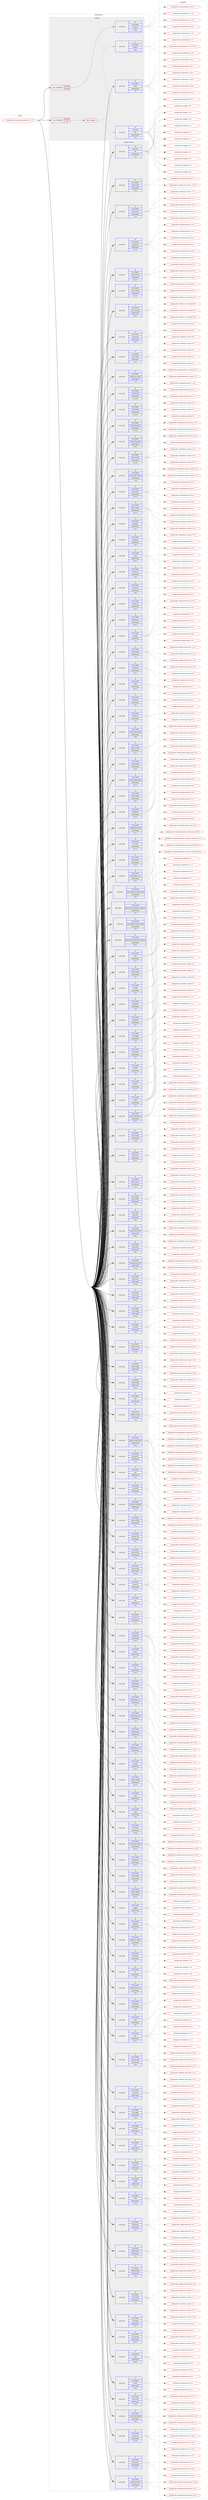 digraph prolog {

# *************
# Graph options
# *************

newrank=true;
concentrate=true;
compound=true;
graph [rankdir=LR,fontname=Helvetica,fontsize=10,ranksep=1.5];#, ranksep=2.5, nodesep=0.2];
edge  [arrowhead=vee];
node  [fontname=Helvetica,fontsize=10];

# **********
# The ebuild
# **********

subgraph cluster_leftcol {
color=gray;
rank=same;
label=<<i>ebuild</i>>;
id [label="portage://dev-haskell/yesod-platform-1.2.13.3", color=red, width=4, href="../dev-haskell/yesod-platform-1.2.13.3.svg"];
}

# ****************
# The dependencies
# ****************

subgraph cluster_midcol {
color=gray;
label=<<i>dependencies</i>>;
subgraph cluster_compile {
fillcolor="#eeeeee";
style=filled;
label=<<i>compile</i>>;
subgraph cond17836 {
dependency84998 [label=<<TABLE BORDER="0" CELLBORDER="1" CELLSPACING="0" CELLPADDING="4"><TR><TD ROWSPAN="3" CELLPADDING="10">use_conditional</TD></TR><TR><TD>positive</TD></TR><TR><TD>doc</TD></TR></TABLE>>, shape=none, color=red];
subgraph any2628 {
dependency84999 [label=<<TABLE BORDER="0" CELLBORDER="1" CELLSPACING="0" CELLPADDING="4"><TR><TD CELLPADDING="10">any_of_group</TD></TR></TABLE>>, shape=none, color=red];subgraph pack64477 {
dependency85000 [label=<<TABLE BORDER="0" CELLBORDER="1" CELLSPACING="0" CELLPADDING="4" WIDTH="220"><TR><TD ROWSPAN="6" CELLPADDING="30">pack_dep</TD></TR><TR><TD WIDTH="110">no</TD></TR><TR><TD>dev-haskell</TD></TR><TR><TD>haddock</TD></TR><TR><TD>none</TD></TR><TR><TD></TD></TR></TABLE>>, shape=none, color=blue];
}
dependency84999:e -> dependency85000:w [weight=20,style="dotted",arrowhead="oinv"];
subgraph pack64478 {
dependency85001 [label=<<TABLE BORDER="0" CELLBORDER="1" CELLSPACING="0" CELLPADDING="4" WIDTH="220"><TR><TD ROWSPAN="6" CELLPADDING="30">pack_dep</TD></TR><TR><TD WIDTH="110">no</TD></TR><TR><TD>dev-lang</TD></TR><TR><TD>ghc</TD></TR><TR><TD>greaterequal</TD></TR><TR><TD>7.10.2</TD></TR></TABLE>>, shape=none, color=blue];
}
dependency84999:e -> dependency85001:w [weight=20,style="dotted",arrowhead="oinv"];
}
dependency84998:e -> dependency84999:w [weight=20,style="dashed",arrowhead="vee"];
}
id:e -> dependency84998:w [weight=20,style="solid",arrowhead="vee"];
subgraph cond17837 {
dependency85002 [label=<<TABLE BORDER="0" CELLBORDER="1" CELLSPACING="0" CELLPADDING="4"><TR><TD ROWSPAN="3" CELLPADDING="10">use_conditional</TD></TR><TR><TD>positive</TD></TR><TR><TD>hscolour</TD></TR></TABLE>>, shape=none, color=red];
subgraph pack64479 {
dependency85003 [label=<<TABLE BORDER="0" CELLBORDER="1" CELLSPACING="0" CELLPADDING="4" WIDTH="220"><TR><TD ROWSPAN="6" CELLPADDING="30">pack_dep</TD></TR><TR><TD WIDTH="110">no</TD></TR><TR><TD>dev-haskell</TD></TR><TR><TD>hscolour</TD></TR><TR><TD>none</TD></TR><TR><TD></TD></TR></TABLE>>, shape=none, color=blue];
}
dependency85002:e -> dependency85003:w [weight=20,style="dashed",arrowhead="vee"];
}
id:e -> dependency85002:w [weight=20,style="solid",arrowhead="vee"];
subgraph pack64480 {
dependency85004 [label=<<TABLE BORDER="0" CELLBORDER="1" CELLSPACING="0" CELLPADDING="4" WIDTH="220"><TR><TD ROWSPAN="6" CELLPADDING="30">pack_dep</TD></TR><TR><TD WIDTH="110">no</TD></TR><TR><TD>dev-haskell</TD></TR><TR><TD>cabal</TD></TR><TR><TD>greaterequal</TD></TR><TR><TD>1.6</TD></TR></TABLE>>, shape=none, color=blue];
}
id:e -> dependency85004:w [weight=20,style="solid",arrowhead="vee"];
}
subgraph cluster_compileandrun {
fillcolor="#eeeeee";
style=filled;
label=<<i>compile and run</i>>;
subgraph pack64481 {
dependency85005 [label=<<TABLE BORDER="0" CELLBORDER="1" CELLSPACING="0" CELLPADDING="4" WIDTH="220"><TR><TD ROWSPAN="6" CELLPADDING="30">pack_dep</TD></TR><TR><TD WIDTH="110">no</TD></TR><TR><TD>dev-haskell</TD></TR><TR><TD>ansi-terminal</TD></TR><TR><TD>greaterequal</TD></TR><TR><TD>0.6.1.1</TD></TR></TABLE>>, shape=none, color=blue];
}
id:e -> dependency85005:w [weight=20,style="solid",arrowhead="odotvee"];
subgraph pack64482 {
dependency85006 [label=<<TABLE BORDER="0" CELLBORDER="1" CELLSPACING="0" CELLPADDING="4" WIDTH="220"><TR><TD ROWSPAN="6" CELLPADDING="30">pack_dep</TD></TR><TR><TD WIDTH="110">no</TD></TR><TR><TD>dev-haskell</TD></TR><TR><TD>ansi-wl-pprint</TD></TR><TR><TD>greaterequal</TD></TR><TR><TD>0.6.7.1</TD></TR></TABLE>>, shape=none, color=blue];
}
id:e -> dependency85006:w [weight=20,style="solid",arrowhead="odotvee"];
subgraph pack64483 {
dependency85007 [label=<<TABLE BORDER="0" CELLBORDER="1" CELLSPACING="0" CELLPADDING="4" WIDTH="220"><TR><TD ROWSPAN="6" CELLPADDING="30">pack_dep</TD></TR><TR><TD WIDTH="110">no</TD></TR><TR><TD>dev-haskell</TD></TR><TR><TD>asn1-encoding</TD></TR><TR><TD>greaterequal</TD></TR><TR><TD>0.8.1.3</TD></TR></TABLE>>, shape=none, color=blue];
}
id:e -> dependency85007:w [weight=20,style="solid",arrowhead="odotvee"];
subgraph pack64484 {
dependency85008 [label=<<TABLE BORDER="0" CELLBORDER="1" CELLSPACING="0" CELLPADDING="4" WIDTH="220"><TR><TD ROWSPAN="6" CELLPADDING="30">pack_dep</TD></TR><TR><TD WIDTH="110">no</TD></TR><TR><TD>dev-haskell</TD></TR><TR><TD>asn1-parse</TD></TR><TR><TD>greaterequal</TD></TR><TR><TD>0.8.1</TD></TR></TABLE>>, shape=none, color=blue];
}
id:e -> dependency85008:w [weight=20,style="solid",arrowhead="odotvee"];
subgraph pack64485 {
dependency85009 [label=<<TABLE BORDER="0" CELLBORDER="1" CELLSPACING="0" CELLPADDING="4" WIDTH="220"><TR><TD ROWSPAN="6" CELLPADDING="30">pack_dep</TD></TR><TR><TD WIDTH="110">no</TD></TR><TR><TD>dev-haskell</TD></TR><TR><TD>asn1-types</TD></TR><TR><TD>greaterequal</TD></TR><TR><TD>0.2.3</TD></TR></TABLE>>, shape=none, color=blue];
}
id:e -> dependency85009:w [weight=20,style="solid",arrowhead="odotvee"];
subgraph pack64486 {
dependency85010 [label=<<TABLE BORDER="0" CELLBORDER="1" CELLSPACING="0" CELLPADDING="4" WIDTH="220"><TR><TD ROWSPAN="6" CELLPADDING="30">pack_dep</TD></TR><TR><TD WIDTH="110">no</TD></TR><TR><TD>dev-haskell</TD></TR><TR><TD>attoparsec-conduit</TD></TR><TR><TD>greaterequal</TD></TR><TR><TD>1.1.0</TD></TR></TABLE>>, shape=none, color=blue];
}
id:e -> dependency85010:w [weight=20,style="solid",arrowhead="odotvee"];
subgraph pack64487 {
dependency85011 [label=<<TABLE BORDER="0" CELLBORDER="1" CELLSPACING="0" CELLPADDING="4" WIDTH="220"><TR><TD ROWSPAN="6" CELLPADDING="30">pack_dep</TD></TR><TR><TD WIDTH="110">no</TD></TR><TR><TD>dev-haskell</TD></TR><TR><TD>authenticate</TD></TR><TR><TD>greaterequal</TD></TR><TR><TD>1.3.2.10</TD></TR></TABLE>>, shape=none, color=blue];
}
id:e -> dependency85011:w [weight=20,style="solid",arrowhead="odotvee"];
subgraph pack64488 {
dependency85012 [label=<<TABLE BORDER="0" CELLBORDER="1" CELLSPACING="0" CELLPADDING="4" WIDTH="220"><TR><TD ROWSPAN="6" CELLPADDING="30">pack_dep</TD></TR><TR><TD WIDTH="110">no</TD></TR><TR><TD>dev-haskell</TD></TR><TR><TD>auto-update</TD></TR><TR><TD>greaterequal</TD></TR><TR><TD>0.1.0.0</TD></TR></TABLE>>, shape=none, color=blue];
}
id:e -> dependency85012:w [weight=20,style="solid",arrowhead="odotvee"];
subgraph pack64489 {
dependency85013 [label=<<TABLE BORDER="0" CELLBORDER="1" CELLSPACING="0" CELLPADDING="4" WIDTH="220"><TR><TD ROWSPAN="6" CELLPADDING="30">pack_dep</TD></TR><TR><TD WIDTH="110">no</TD></TR><TR><TD>dev-haskell</TD></TR><TR><TD>base16-bytestring</TD></TR><TR><TD>greaterequal</TD></TR><TR><TD>0.1.1.6</TD></TR></TABLE>>, shape=none, color=blue];
}
id:e -> dependency85013:w [weight=20,style="solid",arrowhead="odotvee"];
subgraph pack64490 {
dependency85014 [label=<<TABLE BORDER="0" CELLBORDER="1" CELLSPACING="0" CELLPADDING="4" WIDTH="220"><TR><TD ROWSPAN="6" CELLPADDING="30">pack_dep</TD></TR><TR><TD WIDTH="110">no</TD></TR><TR><TD>dev-haskell</TD></TR><TR><TD>base64-bytestring</TD></TR><TR><TD>greaterequal</TD></TR><TR><TD>1.0.0.1</TD></TR></TABLE>>, shape=none, color=blue];
}
id:e -> dependency85014:w [weight=20,style="solid",arrowhead="odotvee"];
subgraph pack64491 {
dependency85015 [label=<<TABLE BORDER="0" CELLBORDER="1" CELLSPACING="0" CELLPADDING="4" WIDTH="220"><TR><TD ROWSPAN="6" CELLPADDING="30">pack_dep</TD></TR><TR><TD WIDTH="110">no</TD></TR><TR><TD>dev-haskell</TD></TR><TR><TD>blaze-builder</TD></TR><TR><TD>greaterequal</TD></TR><TR><TD>0.3.3.2</TD></TR></TABLE>>, shape=none, color=blue];
}
id:e -> dependency85015:w [weight=20,style="solid",arrowhead="odotvee"];
subgraph pack64492 {
dependency85016 [label=<<TABLE BORDER="0" CELLBORDER="1" CELLSPACING="0" CELLPADDING="4" WIDTH="220"><TR><TD ROWSPAN="6" CELLPADDING="30">pack_dep</TD></TR><TR><TD WIDTH="110">no</TD></TR><TR><TD>dev-haskell</TD></TR><TR><TD>blaze-builder-conduit</TD></TR><TR><TD>greaterequal</TD></TR><TR><TD>1.1.0</TD></TR></TABLE>>, shape=none, color=blue];
}
id:e -> dependency85016:w [weight=20,style="solid",arrowhead="odotvee"];
subgraph pack64493 {
dependency85017 [label=<<TABLE BORDER="0" CELLBORDER="1" CELLSPACING="0" CELLPADDING="4" WIDTH="220"><TR><TD ROWSPAN="6" CELLPADDING="30">pack_dep</TD></TR><TR><TD WIDTH="110">no</TD></TR><TR><TD>dev-haskell</TD></TR><TR><TD>blaze-html</TD></TR><TR><TD>greaterequal</TD></TR><TR><TD>0.7.0.2</TD></TR></TABLE>>, shape=none, color=blue];
}
id:e -> dependency85017:w [weight=20,style="solid",arrowhead="odotvee"];
subgraph pack64494 {
dependency85018 [label=<<TABLE BORDER="0" CELLBORDER="1" CELLSPACING="0" CELLPADDING="4" WIDTH="220"><TR><TD ROWSPAN="6" CELLPADDING="30">pack_dep</TD></TR><TR><TD WIDTH="110">no</TD></TR><TR><TD>dev-haskell</TD></TR><TR><TD>blaze-markup</TD></TR><TR><TD>greaterequal</TD></TR><TR><TD>0.6.1.0</TD></TR></TABLE>>, shape=none, color=blue];
}
id:e -> dependency85018:w [weight=20,style="solid",arrowhead="odotvee"];
subgraph pack64495 {
dependency85019 [label=<<TABLE BORDER="0" CELLBORDER="1" CELLSPACING="0" CELLPADDING="4" WIDTH="220"><TR><TD ROWSPAN="6" CELLPADDING="30">pack_dep</TD></TR><TR><TD WIDTH="110">no</TD></TR><TR><TD>dev-haskell</TD></TR><TR><TD>byteable</TD></TR><TR><TD>greaterequal</TD></TR><TR><TD>0.1.1</TD></TR></TABLE>>, shape=none, color=blue];
}
id:e -> dependency85019:w [weight=20,style="solid",arrowhead="odotvee"];
subgraph pack64496 {
dependency85020 [label=<<TABLE BORDER="0" CELLBORDER="1" CELLSPACING="0" CELLPADDING="4" WIDTH="220"><TR><TD ROWSPAN="6" CELLPADDING="30">pack_dep</TD></TR><TR><TD WIDTH="110">no</TD></TR><TR><TD>dev-haskell</TD></TR><TR><TD>byteorder</TD></TR><TR><TD>greaterequal</TD></TR><TR><TD>1.0.4</TD></TR></TABLE>>, shape=none, color=blue];
}
id:e -> dependency85020:w [weight=20,style="solid",arrowhead="odotvee"];
subgraph pack64497 {
dependency85021 [label=<<TABLE BORDER="0" CELLBORDER="1" CELLSPACING="0" CELLPADDING="4" WIDTH="220"><TR><TD ROWSPAN="6" CELLPADDING="30">pack_dep</TD></TR><TR><TD WIDTH="110">no</TD></TR><TR><TD>dev-haskell</TD></TR><TR><TD>cereal</TD></TR><TR><TD>greaterequal</TD></TR><TR><TD>0.4.0.1</TD></TR></TABLE>>, shape=none, color=blue];
}
id:e -> dependency85021:w [weight=20,style="solid",arrowhead="odotvee"];
subgraph pack64498 {
dependency85022 [label=<<TABLE BORDER="0" CELLBORDER="1" CELLSPACING="0" CELLPADDING="4" WIDTH="220"><TR><TD ROWSPAN="6" CELLPADDING="30">pack_dep</TD></TR><TR><TD WIDTH="110">no</TD></TR><TR><TD>dev-haskell</TD></TR><TR><TD>cipher-aes</TD></TR><TR><TD>greaterequal</TD></TR><TR><TD>0.2.8</TD></TR></TABLE>>, shape=none, color=blue];
}
id:e -> dependency85022:w [weight=20,style="solid",arrowhead="odotvee"];
subgraph pack64499 {
dependency85023 [label=<<TABLE BORDER="0" CELLBORDER="1" CELLSPACING="0" CELLPADDING="4" WIDTH="220"><TR><TD ROWSPAN="6" CELLPADDING="30">pack_dep</TD></TR><TR><TD WIDTH="110">no</TD></TR><TR><TD>dev-haskell</TD></TR><TR><TD>cipher-des</TD></TR><TR><TD>greaterequal</TD></TR><TR><TD>0.0.6</TD></TR></TABLE>>, shape=none, color=blue];
}
id:e -> dependency85023:w [weight=20,style="solid",arrowhead="odotvee"];
subgraph pack64500 {
dependency85024 [label=<<TABLE BORDER="0" CELLBORDER="1" CELLSPACING="0" CELLPADDING="4" WIDTH="220"><TR><TD ROWSPAN="6" CELLPADDING="30">pack_dep</TD></TR><TR><TD WIDTH="110">no</TD></TR><TR><TD>dev-haskell</TD></TR><TR><TD>cipher-rc4</TD></TR><TR><TD>greaterequal</TD></TR><TR><TD>0.1.4</TD></TR></TABLE>>, shape=none, color=blue];
}
id:e -> dependency85024:w [weight=20,style="solid",arrowhead="odotvee"];
subgraph pack64501 {
dependency85025 [label=<<TABLE BORDER="0" CELLBORDER="1" CELLSPACING="0" CELLPADDING="4" WIDTH="220"><TR><TD ROWSPAN="6" CELLPADDING="30">pack_dep</TD></TR><TR><TD WIDTH="110">no</TD></TR><TR><TD>dev-haskell</TD></TR><TR><TD>clientsession</TD></TR><TR><TD>greaterequal</TD></TR><TR><TD>0.9.0.3</TD></TR></TABLE>>, shape=none, color=blue];
}
id:e -> dependency85025:w [weight=20,style="solid",arrowhead="odotvee"];
subgraph pack64502 {
dependency85026 [label=<<TABLE BORDER="0" CELLBORDER="1" CELLSPACING="0" CELLPADDING="4" WIDTH="220"><TR><TD ROWSPAN="6" CELLPADDING="30">pack_dep</TD></TR><TR><TD WIDTH="110">no</TD></TR><TR><TD>dev-haskell</TD></TR><TR><TD>conduit</TD></TR><TR><TD>greaterequal</TD></TR><TR><TD>1.1.7</TD></TR></TABLE>>, shape=none, color=blue];
}
id:e -> dependency85026:w [weight=20,style="solid",arrowhead="odotvee"];
subgraph pack64503 {
dependency85027 [label=<<TABLE BORDER="0" CELLBORDER="1" CELLSPACING="0" CELLPADDING="4" WIDTH="220"><TR><TD ROWSPAN="6" CELLPADDING="30">pack_dep</TD></TR><TR><TD WIDTH="110">no</TD></TR><TR><TD>dev-haskell</TD></TR><TR><TD>conduit-extra</TD></TR><TR><TD>greaterequal</TD></TR><TR><TD>1.1.3</TD></TR></TABLE>>, shape=none, color=blue];
}
id:e -> dependency85027:w [weight=20,style="solid",arrowhead="odotvee"];
subgraph pack64504 {
dependency85028 [label=<<TABLE BORDER="0" CELLBORDER="1" CELLSPACING="0" CELLPADDING="4" WIDTH="220"><TR><TD ROWSPAN="6" CELLPADDING="30">pack_dep</TD></TR><TR><TD WIDTH="110">no</TD></TR><TR><TD>dev-haskell</TD></TR><TR><TD>connection</TD></TR><TR><TD>greaterequal</TD></TR><TR><TD>0.2.3</TD></TR></TABLE>>, shape=none, color=blue];
}
id:e -> dependency85028:w [weight=20,style="solid",arrowhead="odotvee"];
subgraph pack64505 {
dependency85029 [label=<<TABLE BORDER="0" CELLBORDER="1" CELLSPACING="0" CELLPADDING="4" WIDTH="220"><TR><TD ROWSPAN="6" CELLPADDING="30">pack_dep</TD></TR><TR><TD WIDTH="110">no</TD></TR><TR><TD>dev-haskell</TD></TR><TR><TD>cookie</TD></TR><TR><TD>greaterequal</TD></TR><TR><TD>0.4.1.2</TD></TR></TABLE>>, shape=none, color=blue];
}
id:e -> dependency85029:w [weight=20,style="solid",arrowhead="odotvee"];
subgraph pack64506 {
dependency85030 [label=<<TABLE BORDER="0" CELLBORDER="1" CELLSPACING="0" CELLPADDING="4" WIDTH="220"><TR><TD ROWSPAN="6" CELLPADDING="30">pack_dep</TD></TR><TR><TD WIDTH="110">no</TD></TR><TR><TD>dev-haskell</TD></TR><TR><TD>cprng-aes</TD></TR><TR><TD>greaterequal</TD></TR><TR><TD>0.5.2</TD></TR></TABLE>>, shape=none, color=blue];
}
id:e -> dependency85030:w [weight=20,style="solid",arrowhead="odotvee"];
subgraph pack64507 {
dependency85031 [label=<<TABLE BORDER="0" CELLBORDER="1" CELLSPACING="0" CELLPADDING="4" WIDTH="220"><TR><TD ROWSPAN="6" CELLPADDING="30">pack_dep</TD></TR><TR><TD WIDTH="110">no</TD></TR><TR><TD>dev-haskell</TD></TR><TR><TD>crypto-api</TD></TR><TR><TD>greaterequal</TD></TR><TR><TD>0.13</TD></TR></TABLE>>, shape=none, color=blue];
}
id:e -> dependency85031:w [weight=20,style="solid",arrowhead="odotvee"];
subgraph pack64508 {
dependency85032 [label=<<TABLE BORDER="0" CELLBORDER="1" CELLSPACING="0" CELLPADDING="4" WIDTH="220"><TR><TD ROWSPAN="6" CELLPADDING="30">pack_dep</TD></TR><TR><TD WIDTH="110">no</TD></TR><TR><TD>dev-haskell</TD></TR><TR><TD>crypto-cipher-types</TD></TR><TR><TD>greaterequal</TD></TR><TR><TD>0.0.9</TD></TR></TABLE>>, shape=none, color=blue];
}
id:e -> dependency85032:w [weight=20,style="solid",arrowhead="odotvee"];
subgraph pack64509 {
dependency85033 [label=<<TABLE BORDER="0" CELLBORDER="1" CELLSPACING="0" CELLPADDING="4" WIDTH="220"><TR><TD ROWSPAN="6" CELLPADDING="30">pack_dep</TD></TR><TR><TD WIDTH="110">no</TD></TR><TR><TD>dev-haskell</TD></TR><TR><TD>crypto-numbers</TD></TR><TR><TD>greaterequal</TD></TR><TR><TD>0.2.3</TD></TR></TABLE>>, shape=none, color=blue];
}
id:e -> dependency85033:w [weight=20,style="solid",arrowhead="odotvee"];
subgraph pack64510 {
dependency85034 [label=<<TABLE BORDER="0" CELLBORDER="1" CELLSPACING="0" CELLPADDING="4" WIDTH="220"><TR><TD ROWSPAN="6" CELLPADDING="30">pack_dep</TD></TR><TR><TD WIDTH="110">no</TD></TR><TR><TD>dev-haskell</TD></TR><TR><TD>crypto-pubkey</TD></TR><TR><TD>greaterequal</TD></TR><TR><TD>0.2.4</TD></TR></TABLE>>, shape=none, color=blue];
}
id:e -> dependency85034:w [weight=20,style="solid",arrowhead="odotvee"];
subgraph pack64511 {
dependency85035 [label=<<TABLE BORDER="0" CELLBORDER="1" CELLSPACING="0" CELLPADDING="4" WIDTH="220"><TR><TD ROWSPAN="6" CELLPADDING="30">pack_dep</TD></TR><TR><TD WIDTH="110">no</TD></TR><TR><TD>dev-haskell</TD></TR><TR><TD>crypto-pubkey-types</TD></TR><TR><TD>greaterequal</TD></TR><TR><TD>0.4.2.2</TD></TR></TABLE>>, shape=none, color=blue];
}
id:e -> dependency85035:w [weight=20,style="solid",arrowhead="odotvee"];
subgraph pack64512 {
dependency85036 [label=<<TABLE BORDER="0" CELLBORDER="1" CELLSPACING="0" CELLPADDING="4" WIDTH="220"><TR><TD ROWSPAN="6" CELLPADDING="30">pack_dep</TD></TR><TR><TD WIDTH="110">no</TD></TR><TR><TD>dev-haskell</TD></TR><TR><TD>crypto-random</TD></TR><TR><TD>greaterequal</TD></TR><TR><TD>0.0.7</TD></TR></TABLE>>, shape=none, color=blue];
}
id:e -> dependency85036:w [weight=20,style="solid",arrowhead="odotvee"];
subgraph pack64513 {
dependency85037 [label=<<TABLE BORDER="0" CELLBORDER="1" CELLSPACING="0" CELLPADDING="4" WIDTH="220"><TR><TD ROWSPAN="6" CELLPADDING="30">pack_dep</TD></TR><TR><TD WIDTH="110">no</TD></TR><TR><TD>dev-haskell</TD></TR><TR><TD>cryptohash</TD></TR><TR><TD>greaterequal</TD></TR><TR><TD>0.11.6</TD></TR></TABLE>>, shape=none, color=blue];
}
id:e -> dependency85037:w [weight=20,style="solid",arrowhead="odotvee"];
subgraph pack64514 {
dependency85038 [label=<<TABLE BORDER="0" CELLBORDER="1" CELLSPACING="0" CELLPADDING="4" WIDTH="220"><TR><TD ROWSPAN="6" CELLPADDING="30">pack_dep</TD></TR><TR><TD WIDTH="110">no</TD></TR><TR><TD>dev-haskell</TD></TR><TR><TD>cryptohash-conduit</TD></TR><TR><TD>greaterequal</TD></TR><TR><TD>0.1.1</TD></TR></TABLE>>, shape=none, color=blue];
}
id:e -> dependency85038:w [weight=20,style="solid",arrowhead="odotvee"];
subgraph pack64515 {
dependency85039 [label=<<TABLE BORDER="0" CELLBORDER="1" CELLSPACING="0" CELLPADDING="4" WIDTH="220"><TR><TD ROWSPAN="6" CELLPADDING="30">pack_dep</TD></TR><TR><TD WIDTH="110">no</TD></TR><TR><TD>dev-haskell</TD></TR><TR><TD>css-text</TD></TR><TR><TD>greaterequal</TD></TR><TR><TD>0.1.2.1</TD></TR></TABLE>>, shape=none, color=blue];
}
id:e -> dependency85039:w [weight=20,style="solid",arrowhead="odotvee"];
subgraph pack64516 {
dependency85040 [label=<<TABLE BORDER="0" CELLBORDER="1" CELLSPACING="0" CELLPADDING="4" WIDTH="220"><TR><TD ROWSPAN="6" CELLPADDING="30">pack_dep</TD></TR><TR><TD WIDTH="110">no</TD></TR><TR><TD>dev-haskell</TD></TR><TR><TD>data-default</TD></TR><TR><TD>greaterequal</TD></TR><TR><TD>0.5.3</TD></TR></TABLE>>, shape=none, color=blue];
}
id:e -> dependency85040:w [weight=20,style="solid",arrowhead="odotvee"];
subgraph pack64517 {
dependency85041 [label=<<TABLE BORDER="0" CELLBORDER="1" CELLSPACING="0" CELLPADDING="4" WIDTH="220"><TR><TD ROWSPAN="6" CELLPADDING="30">pack_dep</TD></TR><TR><TD WIDTH="110">no</TD></TR><TR><TD>dev-haskell</TD></TR><TR><TD>data-default-class</TD></TR><TR><TD>greaterequal</TD></TR><TR><TD>0.0.1</TD></TR></TABLE>>, shape=none, color=blue];
}
id:e -> dependency85041:w [weight=20,style="solid",arrowhead="odotvee"];
subgraph pack64518 {
dependency85042 [label=<<TABLE BORDER="0" CELLBORDER="1" CELLSPACING="0" CELLPADDING="4" WIDTH="220"><TR><TD ROWSPAN="6" CELLPADDING="30">pack_dep</TD></TR><TR><TD WIDTH="110">no</TD></TR><TR><TD>dev-haskell</TD></TR><TR><TD>data-default-instances-base</TD></TR><TR><TD>greaterequal</TD></TR><TR><TD>0.0.1</TD></TR></TABLE>>, shape=none, color=blue];
}
id:e -> dependency85042:w [weight=20,style="solid",arrowhead="odotvee"];
subgraph pack64519 {
dependency85043 [label=<<TABLE BORDER="0" CELLBORDER="1" CELLSPACING="0" CELLPADDING="4" WIDTH="220"><TR><TD ROWSPAN="6" CELLPADDING="30">pack_dep</TD></TR><TR><TD WIDTH="110">no</TD></TR><TR><TD>dev-haskell</TD></TR><TR><TD>data-default-instances-containers</TD></TR><TR><TD>greaterequal</TD></TR><TR><TD>0.0.1</TD></TR></TABLE>>, shape=none, color=blue];
}
id:e -> dependency85043:w [weight=20,style="solid",arrowhead="odotvee"];
subgraph pack64520 {
dependency85044 [label=<<TABLE BORDER="0" CELLBORDER="1" CELLSPACING="0" CELLPADDING="4" WIDTH="220"><TR><TD ROWSPAN="6" CELLPADDING="30">pack_dep</TD></TR><TR><TD WIDTH="110">no</TD></TR><TR><TD>dev-haskell</TD></TR><TR><TD>data-default-instances-dlist</TD></TR><TR><TD>greaterequal</TD></TR><TR><TD>0.0.1</TD></TR></TABLE>>, shape=none, color=blue];
}
id:e -> dependency85044:w [weight=20,style="solid",arrowhead="odotvee"];
subgraph pack64521 {
dependency85045 [label=<<TABLE BORDER="0" CELLBORDER="1" CELLSPACING="0" CELLPADDING="4" WIDTH="220"><TR><TD ROWSPAN="6" CELLPADDING="30">pack_dep</TD></TR><TR><TD WIDTH="110">no</TD></TR><TR><TD>dev-haskell</TD></TR><TR><TD>data-default-instances-old-locale</TD></TR><TR><TD>greaterequal</TD></TR><TR><TD>0.0.1</TD></TR></TABLE>>, shape=none, color=blue];
}
id:e -> dependency85045:w [weight=20,style="solid",arrowhead="odotvee"];
subgraph pack64522 {
dependency85046 [label=<<TABLE BORDER="0" CELLBORDER="1" CELLSPACING="0" CELLPADDING="4" WIDTH="220"><TR><TD ROWSPAN="6" CELLPADDING="30">pack_dep</TD></TR><TR><TD WIDTH="110">no</TD></TR><TR><TD>dev-haskell</TD></TR><TR><TD>dlist</TD></TR><TR><TD>greaterequal</TD></TR><TR><TD>0.7.1</TD></TR></TABLE>>, shape=none, color=blue];
}
id:e -> dependency85046:w [weight=20,style="solid",arrowhead="odotvee"];
subgraph pack64523 {
dependency85047 [label=<<TABLE BORDER="0" CELLBORDER="1" CELLSPACING="0" CELLPADDING="4" WIDTH="220"><TR><TD ROWSPAN="6" CELLPADDING="30">pack_dep</TD></TR><TR><TD WIDTH="110">no</TD></TR><TR><TD>dev-haskell</TD></TR><TR><TD>email-validate</TD></TR><TR><TD>greaterequal</TD></TR><TR><TD>2.0.1</TD></TR></TABLE>>, shape=none, color=blue];
}
id:e -> dependency85047:w [weight=20,style="solid",arrowhead="odotvee"];
subgraph pack64524 {
dependency85048 [label=<<TABLE BORDER="0" CELLBORDER="1" CELLSPACING="0" CELLPADDING="4" WIDTH="220"><TR><TD ROWSPAN="6" CELLPADDING="30">pack_dep</TD></TR><TR><TD WIDTH="110">no</TD></TR><TR><TD>dev-haskell</TD></TR><TR><TD>entropy</TD></TR><TR><TD>greaterequal</TD></TR><TR><TD>0.3.2</TD></TR></TABLE>>, shape=none, color=blue];
}
id:e -> dependency85048:w [weight=20,style="solid",arrowhead="odotvee"];
subgraph pack64525 {
dependency85049 [label=<<TABLE BORDER="0" CELLBORDER="1" CELLSPACING="0" CELLPADDING="4" WIDTH="220"><TR><TD ROWSPAN="6" CELLPADDING="30">pack_dep</TD></TR><TR><TD WIDTH="110">no</TD></TR><TR><TD>dev-haskell</TD></TR><TR><TD>esqueleto</TD></TR><TR><TD>greaterequal</TD></TR><TR><TD>1.4.4</TD></TR></TABLE>>, shape=none, color=blue];
}
id:e -> dependency85049:w [weight=20,style="solid",arrowhead="odotvee"];
subgraph pack64526 {
dependency85050 [label=<<TABLE BORDER="0" CELLBORDER="1" CELLSPACING="0" CELLPADDING="4" WIDTH="220"><TR><TD ROWSPAN="6" CELLPADDING="30">pack_dep</TD></TR><TR><TD WIDTH="110">no</TD></TR><TR><TD>dev-haskell</TD></TR><TR><TD>exceptions</TD></TR><TR><TD>greaterequal</TD></TR><TR><TD>0.6.1</TD></TR></TABLE>>, shape=none, color=blue];
}
id:e -> dependency85050:w [weight=20,style="solid",arrowhead="odotvee"];
subgraph pack64527 {
dependency85051 [label=<<TABLE BORDER="0" CELLBORDER="1" CELLSPACING="0" CELLPADDING="4" WIDTH="220"><TR><TD ROWSPAN="6" CELLPADDING="30">pack_dep</TD></TR><TR><TD WIDTH="110">no</TD></TR><TR><TD>dev-haskell</TD></TR><TR><TD>fast-logger</TD></TR><TR><TD>greaterequal</TD></TR><TR><TD>2.2.0</TD></TR></TABLE>>, shape=none, color=blue];
}
id:e -> dependency85051:w [weight=20,style="solid",arrowhead="odotvee"];
subgraph pack64528 {
dependency85052 [label=<<TABLE BORDER="0" CELLBORDER="1" CELLSPACING="0" CELLPADDING="4" WIDTH="220"><TR><TD ROWSPAN="6" CELLPADDING="30">pack_dep</TD></TR><TR><TD WIDTH="110">no</TD></TR><TR><TD>dev-haskell</TD></TR><TR><TD>file-embed</TD></TR><TR><TD>greaterequal</TD></TR><TR><TD>0.0.7</TD></TR></TABLE>>, shape=none, color=blue];
}
id:e -> dependency85052:w [weight=20,style="solid",arrowhead="odotvee"];
subgraph pack64529 {
dependency85053 [label=<<TABLE BORDER="0" CELLBORDER="1" CELLSPACING="0" CELLPADDING="4" WIDTH="220"><TR><TD ROWSPAN="6" CELLPADDING="30">pack_dep</TD></TR><TR><TD WIDTH="110">no</TD></TR><TR><TD>dev-haskell</TD></TR><TR><TD>hamlet</TD></TR><TR><TD>greaterequal</TD></TR><TR><TD>1.2.0</TD></TR></TABLE>>, shape=none, color=blue];
}
id:e -> dependency85053:w [weight=20,style="solid",arrowhead="odotvee"];
subgraph pack64530 {
dependency85054 [label=<<TABLE BORDER="0" CELLBORDER="1" CELLSPACING="0" CELLPADDING="4" WIDTH="220"><TR><TD ROWSPAN="6" CELLPADDING="30">pack_dep</TD></TR><TR><TD WIDTH="110">no</TD></TR><TR><TD>dev-haskell</TD></TR><TR><TD>hjsmin</TD></TR><TR><TD>greaterequal</TD></TR><TR><TD>0.1.4.7</TD></TR></TABLE>>, shape=none, color=blue];
}
id:e -> dependency85054:w [weight=20,style="solid",arrowhead="odotvee"];
subgraph pack64531 {
dependency85055 [label=<<TABLE BORDER="0" CELLBORDER="1" CELLSPACING="0" CELLPADDING="4" WIDTH="220"><TR><TD ROWSPAN="6" CELLPADDING="30">pack_dep</TD></TR><TR><TD WIDTH="110">no</TD></TR><TR><TD>dev-haskell</TD></TR><TR><TD>hspec</TD></TR><TR><TD>greaterequal</TD></TR><TR><TD>1.11.0</TD></TR></TABLE>>, shape=none, color=blue];
}
id:e -> dependency85055:w [weight=20,style="solid",arrowhead="odotvee"];
subgraph pack64532 {
dependency85056 [label=<<TABLE BORDER="0" CELLBORDER="1" CELLSPACING="0" CELLPADDING="4" WIDTH="220"><TR><TD ROWSPAN="6" CELLPADDING="30">pack_dep</TD></TR><TR><TD WIDTH="110">no</TD></TR><TR><TD>dev-haskell</TD></TR><TR><TD>hspec-expectations</TD></TR><TR><TD>greaterequal</TD></TR><TR><TD>0.6.0.1</TD></TR></TABLE>>, shape=none, color=blue];
}
id:e -> dependency85056:w [weight=20,style="solid",arrowhead="odotvee"];
subgraph pack64533 {
dependency85057 [label=<<TABLE BORDER="0" CELLBORDER="1" CELLSPACING="0" CELLPADDING="4" WIDTH="220"><TR><TD ROWSPAN="6" CELLPADDING="30">pack_dep</TD></TR><TR><TD WIDTH="110">no</TD></TR><TR><TD>dev-haskell</TD></TR><TR><TD>html-conduit</TD></TR><TR><TD>greaterequal</TD></TR><TR><TD>1.1.0.5</TD></TR></TABLE>>, shape=none, color=blue];
}
id:e -> dependency85057:w [weight=20,style="solid",arrowhead="odotvee"];
subgraph pack64534 {
dependency85058 [label=<<TABLE BORDER="0" CELLBORDER="1" CELLSPACING="0" CELLPADDING="4" WIDTH="220"><TR><TD ROWSPAN="6" CELLPADDING="30">pack_dep</TD></TR><TR><TD WIDTH="110">no</TD></TR><TR><TD>dev-haskell</TD></TR><TR><TD>http-client</TD></TR><TR><TD>greaterequal</TD></TR><TR><TD>0.3.7.1</TD></TR></TABLE>>, shape=none, color=blue];
}
id:e -> dependency85058:w [weight=20,style="solid",arrowhead="odotvee"];
subgraph pack64535 {
dependency85059 [label=<<TABLE BORDER="0" CELLBORDER="1" CELLSPACING="0" CELLPADDING="4" WIDTH="220"><TR><TD ROWSPAN="6" CELLPADDING="30">pack_dep</TD></TR><TR><TD WIDTH="110">no</TD></TR><TR><TD>dev-haskell</TD></TR><TR><TD>http-client-tls</TD></TR><TR><TD>greaterequal</TD></TR><TR><TD>0.2.2</TD></TR></TABLE>>, shape=none, color=blue];
}
id:e -> dependency85059:w [weight=20,style="solid",arrowhead="odotvee"];
subgraph pack64536 {
dependency85060 [label=<<TABLE BORDER="0" CELLBORDER="1" CELLSPACING="0" CELLPADDING="4" WIDTH="220"><TR><TD ROWSPAN="6" CELLPADDING="30">pack_dep</TD></TR><TR><TD WIDTH="110">no</TD></TR><TR><TD>dev-haskell</TD></TR><TR><TD>http-conduit</TD></TR><TR><TD>greaterequal</TD></TR><TR><TD>2.1.4</TD></TR></TABLE>>, shape=none, color=blue];
}
id:e -> dependency85060:w [weight=20,style="solid",arrowhead="odotvee"];
subgraph pack64537 {
dependency85061 [label=<<TABLE BORDER="0" CELLBORDER="1" CELLSPACING="0" CELLPADDING="4" WIDTH="220"><TR><TD ROWSPAN="6" CELLPADDING="30">pack_dep</TD></TR><TR><TD WIDTH="110">no</TD></TR><TR><TD>dev-haskell</TD></TR><TR><TD>http-date</TD></TR><TR><TD>greaterequal</TD></TR><TR><TD>0.0.4</TD></TR></TABLE>>, shape=none, color=blue];
}
id:e -> dependency85061:w [weight=20,style="solid",arrowhead="odotvee"];
subgraph pack64538 {
dependency85062 [label=<<TABLE BORDER="0" CELLBORDER="1" CELLSPACING="0" CELLPADDING="4" WIDTH="220"><TR><TD ROWSPAN="6" CELLPADDING="30">pack_dep</TD></TR><TR><TD WIDTH="110">no</TD></TR><TR><TD>dev-haskell</TD></TR><TR><TD>http-reverse-proxy</TD></TR><TR><TD>greaterequal</TD></TR><TR><TD>0.4.0.1</TD></TR></TABLE>>, shape=none, color=blue];
}
id:e -> dependency85062:w [weight=20,style="solid",arrowhead="odotvee"];
subgraph pack64539 {
dependency85063 [label=<<TABLE BORDER="0" CELLBORDER="1" CELLSPACING="0" CELLPADDING="4" WIDTH="220"><TR><TD ROWSPAN="6" CELLPADDING="30">pack_dep</TD></TR><TR><TD WIDTH="110">no</TD></TR><TR><TD>dev-haskell</TD></TR><TR><TD>http-types</TD></TR><TR><TD>greaterequal</TD></TR><TR><TD>0.8.5</TD></TR></TABLE>>, shape=none, color=blue];
}
id:e -> dependency85063:w [weight=20,style="solid",arrowhead="odotvee"];
subgraph pack64540 {
dependency85064 [label=<<TABLE BORDER="0" CELLBORDER="1" CELLSPACING="0" CELLPADDING="4" WIDTH="220"><TR><TD ROWSPAN="6" CELLPADDING="30">pack_dep</TD></TR><TR><TD WIDTH="110">no</TD></TR><TR><TD>dev-haskell</TD></TR><TR><TD>language-javascript</TD></TR><TR><TD>greaterequal</TD></TR><TR><TD>0.5.13</TD></TR></TABLE>>, shape=none, color=blue];
}
id:e -> dependency85064:w [weight=20,style="solid",arrowhead="odotvee"];
subgraph pack64541 {
dependency85065 [label=<<TABLE BORDER="0" CELLBORDER="1" CELLSPACING="0" CELLPADDING="4" WIDTH="220"><TR><TD ROWSPAN="6" CELLPADDING="30">pack_dep</TD></TR><TR><TD WIDTH="110">no</TD></TR><TR><TD>dev-haskell</TD></TR><TR><TD>lifted-base</TD></TR><TR><TD>greaterequal</TD></TR><TR><TD>0.2.3.0</TD></TR></TABLE>>, shape=none, color=blue];
}
id:e -> dependency85065:w [weight=20,style="solid",arrowhead="odotvee"];
subgraph pack64542 {
dependency85066 [label=<<TABLE BORDER="0" CELLBORDER="1" CELLSPACING="0" CELLPADDING="4" WIDTH="220"><TR><TD ROWSPAN="6" CELLPADDING="30">pack_dep</TD></TR><TR><TD WIDTH="110">no</TD></TR><TR><TD>dev-haskell</TD></TR><TR><TD>mime-mail</TD></TR><TR><TD>greaterequal</TD></TR><TR><TD>0.4.5.2</TD></TR></TABLE>>, shape=none, color=blue];
}
id:e -> dependency85066:w [weight=20,style="solid",arrowhead="odotvee"];
subgraph pack64543 {
dependency85067 [label=<<TABLE BORDER="0" CELLBORDER="1" CELLSPACING="0" CELLPADDING="4" WIDTH="220"><TR><TD ROWSPAN="6" CELLPADDING="30">pack_dep</TD></TR><TR><TD WIDTH="110">no</TD></TR><TR><TD>dev-haskell</TD></TR><TR><TD>mime-types</TD></TR><TR><TD>greaterequal</TD></TR><TR><TD>0.1.0.4</TD></TR></TABLE>>, shape=none, color=blue];
}
id:e -> dependency85067:w [weight=20,style="solid",arrowhead="odotvee"];
subgraph pack64544 {
dependency85068 [label=<<TABLE BORDER="0" CELLBORDER="1" CELLSPACING="0" CELLPADDING="4" WIDTH="220"><TR><TD ROWSPAN="6" CELLPADDING="30">pack_dep</TD></TR><TR><TD WIDTH="110">no</TD></TR><TR><TD>dev-haskell</TD></TR><TR><TD>mmorph</TD></TR><TR><TD>greaterequal</TD></TR><TR><TD>1.0.3</TD></TR></TABLE>>, shape=none, color=blue];
}
id:e -> dependency85068:w [weight=20,style="solid",arrowhead="odotvee"];
subgraph pack64545 {
dependency85069 [label=<<TABLE BORDER="0" CELLBORDER="1" CELLSPACING="0" CELLPADDING="4" WIDTH="220"><TR><TD ROWSPAN="6" CELLPADDING="30">pack_dep</TD></TR><TR><TD WIDTH="110">no</TD></TR><TR><TD>dev-haskell</TD></TR><TR><TD>monad-control</TD></TR><TR><TD>greaterequal</TD></TR><TR><TD>0.3.3.0</TD></TR></TABLE>>, shape=none, color=blue];
}
id:e -> dependency85069:w [weight=20,style="solid",arrowhead="odotvee"];
subgraph pack64546 {
dependency85070 [label=<<TABLE BORDER="0" CELLBORDER="1" CELLSPACING="0" CELLPADDING="4" WIDTH="220"><TR><TD ROWSPAN="6" CELLPADDING="30">pack_dep</TD></TR><TR><TD WIDTH="110">no</TD></TR><TR><TD>dev-haskell</TD></TR><TR><TD>monad-logger</TD></TR><TR><TD>greaterequal</TD></TR><TR><TD>0.3.7.1</TD></TR></TABLE>>, shape=none, color=blue];
}
id:e -> dependency85070:w [weight=20,style="solid",arrowhead="odotvee"];
subgraph pack64547 {
dependency85071 [label=<<TABLE BORDER="0" CELLBORDER="1" CELLSPACING="0" CELLPADDING="4" WIDTH="220"><TR><TD ROWSPAN="6" CELLPADDING="30">pack_dep</TD></TR><TR><TD WIDTH="110">no</TD></TR><TR><TD>dev-haskell</TD></TR><TR><TD>monad-loops</TD></TR><TR><TD>greaterequal</TD></TR><TR><TD>0.4.2.1</TD></TR></TABLE>>, shape=none, color=blue];
}
id:e -> dependency85071:w [weight=20,style="solid",arrowhead="odotvee"];
subgraph pack64548 {
dependency85072 [label=<<TABLE BORDER="0" CELLBORDER="1" CELLSPACING="0" CELLPADDING="4" WIDTH="220"><TR><TD ROWSPAN="6" CELLPADDING="30">pack_dep</TD></TR><TR><TD WIDTH="110">no</TD></TR><TR><TD>dev-haskell</TD></TR><TR><TD>nats</TD></TR><TR><TD>greaterequal</TD></TR><TR><TD>0.2</TD></TR></TABLE>>, shape=none, color=blue];
}
id:e -> dependency85072:w [weight=20,style="solid",arrowhead="odotvee"];
subgraph pack64549 {
dependency85073 [label=<<TABLE BORDER="0" CELLBORDER="1" CELLSPACING="0" CELLPADDING="4" WIDTH="220"><TR><TD ROWSPAN="6" CELLPADDING="30">pack_dep</TD></TR><TR><TD WIDTH="110">no</TD></TR><TR><TD>dev-haskell</TD></TR><TR><TD>network-conduit</TD></TR><TR><TD>greaterequal</TD></TR><TR><TD>1.1.0</TD></TR></TABLE>>, shape=none, color=blue];
}
id:e -> dependency85073:w [weight=20,style="solid",arrowhead="odotvee"];
subgraph pack64550 {
dependency85074 [label=<<TABLE BORDER="0" CELLBORDER="1" CELLSPACING="0" CELLPADDING="4" WIDTH="220"><TR><TD ROWSPAN="6" CELLPADDING="30">pack_dep</TD></TR><TR><TD WIDTH="110">no</TD></TR><TR><TD>dev-haskell</TD></TR><TR><TD>optparse-applicative</TD></TR><TR><TD>greaterequal</TD></TR><TR><TD>0.9.1.1</TD></TR></TABLE>>, shape=none, color=blue];
}
id:e -> dependency85074:w [weight=20,style="solid",arrowhead="odotvee"];
subgraph pack64551 {
dependency85075 [label=<<TABLE BORDER="0" CELLBORDER="1" CELLSPACING="0" CELLPADDING="4" WIDTH="220"><TR><TD ROWSPAN="6" CELLPADDING="30">pack_dep</TD></TR><TR><TD WIDTH="110">no</TD></TR><TR><TD>dev-haskell</TD></TR><TR><TD>path-pieces</TD></TR><TR><TD>greaterequal</TD></TR><TR><TD>0.1.4</TD></TR></TABLE>>, shape=none, color=blue];
}
id:e -> dependency85075:w [weight=20,style="solid",arrowhead="odotvee"];
subgraph pack64552 {
dependency85076 [label=<<TABLE BORDER="0" CELLBORDER="1" CELLSPACING="0" CELLPADDING="4" WIDTH="220"><TR><TD ROWSPAN="6" CELLPADDING="30">pack_dep</TD></TR><TR><TD WIDTH="110">no</TD></TR><TR><TD>dev-haskell</TD></TR><TR><TD>pem</TD></TR><TR><TD>greaterequal</TD></TR><TR><TD>0.2.2</TD></TR></TABLE>>, shape=none, color=blue];
}
id:e -> dependency85076:w [weight=20,style="solid",arrowhead="odotvee"];
subgraph pack64553 {
dependency85077 [label=<<TABLE BORDER="0" CELLBORDER="1" CELLSPACING="0" CELLPADDING="4" WIDTH="220"><TR><TD ROWSPAN="6" CELLPADDING="30">pack_dep</TD></TR><TR><TD WIDTH="110">no</TD></TR><TR><TD>dev-haskell</TD></TR><TR><TD>persistent</TD></TR><TR><TD>greaterequal</TD></TR><TR><TD>1.3.3</TD></TR></TABLE>>, shape=none, color=blue];
}
id:e -> dependency85077:w [weight=20,style="solid",arrowhead="odotvee"];
subgraph pack64554 {
dependency85078 [label=<<TABLE BORDER="0" CELLBORDER="1" CELLSPACING="0" CELLPADDING="4" WIDTH="220"><TR><TD ROWSPAN="6" CELLPADDING="30">pack_dep</TD></TR><TR><TD WIDTH="110">no</TD></TR><TR><TD>dev-haskell</TD></TR><TR><TD>persistent-template</TD></TR><TR><TD>greaterequal</TD></TR><TR><TD>1.3.2.2</TD></TR></TABLE>>, shape=none, color=blue];
}
id:e -> dependency85078:w [weight=20,style="solid",arrowhead="odotvee"];
subgraph pack64555 {
dependency85079 [label=<<TABLE BORDER="0" CELLBORDER="1" CELLSPACING="0" CELLPADDING="4" WIDTH="220"><TR><TD ROWSPAN="6" CELLPADDING="30">pack_dep</TD></TR><TR><TD WIDTH="110">no</TD></TR><TR><TD>dev-haskell</TD></TR><TR><TD>publicsuffixlist</TD></TR><TR><TD>greaterequal</TD></TR><TR><TD>0.1</TD></TR></TABLE>>, shape=none, color=blue];
}
id:e -> dependency85079:w [weight=20,style="solid",arrowhead="odotvee"];
subgraph pack64556 {
dependency85080 [label=<<TABLE BORDER="0" CELLBORDER="1" CELLSPACING="0" CELLPADDING="4" WIDTH="220"><TR><TD ROWSPAN="6" CELLPADDING="30">pack_dep</TD></TR><TR><TD WIDTH="110">no</TD></TR><TR><TD>dev-haskell</TD></TR><TR><TD>pwstore-fast</TD></TR><TR><TD>greaterequal</TD></TR><TR><TD>2.4.1</TD></TR></TABLE>>, shape=none, color=blue];
}
id:e -> dependency85080:w [weight=20,style="solid",arrowhead="odotvee"];
subgraph pack64557 {
dependency85081 [label=<<TABLE BORDER="0" CELLBORDER="1" CELLSPACING="0" CELLPADDING="4" WIDTH="220"><TR><TD ROWSPAN="6" CELLPADDING="30">pack_dep</TD></TR><TR><TD WIDTH="110">no</TD></TR><TR><TD>dev-haskell</TD></TR><TR><TD>quickcheck-io</TD></TR><TR><TD>greaterequal</TD></TR><TR><TD>0.1.1</TD></TR></TABLE>>, shape=none, color=blue];
}
id:e -> dependency85081:w [weight=20,style="solid",arrowhead="odotvee"];
subgraph pack64558 {
dependency85082 [label=<<TABLE BORDER="0" CELLBORDER="1" CELLSPACING="0" CELLPADDING="4" WIDTH="220"><TR><TD ROWSPAN="6" CELLPADDING="30">pack_dep</TD></TR><TR><TD WIDTH="110">no</TD></TR><TR><TD>dev-haskell</TD></TR><TR><TD>resource-pool</TD></TR><TR><TD>greaterequal</TD></TR><TR><TD>0.2.3.0</TD></TR></TABLE>>, shape=none, color=blue];
}
id:e -> dependency85082:w [weight=20,style="solid",arrowhead="odotvee"];
subgraph pack64559 {
dependency85083 [label=<<TABLE BORDER="0" CELLBORDER="1" CELLSPACING="0" CELLPADDING="4" WIDTH="220"><TR><TD ROWSPAN="6" CELLPADDING="30">pack_dep</TD></TR><TR><TD WIDTH="110">no</TD></TR><TR><TD>dev-haskell</TD></TR><TR><TD>resourcet</TD></TR><TR><TD>greaterequal</TD></TR><TR><TD>1.1.2.3</TD></TR></TABLE>>, shape=none, color=blue];
}
id:e -> dependency85083:w [weight=20,style="solid",arrowhead="odotvee"];
subgraph pack64560 {
dependency85084 [label=<<TABLE BORDER="0" CELLBORDER="1" CELLSPACING="0" CELLPADDING="4" WIDTH="220"><TR><TD ROWSPAN="6" CELLPADDING="30">pack_dep</TD></TR><TR><TD WIDTH="110">no</TD></TR><TR><TD>dev-haskell</TD></TR><TR><TD>safe</TD></TR><TR><TD>greaterequal</TD></TR><TR><TD>0.3.7</TD></TR></TABLE>>, shape=none, color=blue];
}
id:e -> dependency85084:w [weight=20,style="solid",arrowhead="odotvee"];
subgraph pack64561 {
dependency85085 [label=<<TABLE BORDER="0" CELLBORDER="1" CELLSPACING="0" CELLPADDING="4" WIDTH="220"><TR><TD ROWSPAN="6" CELLPADDING="30">pack_dep</TD></TR><TR><TD WIDTH="110">no</TD></TR><TR><TD>dev-haskell</TD></TR><TR><TD>securemem</TD></TR><TR><TD>greaterequal</TD></TR><TR><TD>0.1.3</TD></TR></TABLE>>, shape=none, color=blue];
}
id:e -> dependency85085:w [weight=20,style="solid",arrowhead="odotvee"];
subgraph pack64562 {
dependency85086 [label=<<TABLE BORDER="0" CELLBORDER="1" CELLSPACING="0" CELLPADDING="4" WIDTH="220"><TR><TD ROWSPAN="6" CELLPADDING="30">pack_dep</TD></TR><TR><TD WIDTH="110">no</TD></TR><TR><TD>dev-haskell</TD></TR><TR><TD>semigroups</TD></TR><TR><TD>greaterequal</TD></TR><TR><TD>0.15.2</TD></TR></TABLE>>, shape=none, color=blue];
}
id:e -> dependency85086:w [weight=20,style="solid",arrowhead="odotvee"];
subgraph pack64563 {
dependency85087 [label=<<TABLE BORDER="0" CELLBORDER="1" CELLSPACING="0" CELLPADDING="4" WIDTH="220"><TR><TD ROWSPAN="6" CELLPADDING="30">pack_dep</TD></TR><TR><TD WIDTH="110">no</TD></TR><TR><TD>dev-haskell</TD></TR><TR><TD>setenv</TD></TR><TR><TD>greaterequal</TD></TR><TR><TD>0.1.1.1</TD></TR></TABLE>>, shape=none, color=blue];
}
id:e -> dependency85087:w [weight=20,style="solid",arrowhead="odotvee"];
subgraph pack64564 {
dependency85088 [label=<<TABLE BORDER="0" CELLBORDER="1" CELLSPACING="0" CELLPADDING="4" WIDTH="220"><TR><TD ROWSPAN="6" CELLPADDING="30">pack_dep</TD></TR><TR><TD WIDTH="110">no</TD></TR><TR><TD>dev-haskell</TD></TR><TR><TD>sha</TD></TR><TR><TD>greaterequal</TD></TR><TR><TD>1.6.4.1</TD></TR></TABLE>>, shape=none, color=blue];
}
id:e -> dependency85088:w [weight=20,style="solid",arrowhead="odotvee"];
subgraph pack64565 {
dependency85089 [label=<<TABLE BORDER="0" CELLBORDER="1" CELLSPACING="0" CELLPADDING="4" WIDTH="220"><TR><TD ROWSPAN="6" CELLPADDING="30">pack_dep</TD></TR><TR><TD WIDTH="110">no</TD></TR><TR><TD>dev-haskell</TD></TR><TR><TD>shakespeare</TD></TR><TR><TD>greaterequal</TD></TR><TR><TD>2.0.1.1</TD></TR></TABLE>>, shape=none, color=blue];
}
id:e -> dependency85089:w [weight=20,style="solid",arrowhead="odotvee"];
subgraph pack64566 {
dependency85090 [label=<<TABLE BORDER="0" CELLBORDER="1" CELLSPACING="0" CELLPADDING="4" WIDTH="220"><TR><TD ROWSPAN="6" CELLPADDING="30">pack_dep</TD></TR><TR><TD WIDTH="110">no</TD></TR><TR><TD>dev-haskell</TD></TR><TR><TD>shakespeare-css</TD></TR><TR><TD>greaterequal</TD></TR><TR><TD>1.1.0</TD></TR></TABLE>>, shape=none, color=blue];
}
id:e -> dependency85090:w [weight=20,style="solid",arrowhead="odotvee"];
subgraph pack64567 {
dependency85091 [label=<<TABLE BORDER="0" CELLBORDER="1" CELLSPACING="0" CELLPADDING="4" WIDTH="220"><TR><TD ROWSPAN="6" CELLPADDING="30">pack_dep</TD></TR><TR><TD WIDTH="110">no</TD></TR><TR><TD>dev-haskell</TD></TR><TR><TD>shakespeare-i18n</TD></TR><TR><TD>greaterequal</TD></TR><TR><TD>1.1.0</TD></TR></TABLE>>, shape=none, color=blue];
}
id:e -> dependency85091:w [weight=20,style="solid",arrowhead="odotvee"];
subgraph pack64568 {
dependency85092 [label=<<TABLE BORDER="0" CELLBORDER="1" CELLSPACING="0" CELLPADDING="4" WIDTH="220"><TR><TD ROWSPAN="6" CELLPADDING="30">pack_dep</TD></TR><TR><TD WIDTH="110">no</TD></TR><TR><TD>dev-haskell</TD></TR><TR><TD>shakespeare-js</TD></TR><TR><TD>greaterequal</TD></TR><TR><TD>1.3.0</TD></TR></TABLE>>, shape=none, color=blue];
}
id:e -> dependency85092:w [weight=20,style="solid",arrowhead="odotvee"];
subgraph pack64569 {
dependency85093 [label=<<TABLE BORDER="0" CELLBORDER="1" CELLSPACING="0" CELLPADDING="4" WIDTH="220"><TR><TD ROWSPAN="6" CELLPADDING="30">pack_dep</TD></TR><TR><TD WIDTH="110">no</TD></TR><TR><TD>dev-haskell</TD></TR><TR><TD>shakespeare-text</TD></TR><TR><TD>greaterequal</TD></TR><TR><TD>1.1.0</TD></TR></TABLE>>, shape=none, color=blue];
}
id:e -> dependency85093:w [weight=20,style="solid",arrowhead="odotvee"];
subgraph pack64570 {
dependency85094 [label=<<TABLE BORDER="0" CELLBORDER="1" CELLSPACING="0" CELLPADDING="4" WIDTH="220"><TR><TD ROWSPAN="6" CELLPADDING="30">pack_dep</TD></TR><TR><TD WIDTH="110">no</TD></TR><TR><TD>dev-haskell</TD></TR><TR><TD>silently</TD></TR><TR><TD>greaterequal</TD></TR><TR><TD>1.2.4.1</TD></TR></TABLE>>, shape=none, color=blue];
}
id:e -> dependency85094:w [weight=20,style="solid",arrowhead="odotvee"];
subgraph pack64571 {
dependency85095 [label=<<TABLE BORDER="0" CELLBORDER="1" CELLSPACING="0" CELLPADDING="4" WIDTH="220"><TR><TD ROWSPAN="6" CELLPADDING="30">pack_dep</TD></TR><TR><TD WIDTH="110">no</TD></TR><TR><TD>dev-haskell</TD></TR><TR><TD>simple-sendfile</TD></TR><TR><TD>greaterequal</TD></TR><TR><TD>0.2.15</TD></TR></TABLE>>, shape=none, color=blue];
}
id:e -> dependency85095:w [weight=20,style="solid",arrowhead="odotvee"];
subgraph pack64572 {
dependency85096 [label=<<TABLE BORDER="0" CELLBORDER="1" CELLSPACING="0" CELLPADDING="4" WIDTH="220"><TR><TD ROWSPAN="6" CELLPADDING="30">pack_dep</TD></TR><TR><TD WIDTH="110">no</TD></TR><TR><TD>dev-haskell</TD></TR><TR><TD>skein</TD></TR><TR><TD>greaterequal</TD></TR><TR><TD>1.0.9</TD></TR></TABLE>>, shape=none, color=blue];
}
id:e -> dependency85096:w [weight=20,style="solid",arrowhead="odotvee"];
subgraph pack64573 {
dependency85097 [label=<<TABLE BORDER="0" CELLBORDER="1" CELLSPACING="0" CELLPADDING="4" WIDTH="220"><TR><TD ROWSPAN="6" CELLPADDING="30">pack_dep</TD></TR><TR><TD WIDTH="110">no</TD></TR><TR><TD>dev-haskell</TD></TR><TR><TD>socks</TD></TR><TR><TD>greaterequal</TD></TR><TR><TD>0.5.4</TD></TR></TABLE>>, shape=none, color=blue];
}
id:e -> dependency85097:w [weight=20,style="solid",arrowhead="odotvee"];
subgraph pack64574 {
dependency85098 [label=<<TABLE BORDER="0" CELLBORDER="1" CELLSPACING="0" CELLPADDING="4" WIDTH="220"><TR><TD ROWSPAN="6" CELLPADDING="30">pack_dep</TD></TR><TR><TD WIDTH="110">no</TD></TR><TR><TD>dev-haskell</TD></TR><TR><TD>stm-chans</TD></TR><TR><TD>greaterequal</TD></TR><TR><TD>3.0.0.2</TD></TR></TABLE>>, shape=none, color=blue];
}
id:e -> dependency85098:w [weight=20,style="solid",arrowhead="odotvee"];
subgraph pack64575 {
dependency85099 [label=<<TABLE BORDER="0" CELLBORDER="1" CELLSPACING="0" CELLPADDING="4" WIDTH="220"><TR><TD ROWSPAN="6" CELLPADDING="30">pack_dep</TD></TR><TR><TD WIDTH="110">no</TD></TR><TR><TD>dev-haskell</TD></TR><TR><TD>streaming-commons</TD></TR><TR><TD>greaterequal</TD></TR><TR><TD>0.1.4.1</TD></TR></TABLE>>, shape=none, color=blue];
}
id:e -> dependency85099:w [weight=20,style="solid",arrowhead="odotvee"];
subgraph pack64576 {
dependency85100 [label=<<TABLE BORDER="0" CELLBORDER="1" CELLSPACING="0" CELLPADDING="4" WIDTH="220"><TR><TD ROWSPAN="6" CELLPADDING="30">pack_dep</TD></TR><TR><TD WIDTH="110">no</TD></TR><TR><TD>dev-haskell</TD></TR><TR><TD>stringsearch</TD></TR><TR><TD>greaterequal</TD></TR><TR><TD>0.3.6.5</TD></TR></TABLE>>, shape=none, color=blue];
}
id:e -> dependency85100:w [weight=20,style="solid",arrowhead="odotvee"];
subgraph pack64577 {
dependency85101 [label=<<TABLE BORDER="0" CELLBORDER="1" CELLSPACING="0" CELLPADDING="4" WIDTH="220"><TR><TD ROWSPAN="6" CELLPADDING="30">pack_dep</TD></TR><TR><TD WIDTH="110">no</TD></TR><TR><TD>dev-haskell</TD></TR><TR><TD>system-fileio</TD></TR><TR><TD>greaterequal</TD></TR><TR><TD>0.3.14</TD></TR></TABLE>>, shape=none, color=blue];
}
id:e -> dependency85101:w [weight=20,style="solid",arrowhead="odotvee"];
subgraph pack64578 {
dependency85102 [label=<<TABLE BORDER="0" CELLBORDER="1" CELLSPACING="0" CELLPADDING="4" WIDTH="220"><TR><TD ROWSPAN="6" CELLPADDING="30">pack_dep</TD></TR><TR><TD WIDTH="110">no</TD></TR><TR><TD>dev-haskell</TD></TR><TR><TD>system-filepath</TD></TR><TR><TD>greaterequal</TD></TR><TR><TD>0.4.12</TD></TR></TABLE>>, shape=none, color=blue];
}
id:e -> dependency85102:w [weight=20,style="solid",arrowhead="odotvee"];
subgraph pack64579 {
dependency85103 [label=<<TABLE BORDER="0" CELLBORDER="1" CELLSPACING="0" CELLPADDING="4" WIDTH="220"><TR><TD ROWSPAN="6" CELLPADDING="30">pack_dep</TD></TR><TR><TD WIDTH="110">no</TD></TR><TR><TD>dev-haskell</TD></TR><TR><TD>tagged</TD></TR><TR><TD>greaterequal</TD></TR><TR><TD>0.7.2</TD></TR></TABLE>>, shape=none, color=blue];
}
id:e -> dependency85103:w [weight=20,style="solid",arrowhead="odotvee"];
subgraph pack64580 {
dependency85104 [label=<<TABLE BORDER="0" CELLBORDER="1" CELLSPACING="0" CELLPADDING="4" WIDTH="220"><TR><TD ROWSPAN="6" CELLPADDING="30">pack_dep</TD></TR><TR><TD WIDTH="110">no</TD></TR><TR><TD>dev-haskell</TD></TR><TR><TD>tagsoup</TD></TR><TR><TD>greaterequal</TD></TR><TR><TD>0.13.1</TD></TR></TABLE>>, shape=none, color=blue];
}
id:e -> dependency85104:w [weight=20,style="solid",arrowhead="odotvee"];
subgraph pack64581 {
dependency85105 [label=<<TABLE BORDER="0" CELLBORDER="1" CELLSPACING="0" CELLPADDING="4" WIDTH="220"><TR><TD ROWSPAN="6" CELLPADDING="30">pack_dep</TD></TR><TR><TD WIDTH="110">no</TD></TR><TR><TD>dev-haskell</TD></TR><TR><TD>tagstream-conduit</TD></TR><TR><TD>greaterequal</TD></TR><TR><TD>0.5.5.1</TD></TR></TABLE>>, shape=none, color=blue];
}
id:e -> dependency85105:w [weight=20,style="solid",arrowhead="odotvee"];
subgraph pack64582 {
dependency85106 [label=<<TABLE BORDER="0" CELLBORDER="1" CELLSPACING="0" CELLPADDING="4" WIDTH="220"><TR><TD ROWSPAN="6" CELLPADDING="30">pack_dep</TD></TR><TR><TD WIDTH="110">no</TD></TR><TR><TD>dev-haskell</TD></TR><TR><TD>tf-random</TD></TR><TR><TD>greaterequal</TD></TR><TR><TD>0.5</TD></TR></TABLE>>, shape=none, color=blue];
}
id:e -> dependency85106:w [weight=20,style="solid",arrowhead="odotvee"];
subgraph pack64583 {
dependency85107 [label=<<TABLE BORDER="0" CELLBORDER="1" CELLSPACING="0" CELLPADDING="4" WIDTH="220"><TR><TD ROWSPAN="6" CELLPADDING="30">pack_dep</TD></TR><TR><TD WIDTH="110">no</TD></TR><TR><TD>dev-haskell</TD></TR><TR><TD>tls</TD></TR><TR><TD>greaterequal</TD></TR><TR><TD>1.2.8</TD></TR></TABLE>>, shape=none, color=blue];
}
id:e -> dependency85107:w [weight=20,style="solid",arrowhead="odotvee"];
subgraph pack64584 {
dependency85108 [label=<<TABLE BORDER="0" CELLBORDER="1" CELLSPACING="0" CELLPADDING="4" WIDTH="220"><TR><TD ROWSPAN="6" CELLPADDING="30">pack_dep</TD></TR><TR><TD WIDTH="110">no</TD></TR><TR><TD>dev-haskell</TD></TR><TR><TD>transformers-base</TD></TR><TR><TD>greaterequal</TD></TR><TR><TD>0.4.2</TD></TR></TABLE>>, shape=none, color=blue];
}
id:e -> dependency85108:w [weight=20,style="solid",arrowhead="odotvee"];
subgraph pack64585 {
dependency85109 [label=<<TABLE BORDER="0" CELLBORDER="1" CELLSPACING="0" CELLPADDING="4" WIDTH="220"><TR><TD ROWSPAN="6" CELLPADDING="30">pack_dep</TD></TR><TR><TD WIDTH="110">no</TD></TR><TR><TD>dev-haskell</TD></TR><TR><TD>utf8-string</TD></TR><TR><TD>greaterequal</TD></TR><TR><TD>0.3.8</TD></TR></TABLE>>, shape=none, color=blue];
}
id:e -> dependency85109:w [weight=20,style="solid",arrowhead="odotvee"];
subgraph pack64586 {
dependency85110 [label=<<TABLE BORDER="0" CELLBORDER="1" CELLSPACING="0" CELLPADDING="4" WIDTH="220"><TR><TD ROWSPAN="6" CELLPADDING="30">pack_dep</TD></TR><TR><TD WIDTH="110">no</TD></TR><TR><TD>dev-haskell</TD></TR><TR><TD>void</TD></TR><TR><TD>greaterequal</TD></TR><TR><TD>0.6.1</TD></TR></TABLE>>, shape=none, color=blue];
}
id:e -> dependency85110:w [weight=20,style="solid",arrowhead="odotvee"];
subgraph pack64587 {
dependency85111 [label=<<TABLE BORDER="0" CELLBORDER="1" CELLSPACING="0" CELLPADDING="4" WIDTH="220"><TR><TD ROWSPAN="6" CELLPADDING="30">pack_dep</TD></TR><TR><TD WIDTH="110">no</TD></TR><TR><TD>dev-haskell</TD></TR><TR><TD>wai</TD></TR><TR><TD>greaterequal</TD></TR><TR><TD>3.0.1.1</TD></TR></TABLE>>, shape=none, color=blue];
}
id:e -> dependency85111:w [weight=20,style="solid",arrowhead="odotvee"];
subgraph pack64588 {
dependency85112 [label=<<TABLE BORDER="0" CELLBORDER="1" CELLSPACING="0" CELLPADDING="4" WIDTH="220"><TR><TD ROWSPAN="6" CELLPADDING="30">pack_dep</TD></TR><TR><TD WIDTH="110">no</TD></TR><TR><TD>dev-haskell</TD></TR><TR><TD>wai-app-static</TD></TR><TR><TD>greaterequal</TD></TR><TR><TD>3.0.0</TD></TR></TABLE>>, shape=none, color=blue];
}
id:e -> dependency85112:w [weight=20,style="solid",arrowhead="odotvee"];
subgraph pack64589 {
dependency85113 [label=<<TABLE BORDER="0" CELLBORDER="1" CELLSPACING="0" CELLPADDING="4" WIDTH="220"><TR><TD ROWSPAN="6" CELLPADDING="30">pack_dep</TD></TR><TR><TD WIDTH="110">no</TD></TR><TR><TD>dev-haskell</TD></TR><TR><TD>wai-extra</TD></TR><TR><TD>greaterequal</TD></TR><TR><TD>3.0.1.2</TD></TR></TABLE>>, shape=none, color=blue];
}
id:e -> dependency85113:w [weight=20,style="solid",arrowhead="odotvee"];
subgraph pack64590 {
dependency85114 [label=<<TABLE BORDER="0" CELLBORDER="1" CELLSPACING="0" CELLPADDING="4" WIDTH="220"><TR><TD ROWSPAN="6" CELLPADDING="30">pack_dep</TD></TR><TR><TD WIDTH="110">no</TD></TR><TR><TD>dev-haskell</TD></TR><TR><TD>wai-logger</TD></TR><TR><TD>greaterequal</TD></TR><TR><TD>2.2.0</TD></TR></TABLE>>, shape=none, color=blue];
}
id:e -> dependency85114:w [weight=20,style="solid",arrowhead="odotvee"];
subgraph pack64591 {
dependency85115 [label=<<TABLE BORDER="0" CELLBORDER="1" CELLSPACING="0" CELLPADDING="4" WIDTH="220"><TR><TD ROWSPAN="6" CELLPADDING="30">pack_dep</TD></TR><TR><TD WIDTH="110">no</TD></TR><TR><TD>dev-haskell</TD></TR><TR><TD>wai-test</TD></TR><TR><TD>greaterequal</TD></TR><TR><TD>3.0.0</TD></TR></TABLE>>, shape=none, color=blue];
}
id:e -> dependency85115:w [weight=20,style="solid",arrowhead="odotvee"];
subgraph pack64592 {
dependency85116 [label=<<TABLE BORDER="0" CELLBORDER="1" CELLSPACING="0" CELLPADDING="4" WIDTH="220"><TR><TD ROWSPAN="6" CELLPADDING="30">pack_dep</TD></TR><TR><TD WIDTH="110">no</TD></TR><TR><TD>dev-haskell</TD></TR><TR><TD>warp</TD></TR><TR><TD>greaterequal</TD></TR><TR><TD>3.0.0.5</TD></TR></TABLE>>, shape=none, color=blue];
}
id:e -> dependency85116:w [weight=20,style="solid",arrowhead="odotvee"];
subgraph pack64593 {
dependency85117 [label=<<TABLE BORDER="0" CELLBORDER="1" CELLSPACING="0" CELLPADDING="4" WIDTH="220"><TR><TD ROWSPAN="6" CELLPADDING="30">pack_dep</TD></TR><TR><TD WIDTH="110">no</TD></TR><TR><TD>dev-haskell</TD></TR><TR><TD>warp-tls</TD></TR><TR><TD>greaterequal</TD></TR><TR><TD>3.0.0</TD></TR></TABLE>>, shape=none, color=blue];
}
id:e -> dependency85117:w [weight=20,style="solid",arrowhead="odotvee"];
subgraph pack64594 {
dependency85118 [label=<<TABLE BORDER="0" CELLBORDER="1" CELLSPACING="0" CELLPADDING="4" WIDTH="220"><TR><TD ROWSPAN="6" CELLPADDING="30">pack_dep</TD></TR><TR><TD WIDTH="110">no</TD></TR><TR><TD>dev-haskell</TD></TR><TR><TD>word8</TD></TR><TR><TD>greaterequal</TD></TR><TR><TD>0.1.1</TD></TR></TABLE>>, shape=none, color=blue];
}
id:e -> dependency85118:w [weight=20,style="solid",arrowhead="odotvee"];
subgraph pack64595 {
dependency85119 [label=<<TABLE BORDER="0" CELLBORDER="1" CELLSPACING="0" CELLPADDING="4" WIDTH="220"><TR><TD ROWSPAN="6" CELLPADDING="30">pack_dep</TD></TR><TR><TD WIDTH="110">no</TD></TR><TR><TD>dev-haskell</TD></TR><TR><TD>x509</TD></TR><TR><TD>greaterequal</TD></TR><TR><TD>1.4.11</TD></TR></TABLE>>, shape=none, color=blue];
}
id:e -> dependency85119:w [weight=20,style="solid",arrowhead="odotvee"];
subgraph pack64596 {
dependency85120 [label=<<TABLE BORDER="0" CELLBORDER="1" CELLSPACING="0" CELLPADDING="4" WIDTH="220"><TR><TD ROWSPAN="6" CELLPADDING="30">pack_dep</TD></TR><TR><TD WIDTH="110">no</TD></TR><TR><TD>dev-haskell</TD></TR><TR><TD>x509-store</TD></TR><TR><TD>greaterequal</TD></TR><TR><TD>1.4.4</TD></TR></TABLE>>, shape=none, color=blue];
}
id:e -> dependency85120:w [weight=20,style="solid",arrowhead="odotvee"];
subgraph pack64597 {
dependency85121 [label=<<TABLE BORDER="0" CELLBORDER="1" CELLSPACING="0" CELLPADDING="4" WIDTH="220"><TR><TD ROWSPAN="6" CELLPADDING="30">pack_dep</TD></TR><TR><TD WIDTH="110">no</TD></TR><TR><TD>dev-haskell</TD></TR><TR><TD>x509-system</TD></TR><TR><TD>greaterequal</TD></TR><TR><TD>1.4.5</TD></TR></TABLE>>, shape=none, color=blue];
}
id:e -> dependency85121:w [weight=20,style="solid",arrowhead="odotvee"];
subgraph pack64598 {
dependency85122 [label=<<TABLE BORDER="0" CELLBORDER="1" CELLSPACING="0" CELLPADDING="4" WIDTH="220"><TR><TD ROWSPAN="6" CELLPADDING="30">pack_dep</TD></TR><TR><TD WIDTH="110">no</TD></TR><TR><TD>dev-haskell</TD></TR><TR><TD>x509-validation</TD></TR><TR><TD>greaterequal</TD></TR><TR><TD>1.5.0</TD></TR></TABLE>>, shape=none, color=blue];
}
id:e -> dependency85122:w [weight=20,style="solid",arrowhead="odotvee"];
subgraph pack64599 {
dependency85123 [label=<<TABLE BORDER="0" CELLBORDER="1" CELLSPACING="0" CELLPADDING="4" WIDTH="220"><TR><TD ROWSPAN="6" CELLPADDING="30">pack_dep</TD></TR><TR><TD WIDTH="110">no</TD></TR><TR><TD>dev-haskell</TD></TR><TR><TD>xml-conduit</TD></TR><TR><TD>greaterequal</TD></TR><TR><TD>1.2.1</TD></TR></TABLE>>, shape=none, color=blue];
}
id:e -> dependency85123:w [weight=20,style="solid",arrowhead="odotvee"];
subgraph pack64600 {
dependency85124 [label=<<TABLE BORDER="0" CELLBORDER="1" CELLSPACING="0" CELLPADDING="4" WIDTH="220"><TR><TD ROWSPAN="6" CELLPADDING="30">pack_dep</TD></TR><TR><TD WIDTH="110">no</TD></TR><TR><TD>dev-haskell</TD></TR><TR><TD>xml-types</TD></TR><TR><TD>greaterequal</TD></TR><TR><TD>0.3.4</TD></TR></TABLE>>, shape=none, color=blue];
}
id:e -> dependency85124:w [weight=20,style="solid",arrowhead="odotvee"];
subgraph pack64601 {
dependency85125 [label=<<TABLE BORDER="0" CELLBORDER="1" CELLSPACING="0" CELLPADDING="4" WIDTH="220"><TR><TD ROWSPAN="6" CELLPADDING="30">pack_dep</TD></TR><TR><TD WIDTH="110">no</TD></TR><TR><TD>dev-haskell</TD></TR><TR><TD>xss-sanitize</TD></TR><TR><TD>greaterequal</TD></TR><TR><TD>0.3.5.3</TD></TR></TABLE>>, shape=none, color=blue];
}
id:e -> dependency85125:w [weight=20,style="solid",arrowhead="odotvee"];
subgraph pack64602 {
dependency85126 [label=<<TABLE BORDER="0" CELLBORDER="1" CELLSPACING="0" CELLPADDING="4" WIDTH="220"><TR><TD ROWSPAN="6" CELLPADDING="30">pack_dep</TD></TR><TR><TD WIDTH="110">no</TD></TR><TR><TD>dev-haskell</TD></TR><TR><TD>yaml</TD></TR><TR><TD>greaterequal</TD></TR><TR><TD>0.8.8.4</TD></TR></TABLE>>, shape=none, color=blue];
}
id:e -> dependency85126:w [weight=20,style="solid",arrowhead="odotvee"];
subgraph pack64603 {
dependency85127 [label=<<TABLE BORDER="0" CELLBORDER="1" CELLSPACING="0" CELLPADDING="4" WIDTH="220"><TR><TD ROWSPAN="6" CELLPADDING="30">pack_dep</TD></TR><TR><TD WIDTH="110">no</TD></TR><TR><TD>dev-haskell</TD></TR><TR><TD>yesod</TD></TR><TR><TD>greaterequal</TD></TR><TR><TD>1.2.6.1</TD></TR></TABLE>>, shape=none, color=blue];
}
id:e -> dependency85127:w [weight=20,style="solid",arrowhead="odotvee"];
subgraph pack64604 {
dependency85128 [label=<<TABLE BORDER="0" CELLBORDER="1" CELLSPACING="0" CELLPADDING="4" WIDTH="220"><TR><TD ROWSPAN="6" CELLPADDING="30">pack_dep</TD></TR><TR><TD WIDTH="110">no</TD></TR><TR><TD>dev-haskell</TD></TR><TR><TD>yesod-auth</TD></TR><TR><TD>greaterequal</TD></TR><TR><TD>1.3.4.1</TD></TR></TABLE>>, shape=none, color=blue];
}
id:e -> dependency85128:w [weight=20,style="solid",arrowhead="odotvee"];
subgraph pack64605 {
dependency85129 [label=<<TABLE BORDER="0" CELLBORDER="1" CELLSPACING="0" CELLPADDING="4" WIDTH="220"><TR><TD ROWSPAN="6" CELLPADDING="30">pack_dep</TD></TR><TR><TD WIDTH="110">no</TD></TR><TR><TD>dev-haskell</TD></TR><TR><TD>yesod-auth-hashdb</TD></TR><TR><TD>greaterequal</TD></TR><TR><TD>1.3.0.1</TD></TR></TABLE>>, shape=none, color=blue];
}
id:e -> dependency85129:w [weight=20,style="solid",arrowhead="odotvee"];
subgraph pack64606 {
dependency85130 [label=<<TABLE BORDER="0" CELLBORDER="1" CELLSPACING="0" CELLPADDING="4" WIDTH="220"><TR><TD ROWSPAN="6" CELLPADDING="30">pack_dep</TD></TR><TR><TD WIDTH="110">no</TD></TR><TR><TD>dev-haskell</TD></TR><TR><TD>yesod-core</TD></TR><TR><TD>greaterequal</TD></TR><TR><TD>1.2.19</TD></TR></TABLE>>, shape=none, color=blue];
}
id:e -> dependency85130:w [weight=20,style="solid",arrowhead="odotvee"];
subgraph pack64607 {
dependency85131 [label=<<TABLE BORDER="0" CELLBORDER="1" CELLSPACING="0" CELLPADDING="4" WIDTH="220"><TR><TD ROWSPAN="6" CELLPADDING="30">pack_dep</TD></TR><TR><TD WIDTH="110">no</TD></TR><TR><TD>dev-haskell</TD></TR><TR><TD>yesod-form</TD></TR><TR><TD>greaterequal</TD></TR><TR><TD>1.3.15.1</TD></TR></TABLE>>, shape=none, color=blue];
}
id:e -> dependency85131:w [weight=20,style="solid",arrowhead="odotvee"];
subgraph pack64608 {
dependency85132 [label=<<TABLE BORDER="0" CELLBORDER="1" CELLSPACING="0" CELLPADDING="4" WIDTH="220"><TR><TD ROWSPAN="6" CELLPADDING="30">pack_dep</TD></TR><TR><TD WIDTH="110">no</TD></TR><TR><TD>dev-haskell</TD></TR><TR><TD>yesod-persistent</TD></TR><TR><TD>greaterequal</TD></TR><TR><TD>1.2.3</TD></TR></TABLE>>, shape=none, color=blue];
}
id:e -> dependency85132:w [weight=20,style="solid",arrowhead="odotvee"];
subgraph pack64609 {
dependency85133 [label=<<TABLE BORDER="0" CELLBORDER="1" CELLSPACING="0" CELLPADDING="4" WIDTH="220"><TR><TD ROWSPAN="6" CELLPADDING="30">pack_dep</TD></TR><TR><TD WIDTH="110">no</TD></TR><TR><TD>dev-haskell</TD></TR><TR><TD>yesod-routes</TD></TR><TR><TD>greaterequal</TD></TR><TR><TD>1.2.0.7</TD></TR></TABLE>>, shape=none, color=blue];
}
id:e -> dependency85133:w [weight=20,style="solid",arrowhead="odotvee"];
subgraph pack64610 {
dependency85134 [label=<<TABLE BORDER="0" CELLBORDER="1" CELLSPACING="0" CELLPADDING="4" WIDTH="220"><TR><TD ROWSPAN="6" CELLPADDING="30">pack_dep</TD></TR><TR><TD WIDTH="110">no</TD></TR><TR><TD>dev-haskell</TD></TR><TR><TD>yesod-static</TD></TR><TR><TD>greaterequal</TD></TR><TR><TD>1.2.4</TD></TR></TABLE>>, shape=none, color=blue];
}
id:e -> dependency85134:w [weight=20,style="solid",arrowhead="odotvee"];
subgraph pack64611 {
dependency85135 [label=<<TABLE BORDER="0" CELLBORDER="1" CELLSPACING="0" CELLPADDING="4" WIDTH="220"><TR><TD ROWSPAN="6" CELLPADDING="30">pack_dep</TD></TR><TR><TD WIDTH="110">no</TD></TR><TR><TD>dev-haskell</TD></TR><TR><TD>yesod-test</TD></TR><TR><TD>greaterequal</TD></TR><TR><TD>1.2.3.2</TD></TR></TABLE>>, shape=none, color=blue];
}
id:e -> dependency85135:w [weight=20,style="solid",arrowhead="odotvee"];
subgraph pack64612 {
dependency85136 [label=<<TABLE BORDER="0" CELLBORDER="1" CELLSPACING="0" CELLPADDING="4" WIDTH="220"><TR><TD ROWSPAN="6" CELLPADDING="30">pack_dep</TD></TR><TR><TD WIDTH="110">no</TD></TR><TR><TD>dev-lang</TD></TR><TR><TD>ghc</TD></TR><TR><TD>greaterequal</TD></TR><TR><TD>7.4.1</TD></TR></TABLE>>, shape=none, color=blue];
}
id:e -> dependency85136:w [weight=20,style="solid",arrowhead="odotvee"];
}
subgraph cluster_run {
fillcolor="#eeeeee";
style=filled;
label=<<i>run</i>>;
}
}

# **************
# The candidates
# **************

subgraph cluster_choices {
rank=same;
color=gray;
label=<<i>candidates</i>>;

subgraph choice64477 {
color=black;
nodesep=1;
choiceportage1001011184510497115107101108108471049710010011199107455046495246514648465546564651 [label="portage://dev-haskell/haddock-2.14.3.0.7.8.3", color=red, width=4,href="../dev-haskell/haddock-2.14.3.0.7.8.3.svg"];
choiceportage100101118451049711510710110810847104971001001119910745504649544649 [label="portage://dev-haskell/haddock-2.16.1", color=red, width=4,href="../dev-haskell/haddock-2.16.1.svg"];
choiceportage100101118451049711510710110810847104971001001119910745504649554650 [label="portage://dev-haskell/haddock-2.17.2", color=red, width=4,href="../dev-haskell/haddock-2.17.2.svg"];
dependency85000:e -> choiceportage1001011184510497115107101108108471049710010011199107455046495246514648465546564651:w [style=dotted,weight="100"];
dependency85000:e -> choiceportage100101118451049711510710110810847104971001001119910745504649544649:w [style=dotted,weight="100"];
dependency85000:e -> choiceportage100101118451049711510710110810847104971001001119910745504649554650:w [style=dotted,weight="100"];
}
subgraph choice64478 {
color=black;
nodesep=1;
choiceportage1001011184510897110103471031049945554649484651 [label="portage://dev-lang/ghc-7.10.3", color=red, width=4,href="../dev-lang/ghc-7.10.3.svg"];
choiceportage10010111845108971101034710310499455546564652 [label="portage://dev-lang/ghc-7.8.4", color=red, width=4,href="../dev-lang/ghc-7.8.4.svg"];
choiceportage10010111845108971101034710310499455646484650 [label="portage://dev-lang/ghc-8.0.2", color=red, width=4,href="../dev-lang/ghc-8.0.2.svg"];
choiceportage10010111845108971101034710310499455646504649 [label="portage://dev-lang/ghc-8.2.1", color=red, width=4,href="../dev-lang/ghc-8.2.1.svg"];
choiceportage10010111845108971101034710310499455646504650 [label="portage://dev-lang/ghc-8.2.2", color=red, width=4,href="../dev-lang/ghc-8.2.2.svg"];
choiceportage10010111845108971101034710310499455646524649 [label="portage://dev-lang/ghc-8.4.1", color=red, width=4,href="../dev-lang/ghc-8.4.1.svg"];
choiceportage10010111845108971101034710310499455646524650 [label="portage://dev-lang/ghc-8.4.2", color=red, width=4,href="../dev-lang/ghc-8.4.2.svg"];
choiceportage10010111845108971101034710310499455646524651 [label="portage://dev-lang/ghc-8.4.3", color=red, width=4,href="../dev-lang/ghc-8.4.3.svg"];
choiceportage10010111845108971101034710310499455646544652 [label="portage://dev-lang/ghc-8.6.4", color=red, width=4,href="../dev-lang/ghc-8.6.4.svg"];
choiceportage10010111845108971101034710310499455646544653 [label="portage://dev-lang/ghc-8.6.5", color=red, width=4,href="../dev-lang/ghc-8.6.5.svg"];
choiceportage10010111845108971101034710310499455646564649 [label="portage://dev-lang/ghc-8.8.1", color=red, width=4,href="../dev-lang/ghc-8.8.1.svg"];
dependency85001:e -> choiceportage1001011184510897110103471031049945554649484651:w [style=dotted,weight="100"];
dependency85001:e -> choiceportage10010111845108971101034710310499455546564652:w [style=dotted,weight="100"];
dependency85001:e -> choiceportage10010111845108971101034710310499455646484650:w [style=dotted,weight="100"];
dependency85001:e -> choiceportage10010111845108971101034710310499455646504649:w [style=dotted,weight="100"];
dependency85001:e -> choiceportage10010111845108971101034710310499455646504650:w [style=dotted,weight="100"];
dependency85001:e -> choiceportage10010111845108971101034710310499455646524649:w [style=dotted,weight="100"];
dependency85001:e -> choiceportage10010111845108971101034710310499455646524650:w [style=dotted,weight="100"];
dependency85001:e -> choiceportage10010111845108971101034710310499455646524651:w [style=dotted,weight="100"];
dependency85001:e -> choiceportage10010111845108971101034710310499455646544652:w [style=dotted,weight="100"];
dependency85001:e -> choiceportage10010111845108971101034710310499455646544653:w [style=dotted,weight="100"];
dependency85001:e -> choiceportage10010111845108971101034710310499455646564649:w [style=dotted,weight="100"];
}
subgraph choice64479 {
color=black;
nodesep=1;
choiceportage100101118451049711510710110810847104115991111081111171144549464957 [label="portage://dev-haskell/hscolour-1.19", color=red, width=4,href="../dev-haskell/hscolour-1.19.svg"];
choiceportage10010111845104971151071011081084710411599111108111117114454946504846514511449 [label="portage://dev-haskell/hscolour-1.20.3-r1", color=red, width=4,href="../dev-haskell/hscolour-1.20.3-r1.svg"];
choiceportage100101118451049711510710110810847104115991111081111171144549465050 [label="portage://dev-haskell/hscolour-1.22", color=red, width=4,href="../dev-haskell/hscolour-1.22.svg"];
choiceportage1001011184510497115107101108108471041159911110811111711445494650514511449 [label="portage://dev-haskell/hscolour-1.23-r1", color=red, width=4,href="../dev-haskell/hscolour-1.23-r1.svg"];
choiceportage100101118451049711510710110810847104115991111081111171144549465052 [label="portage://dev-haskell/hscolour-1.24", color=red, width=4,href="../dev-haskell/hscolour-1.24.svg"];
dependency85003:e -> choiceportage100101118451049711510710110810847104115991111081111171144549464957:w [style=dotted,weight="100"];
dependency85003:e -> choiceportage10010111845104971151071011081084710411599111108111117114454946504846514511449:w [style=dotted,weight="100"];
dependency85003:e -> choiceportage100101118451049711510710110810847104115991111081111171144549465050:w [style=dotted,weight="100"];
dependency85003:e -> choiceportage1001011184510497115107101108108471041159911110811111711445494650514511449:w [style=dotted,weight="100"];
dependency85003:e -> choiceportage100101118451049711510710110810847104115991111081111171144549465052:w [style=dotted,weight="100"];
}
subgraph choice64480 {
color=black;
nodesep=1;
choiceportage10010111845104971151071011081084799979897108454946495646494650 [label="portage://dev-haskell/cabal-1.18.1.2", color=red, width=4,href="../dev-haskell/cabal-1.18.1.2.svg"];
choiceportage10010111845104971151071011081084799979897108454946495646494651 [label="portage://dev-haskell/cabal-1.18.1.3", color=red, width=4,href="../dev-haskell/cabal-1.18.1.3.svg"];
choiceportage10010111845104971151071011081084799979897108454946495646494653 [label="portage://dev-haskell/cabal-1.18.1.5", color=red, width=4,href="../dev-haskell/cabal-1.18.1.5.svg"];
choiceportage10010111845104971151071011081084799979897108454946504846484650 [label="portage://dev-haskell/cabal-1.20.0.2", color=red, width=4,href="../dev-haskell/cabal-1.20.0.2.svg"];
choiceportage10010111845104971151071011081084799979897108454946505046564648 [label="portage://dev-haskell/cabal-1.22.8.0", color=red, width=4,href="../dev-haskell/cabal-1.22.8.0.svg"];
choiceportage10010111845104971151071011081084799979897108454946505246504648 [label="portage://dev-haskell/cabal-1.24.2.0", color=red, width=4,href="../dev-haskell/cabal-1.24.2.0.svg"];
choiceportage100101118451049711510710110810847999798971084550464846484650 [label="portage://dev-haskell/cabal-2.0.0.2", color=red, width=4,href="../dev-haskell/cabal-2.0.0.2.svg"];
dependency85004:e -> choiceportage10010111845104971151071011081084799979897108454946495646494650:w [style=dotted,weight="100"];
dependency85004:e -> choiceportage10010111845104971151071011081084799979897108454946495646494651:w [style=dotted,weight="100"];
dependency85004:e -> choiceportage10010111845104971151071011081084799979897108454946495646494653:w [style=dotted,weight="100"];
dependency85004:e -> choiceportage10010111845104971151071011081084799979897108454946504846484650:w [style=dotted,weight="100"];
dependency85004:e -> choiceportage10010111845104971151071011081084799979897108454946505046564648:w [style=dotted,weight="100"];
dependency85004:e -> choiceportage10010111845104971151071011081084799979897108454946505246504648:w [style=dotted,weight="100"];
dependency85004:e -> choiceportage100101118451049711510710110810847999798971084550464846484650:w [style=dotted,weight="100"];
}
subgraph choice64481 {
color=black;
nodesep=1;
choiceportage100101118451049711510710110810847971101151054511610111410910511097108454846534653 [label="portage://dev-haskell/ansi-terminal-0.5.5", color=red, width=4,href="../dev-haskell/ansi-terminal-0.5.5.svg"];
choiceportage1001011184510497115107101108108479711011510545116101114109105110971084548465446504649 [label="portage://dev-haskell/ansi-terminal-0.6.2.1", color=red, width=4,href="../dev-haskell/ansi-terminal-0.6.2.1.svg"];
choiceportage1001011184510497115107101108108479711011510545116101114109105110971084548465446504651 [label="portage://dev-haskell/ansi-terminal-0.6.2.3", color=red, width=4,href="../dev-haskell/ansi-terminal-0.6.2.3.svg"];
dependency85005:e -> choiceportage100101118451049711510710110810847971101151054511610111410910511097108454846534653:w [style=dotted,weight="100"];
dependency85005:e -> choiceportage1001011184510497115107101108108479711011510545116101114109105110971084548465446504649:w [style=dotted,weight="100"];
dependency85005:e -> choiceportage1001011184510497115107101108108479711011510545116101114109105110971084548465446504651:w [style=dotted,weight="100"];
}
subgraph choice64482 {
color=black;
nodesep=1;
choiceportage1001011184510497115107101108108479711011510545119108451121121141051101164548465446554649 [label="portage://dev-haskell/ansi-wl-pprint-0.6.7.1", color=red, width=4,href="../dev-haskell/ansi-wl-pprint-0.6.7.1.svg"];
choiceportage1001011184510497115107101108108479711011510545119108451121121141051101164548465446554651 [label="portage://dev-haskell/ansi-wl-pprint-0.6.7.3", color=red, width=4,href="../dev-haskell/ansi-wl-pprint-0.6.7.3.svg"];
dependency85006:e -> choiceportage1001011184510497115107101108108479711011510545119108451121121141051101164548465446554649:w [style=dotted,weight="100"];
dependency85006:e -> choiceportage1001011184510497115107101108108479711011510545119108451121121141051101164548465446554651:w [style=dotted,weight="100"];
}
subgraph choice64483 {
color=black;
nodesep=1;
choiceportage100101118451049711510710110810847971151104945101110991111001051101034548465646494651 [label="portage://dev-haskell/asn1-encoding-0.8.1.3", color=red, width=4,href="../dev-haskell/asn1-encoding-0.8.1.3.svg"];
choiceportage10010111845104971151071011081084797115110494510111099111100105110103454846574648 [label="portage://dev-haskell/asn1-encoding-0.9.0", color=red, width=4,href="../dev-haskell/asn1-encoding-0.9.0.svg"];
choiceportage10010111845104971151071011081084797115110494510111099111100105110103454846574651 [label="portage://dev-haskell/asn1-encoding-0.9.3", color=red, width=4,href="../dev-haskell/asn1-encoding-0.9.3.svg"];
choiceportage10010111845104971151071011081084797115110494510111099111100105110103454846574652 [label="portage://dev-haskell/asn1-encoding-0.9.4", color=red, width=4,href="../dev-haskell/asn1-encoding-0.9.4.svg"];
dependency85007:e -> choiceportage100101118451049711510710110810847971151104945101110991111001051101034548465646494651:w [style=dotted,weight="100"];
dependency85007:e -> choiceportage10010111845104971151071011081084797115110494510111099111100105110103454846574648:w [style=dotted,weight="100"];
dependency85007:e -> choiceportage10010111845104971151071011081084797115110494510111099111100105110103454846574651:w [style=dotted,weight="100"];
dependency85007:e -> choiceportage10010111845104971151071011081084797115110494510111099111100105110103454846574652:w [style=dotted,weight="100"];
}
subgraph choice64484 {
color=black;
nodesep=1;
choiceportage10010111845104971151071011081084797115110494511297114115101454846564649 [label="portage://dev-haskell/asn1-parse-0.8.1", color=red, width=4,href="../dev-haskell/asn1-parse-0.8.1.svg"];
choiceportage10010111845104971151071011081084797115110494511297114115101454846574649 [label="portage://dev-haskell/asn1-parse-0.9.1", color=red, width=4,href="../dev-haskell/asn1-parse-0.9.1.svg"];
choiceportage10010111845104971151071011081084797115110494511297114115101454846574652 [label="portage://dev-haskell/asn1-parse-0.9.4", color=red, width=4,href="../dev-haskell/asn1-parse-0.9.4.svg"];
dependency85008:e -> choiceportage10010111845104971151071011081084797115110494511297114115101454846564649:w [style=dotted,weight="100"];
dependency85008:e -> choiceportage10010111845104971151071011081084797115110494511297114115101454846574649:w [style=dotted,weight="100"];
dependency85008:e -> choiceportage10010111845104971151071011081084797115110494511297114115101454846574652:w [style=dotted,weight="100"];
}
subgraph choice64485 {
color=black;
nodesep=1;
choiceportage100101118451049711510710110810847971151104945116121112101115454846504648 [label="portage://dev-haskell/asn1-types-0.2.0", color=red, width=4,href="../dev-haskell/asn1-types-0.2.0.svg"];
choiceportage100101118451049711510710110810847971151104945116121112101115454846504651 [label="portage://dev-haskell/asn1-types-0.2.3", color=red, width=4,href="../dev-haskell/asn1-types-0.2.3.svg"];
choiceportage100101118451049711510710110810847971151104945116121112101115454846514648 [label="portage://dev-haskell/asn1-types-0.3.0", color=red, width=4,href="../dev-haskell/asn1-types-0.3.0.svg"];
choiceportage100101118451049711510710110810847971151104945116121112101115454846514650 [label="portage://dev-haskell/asn1-types-0.3.2", color=red, width=4,href="../dev-haskell/asn1-types-0.3.2.svg"];
dependency85009:e -> choiceportage100101118451049711510710110810847971151104945116121112101115454846504648:w [style=dotted,weight="100"];
dependency85009:e -> choiceportage100101118451049711510710110810847971151104945116121112101115454846504651:w [style=dotted,weight="100"];
dependency85009:e -> choiceportage100101118451049711510710110810847971151104945116121112101115454846514648:w [style=dotted,weight="100"];
dependency85009:e -> choiceportage100101118451049711510710110810847971151104945116121112101115454846514650:w [style=dotted,weight="100"];
}
subgraph choice64486 {
color=black;
nodesep=1;
choiceportage10010111845104971151071011081084797116116111112971141151019945991111101001171051164549464846494650 [label="portage://dev-haskell/attoparsec-conduit-1.0.1.2", color=red, width=4,href="../dev-haskell/attoparsec-conduit-1.0.1.2.svg"];
choiceportage1001011184510497115107101108108479711611611111297114115101994599111110100117105116454946494648 [label="portage://dev-haskell/attoparsec-conduit-1.1.0", color=red, width=4,href="../dev-haskell/attoparsec-conduit-1.1.0.svg"];
dependency85010:e -> choiceportage10010111845104971151071011081084797116116111112971141151019945991111101001171051164549464846494650:w [style=dotted,weight="100"];
dependency85010:e -> choiceportage1001011184510497115107101108108479711611611111297114115101994599111110100117105116454946494648:w [style=dotted,weight="100"];
}
subgraph choice64487 {
color=black;
nodesep=1;
choiceportage100101118451049711510710110810847971171161041011101161059997116101454946514650464949 [label="portage://dev-haskell/authenticate-1.3.2.11", color=red, width=4,href="../dev-haskell/authenticate-1.3.2.11.svg"];
choiceportage1001011184510497115107101108108479711711610410111011610599971161014549465146514649 [label="portage://dev-haskell/authenticate-1.3.3.1", color=red, width=4,href="../dev-haskell/authenticate-1.3.3.1.svg"];
choiceportage1001011184510497115107101108108479711711610410111011610599971161014549465146514650 [label="portage://dev-haskell/authenticate-1.3.3.2", color=red, width=4,href="../dev-haskell/authenticate-1.3.3.2.svg"];
dependency85011:e -> choiceportage100101118451049711510710110810847971171161041011101161059997116101454946514650464949:w [style=dotted,weight="100"];
dependency85011:e -> choiceportage1001011184510497115107101108108479711711610410111011610599971161014549465146514649:w [style=dotted,weight="100"];
dependency85011:e -> choiceportage1001011184510497115107101108108479711711610410111011610599971161014549465146514650:w [style=dotted,weight="100"];
}
subgraph choice64488 {
color=black;
nodesep=1;
choiceportage1001011184510497115107101108108479711711611145117112100971161014548464946504650 [label="portage://dev-haskell/auto-update-0.1.2.2", color=red, width=4,href="../dev-haskell/auto-update-0.1.2.2.svg"];
choiceportage100101118451049711510710110810847971171161114511711210097116101454846494651 [label="portage://dev-haskell/auto-update-0.1.3", color=red, width=4,href="../dev-haskell/auto-update-0.1.3.svg"];
choiceportage100101118451049711510710110810847971171161114511711210097116101454846494652 [label="portage://dev-haskell/auto-update-0.1.4", color=red, width=4,href="../dev-haskell/auto-update-0.1.4.svg"];
dependency85012:e -> choiceportage1001011184510497115107101108108479711711611145117112100971161014548464946504650:w [style=dotted,weight="100"];
dependency85012:e -> choiceportage100101118451049711510710110810847971171161114511711210097116101454846494651:w [style=dotted,weight="100"];
dependency85012:e -> choiceportage100101118451049711510710110810847971171161114511711210097116101454846494652:w [style=dotted,weight="100"];
}
subgraph choice64489 {
color=black;
nodesep=1;
choiceportage1001011184510497115107101108108479897115101495445981211161011151161141051101034548464946494654 [label="portage://dev-haskell/base16-bytestring-0.1.1.6", color=red, width=4,href="../dev-haskell/base16-bytestring-0.1.1.6.svg"];
dependency85013:e -> choiceportage1001011184510497115107101108108479897115101495445981211161011151161141051101034548464946494654:w [style=dotted,weight="100"];
}
subgraph choice64490 {
color=black;
nodesep=1;
choiceportage1001011184510497115107101108108479897115101545245981211161011151161141051101034548464946494651 [label="portage://dev-haskell/base64-bytestring-0.1.1.3", color=red, width=4,href="../dev-haskell/base64-bytestring-0.1.1.3.svg"];
choiceportage1001011184510497115107101108108479897115101545245981211161011151161141051101034549464846484649 [label="portage://dev-haskell/base64-bytestring-1.0.0.1", color=red, width=4,href="../dev-haskell/base64-bytestring-1.0.0.1.svg"];
dependency85014:e -> choiceportage1001011184510497115107101108108479897115101545245981211161011151161141051101034548464946494651:w [style=dotted,weight="100"];
dependency85014:e -> choiceportage1001011184510497115107101108108479897115101545245981211161011151161141051101034549464846484649:w [style=dotted,weight="100"];
}
subgraph choice64491 {
color=black;
nodesep=1;
choiceportage100101118451049711510710110810847981089712210145981171051081001011144548465146514650 [label="portage://dev-haskell/blaze-builder-0.3.3.2", color=red, width=4,href="../dev-haskell/blaze-builder-0.3.3.2.svg"];
choiceportage100101118451049711510710110810847981089712210145981171051081001011144548465146514652 [label="portage://dev-haskell/blaze-builder-0.3.3.4", color=red, width=4,href="../dev-haskell/blaze-builder-0.3.3.4.svg"];
choiceportage100101118451049711510710110810847981089712210145981171051081001011144548465246484649 [label="portage://dev-haskell/blaze-builder-0.4.0.1", color=red, width=4,href="../dev-haskell/blaze-builder-0.4.0.1.svg"];
choiceportage100101118451049711510710110810847981089712210145981171051081001011144548465246484650 [label="portage://dev-haskell/blaze-builder-0.4.0.2", color=red, width=4,href="../dev-haskell/blaze-builder-0.4.0.2.svg"];
dependency85015:e -> choiceportage100101118451049711510710110810847981089712210145981171051081001011144548465146514650:w [style=dotted,weight="100"];
dependency85015:e -> choiceportage100101118451049711510710110810847981089712210145981171051081001011144548465146514652:w [style=dotted,weight="100"];
dependency85015:e -> choiceportage100101118451049711510710110810847981089712210145981171051081001011144548465246484649:w [style=dotted,weight="100"];
dependency85015:e -> choiceportage100101118451049711510710110810847981089712210145981171051081001011144548465246484650:w [style=dotted,weight="100"];
}
subgraph choice64492 {
color=black;
nodesep=1;
choiceportage100101118451049711510710110810847981089712210145981171051081001011144599111110100117105116454946484648 [label="portage://dev-haskell/blaze-builder-conduit-1.0.0", color=red, width=4,href="../dev-haskell/blaze-builder-conduit-1.0.0.svg"];
choiceportage100101118451049711510710110810847981089712210145981171051081001011144599111110100117105116454946494648 [label="portage://dev-haskell/blaze-builder-conduit-1.1.0", color=red, width=4,href="../dev-haskell/blaze-builder-conduit-1.1.0.svg"];
dependency85016:e -> choiceportage100101118451049711510710110810847981089712210145981171051081001011144599111110100117105116454946484648:w [style=dotted,weight="100"];
dependency85016:e -> choiceportage100101118451049711510710110810847981089712210145981171051081001011144599111110100117105116454946494648:w [style=dotted,weight="100"];
}
subgraph choice64493 {
color=black;
nodesep=1;
choiceportage1001011184510497115107101108108479810897122101451041161091084548465446494650 [label="portage://dev-haskell/blaze-html-0.6.1.2", color=red, width=4,href="../dev-haskell/blaze-html-0.6.1.2.svg"];
choiceportage1001011184510497115107101108108479810897122101451041161091084548465446494651 [label="portage://dev-haskell/blaze-html-0.6.1.3", color=red, width=4,href="../dev-haskell/blaze-html-0.6.1.3.svg"];
choiceportage1001011184510497115107101108108479810897122101451041161091084548465546494648 [label="portage://dev-haskell/blaze-html-0.7.1.0", color=red, width=4,href="../dev-haskell/blaze-html-0.7.1.0.svg"];
choiceportage1001011184510497115107101108108479810897122101451041161091084548465646494649 [label="portage://dev-haskell/blaze-html-0.8.1.1", color=red, width=4,href="../dev-haskell/blaze-html-0.8.1.1.svg"];
choiceportage1001011184510497115107101108108479810897122101451041161091084548465646494650 [label="portage://dev-haskell/blaze-html-0.8.1.2", color=red, width=4,href="../dev-haskell/blaze-html-0.8.1.2.svg"];
dependency85017:e -> choiceportage1001011184510497115107101108108479810897122101451041161091084548465446494650:w [style=dotted,weight="100"];
dependency85017:e -> choiceportage1001011184510497115107101108108479810897122101451041161091084548465446494651:w [style=dotted,weight="100"];
dependency85017:e -> choiceportage1001011184510497115107101108108479810897122101451041161091084548465546494648:w [style=dotted,weight="100"];
dependency85017:e -> choiceportage1001011184510497115107101108108479810897122101451041161091084548465646494649:w [style=dotted,weight="100"];
dependency85017:e -> choiceportage1001011184510497115107101108108479810897122101451041161091084548465646494650:w [style=dotted,weight="100"];
}
subgraph choice64494 {
color=black;
nodesep=1;
choiceportage100101118451049711510710110810847981089712210145109971141071171124548465346504649 [label="portage://dev-haskell/blaze-markup-0.5.2.1", color=red, width=4,href="../dev-haskell/blaze-markup-0.5.2.1.svg"];
choiceportage100101118451049711510710110810847981089712210145109971141071171124548465446514648 [label="portage://dev-haskell/blaze-markup-0.6.3.0", color=red, width=4,href="../dev-haskell/blaze-markup-0.6.3.0.svg"];
choiceportage100101118451049711510710110810847981089712210145109971141071171124548465546484651 [label="portage://dev-haskell/blaze-markup-0.7.0.3", color=red, width=4,href="../dev-haskell/blaze-markup-0.7.0.3.svg"];
choiceportage100101118451049711510710110810847981089712210145109971141071171124548465546494648 [label="portage://dev-haskell/blaze-markup-0.7.1.0", color=red, width=4,href="../dev-haskell/blaze-markup-0.7.1.0.svg"];
dependency85018:e -> choiceportage100101118451049711510710110810847981089712210145109971141071171124548465346504649:w [style=dotted,weight="100"];
dependency85018:e -> choiceportage100101118451049711510710110810847981089712210145109971141071171124548465446514648:w [style=dotted,weight="100"];
dependency85018:e -> choiceportage100101118451049711510710110810847981089712210145109971141071171124548465546484651:w [style=dotted,weight="100"];
dependency85018:e -> choiceportage100101118451049711510710110810847981089712210145109971141071171124548465546494648:w [style=dotted,weight="100"];
}
subgraph choice64495 {
color=black;
nodesep=1;
choiceportage100101118451049711510710110810847981211161019798108101454846494649 [label="portage://dev-haskell/byteable-0.1.1", color=red, width=4,href="../dev-haskell/byteable-0.1.1.svg"];
dependency85019:e -> choiceportage100101118451049711510710110810847981211161019798108101454846494649:w [style=dotted,weight="100"];
}
subgraph choice64496 {
color=black;
nodesep=1;
choiceportage10010111845104971151071011081084798121116101111114100101114454946484652 [label="portage://dev-haskell/byteorder-1.0.4", color=red, width=4,href="../dev-haskell/byteorder-1.0.4.svg"];
dependency85020:e -> choiceportage10010111845104971151071011081084798121116101111114100101114454946484652:w [style=dotted,weight="100"];
}
subgraph choice64497 {
color=black;
nodesep=1;
choiceportage10010111845104971151071011081084799101114101971084548465146534650 [label="portage://dev-haskell/cereal-0.3.5.2", color=red, width=4,href="../dev-haskell/cereal-0.3.5.2.svg"];
choiceportage10010111845104971151071011081084799101114101971084548465246484649 [label="portage://dev-haskell/cereal-0.4.0.1", color=red, width=4,href="../dev-haskell/cereal-0.4.0.1.svg"];
choiceportage10010111845104971151071011081084799101114101971084548465246494649 [label="portage://dev-haskell/cereal-0.4.1.1", color=red, width=4,href="../dev-haskell/cereal-0.4.1.1.svg"];
dependency85021:e -> choiceportage10010111845104971151071011081084799101114101971084548465146534650:w [style=dotted,weight="100"];
dependency85021:e -> choiceportage10010111845104971151071011081084799101114101971084548465246484649:w [style=dotted,weight="100"];
dependency85021:e -> choiceportage10010111845104971151071011081084799101114101971084548465246494649:w [style=dotted,weight="100"];
}
subgraph choice64498 {
color=black;
nodesep=1;
choiceportage10010111845104971151071011081084799105112104101114459710111545484650464949 [label="portage://dev-haskell/cipher-aes-0.2.11", color=red, width=4,href="../dev-haskell/cipher-aes-0.2.11.svg"];
choiceportage100101118451049711510710110810847991051121041011144597101115454846504653 [label="portage://dev-haskell/cipher-aes-0.2.5", color=red, width=4,href="../dev-haskell/cipher-aes-0.2.5.svg"];
dependency85022:e -> choiceportage10010111845104971151071011081084799105112104101114459710111545484650464949:w [style=dotted,weight="100"];
dependency85022:e -> choiceportage100101118451049711510710110810847991051121041011144597101115454846504653:w [style=dotted,weight="100"];
}
subgraph choice64499 {
color=black;
nodesep=1;
choiceportage1001011184510497115107101108108479910511210410111445100101115454846484654 [label="portage://dev-haskell/cipher-des-0.0.6", color=red, width=4,href="../dev-haskell/cipher-des-0.0.6.svg"];
dependency85023:e -> choiceportage1001011184510497115107101108108479910511210410111445100101115454846484654:w [style=dotted,weight="100"];
}
subgraph choice64500 {
color=black;
nodesep=1;
choiceportage10010111845104971151071011081084799105112104101114451149952454846494652 [label="portage://dev-haskell/cipher-rc4-0.1.4", color=red, width=4,href="../dev-haskell/cipher-rc4-0.1.4.svg"];
dependency85024:e -> choiceportage10010111845104971151071011081084799105112104101114451149952454846494652:w [style=dotted,weight="100"];
}
subgraph choice64501 {
color=black;
nodesep=1;
choiceportage100101118451049711510710110810847991081051011101161151011151151051111104548465746494649 [label="portage://dev-haskell/clientsession-0.9.1.1", color=red, width=4,href="../dev-haskell/clientsession-0.9.1.1.svg"];
dependency85025:e -> choiceportage100101118451049711510710110810847991081051011101161151011151151051111104548465746494649:w [style=dotted,weight="100"];
}
subgraph choice64502 {
color=black;
nodesep=1;
choiceportage10010111845104971151071011081084799111110100117105116454946484649534649 [label="portage://dev-haskell/conduit-1.0.15.1", color=red, width=4,href="../dev-haskell/conduit-1.0.15.1.svg"];
choiceportage10010111845104971151071011081084799111110100117105116454946494654 [label="portage://dev-haskell/conduit-1.1.6", color=red, width=4,href="../dev-haskell/conduit-1.1.6.svg"];
choiceportage10010111845104971151071011081084799111110100117105116454946504649504649 [label="portage://dev-haskell/conduit-1.2.12.1", color=red, width=4,href="../dev-haskell/conduit-1.2.12.1.svg"];
choiceportage100101118451049711510710110810847991111101001171051164549465046544649 [label="portage://dev-haskell/conduit-1.2.6.1", color=red, width=4,href="../dev-haskell/conduit-1.2.6.1.svg"];
choiceportage100101118451049711510710110810847991111101001171051164549465046544654 [label="portage://dev-haskell/conduit-1.2.6.6", color=red, width=4,href="../dev-haskell/conduit-1.2.6.6.svg"];
choiceportage10010111845104971151071011081084799111110100117105116454946504656 [label="portage://dev-haskell/conduit-1.2.8", color=red, width=4,href="../dev-haskell/conduit-1.2.8.svg"];
dependency85026:e -> choiceportage10010111845104971151071011081084799111110100117105116454946484649534649:w [style=dotted,weight="100"];
dependency85026:e -> choiceportage10010111845104971151071011081084799111110100117105116454946494654:w [style=dotted,weight="100"];
dependency85026:e -> choiceportage10010111845104971151071011081084799111110100117105116454946504649504649:w [style=dotted,weight="100"];
dependency85026:e -> choiceportage100101118451049711510710110810847991111101001171051164549465046544649:w [style=dotted,weight="100"];
dependency85026:e -> choiceportage100101118451049711510710110810847991111101001171051164549465046544654:w [style=dotted,weight="100"];
dependency85026:e -> choiceportage10010111845104971151071011081084799111110100117105116454946504656:w [style=dotted,weight="100"];
}
subgraph choice64503 {
color=black;
nodesep=1;
choiceportage100101118451049711510710110810847991111101001171051164510112011611497454946494649514649 [label="portage://dev-haskell/conduit-extra-1.1.13.1", color=red, width=4,href="../dev-haskell/conduit-extra-1.1.13.1.svg"];
choiceportage10010111845104971151071011081084799111110100117105116451011201161149745494649464953 [label="portage://dev-haskell/conduit-extra-1.1.15", color=red, width=4,href="../dev-haskell/conduit-extra-1.1.15.svg"];
choiceportage1001011184510497115107101108108479911111010011710511645101120116114974549464946574649 [label="portage://dev-haskell/conduit-extra-1.1.9.1", color=red, width=4,href="../dev-haskell/conduit-extra-1.1.9.1.svg"];
choiceportage1001011184510497115107101108108479911111010011710511645101120116114974549464946574650 [label="portage://dev-haskell/conduit-extra-1.1.9.2", color=red, width=4,href="../dev-haskell/conduit-extra-1.1.9.2.svg"];
dependency85027:e -> choiceportage100101118451049711510710110810847991111101001171051164510112011611497454946494649514649:w [style=dotted,weight="100"];
dependency85027:e -> choiceportage10010111845104971151071011081084799111110100117105116451011201161149745494649464953:w [style=dotted,weight="100"];
dependency85027:e -> choiceportage1001011184510497115107101108108479911111010011710511645101120116114974549464946574649:w [style=dotted,weight="100"];
dependency85027:e -> choiceportage1001011184510497115107101108108479911111010011710511645101120116114974549464946574650:w [style=dotted,weight="100"];
}
subgraph choice64504 {
color=black;
nodesep=1;
choiceportage1001011184510497115107101108108479911111011010199116105111110454846504652 [label="portage://dev-haskell/connection-0.2.4", color=red, width=4,href="../dev-haskell/connection-0.2.4.svg"];
choiceportage1001011184510497115107101108108479911111011010199116105111110454846504653 [label="portage://dev-haskell/connection-0.2.5", color=red, width=4,href="../dev-haskell/connection-0.2.5.svg"];
dependency85028:e -> choiceportage1001011184510497115107101108108479911111011010199116105111110454846504652:w [style=dotted,weight="100"];
dependency85028:e -> choiceportage1001011184510497115107101108108479911111011010199116105111110454846504653:w [style=dotted,weight="100"];
}
subgraph choice64505 {
color=black;
nodesep=1;
choiceportage10010111845104971151071011081084799111111107105101454846524650 [label="portage://dev-haskell/cookie-0.4.2", color=red, width=4,href="../dev-haskell/cookie-0.4.2.svg"];
choiceportage100101118451049711510710110810847991111111071051014548465246504649 [label="portage://dev-haskell/cookie-0.4.2.1", color=red, width=4,href="../dev-haskell/cookie-0.4.2.1.svg"];
dependency85029:e -> choiceportage10010111845104971151071011081084799111111107105101454846524650:w [style=dotted,weight="100"];
dependency85029:e -> choiceportage100101118451049711510710110810847991111111071051014548465246504649:w [style=dotted,weight="100"];
}
subgraph choice64506 {
color=black;
nodesep=1;
choiceportage100101118451049711510710110810847991121141101034597101115454846534650 [label="portage://dev-haskell/cprng-aes-0.5.2", color=red, width=4,href="../dev-haskell/cprng-aes-0.5.2.svg"];
choiceportage100101118451049711510710110810847991121141101034597101115454846544649 [label="portage://dev-haskell/cprng-aes-0.6.1", color=red, width=4,href="../dev-haskell/cprng-aes-0.6.1.svg"];
dependency85030:e -> choiceportage100101118451049711510710110810847991121141101034597101115454846534650:w [style=dotted,weight="100"];
dependency85030:e -> choiceportage100101118451049711510710110810847991121141101034597101115454846544649:w [style=dotted,weight="100"];
}
subgraph choice64507 {
color=black;
nodesep=1;
choiceportage100101118451049711510710110810847991141211121161114597112105454846495046504650 [label="portage://dev-haskell/crypto-api-0.12.2.2", color=red, width=4,href="../dev-haskell/crypto-api-0.12.2.2.svg"];
choiceportage10010111845104971151071011081084799114121112116111459711210545484649514650 [label="portage://dev-haskell/crypto-api-0.13.2", color=red, width=4,href="../dev-haskell/crypto-api-0.13.2.svg"];
dependency85031:e -> choiceportage100101118451049711510710110810847991141211121161114597112105454846495046504650:w [style=dotted,weight="100"];
dependency85031:e -> choiceportage10010111845104971151071011081084799114121112116111459711210545484649514650:w [style=dotted,weight="100"];
}
subgraph choice64508 {
color=black;
nodesep=1;
choiceportage10010111845104971151071011081084799114121112116111459910511210410111445116121112101115454846484657 [label="portage://dev-haskell/crypto-cipher-types-0.0.9", color=red, width=4,href="../dev-haskell/crypto-cipher-types-0.0.9.svg"];
dependency85032:e -> choiceportage10010111845104971151071011081084799114121112116111459910511210410111445116121112101115454846484657:w [style=dotted,weight="100"];
}
subgraph choice64509 {
color=black;
nodesep=1;
choiceportage100101118451049711510710110810847991141211121161114511011710998101114115454846504651 [label="portage://dev-haskell/crypto-numbers-0.2.3", color=red, width=4,href="../dev-haskell/crypto-numbers-0.2.3.svg"];
choiceportage100101118451049711510710110810847991141211121161114511011710998101114115454846504655 [label="portage://dev-haskell/crypto-numbers-0.2.7", color=red, width=4,href="../dev-haskell/crypto-numbers-0.2.7.svg"];
dependency85033:e -> choiceportage100101118451049711510710110810847991141211121161114511011710998101114115454846504651:w [style=dotted,weight="100"];
dependency85033:e -> choiceportage100101118451049711510710110810847991141211121161114511011710998101114115454846504655:w [style=dotted,weight="100"];
}
subgraph choice64510 {
color=black;
nodesep=1;
choiceportage100101118451049711510710110810847991141211121161114511211798107101121454846504656 [label="portage://dev-haskell/crypto-pubkey-0.2.8", color=red, width=4,href="../dev-haskell/crypto-pubkey-0.2.8.svg"];
dependency85034:e -> choiceportage100101118451049711510710110810847991141211121161114511211798107101121454846504656:w [style=dotted,weight="100"];
}
subgraph choice64511 {
color=black;
nodesep=1;
choiceportage10010111845104971151071011081084799114121112116111451121179810710112145116121112101115454846524651 [label="portage://dev-haskell/crypto-pubkey-types-0.4.3", color=red, width=4,href="../dev-haskell/crypto-pubkey-types-0.4.3.svg"];
dependency85035:e -> choiceportage10010111845104971151071011081084799114121112116111451121179810710112145116121112101115454846524651:w [style=dotted,weight="100"];
}
subgraph choice64512 {
color=black;
nodesep=1;
choiceportage100101118451049711510710110810847991141211121161114511497110100111109454846484655 [label="portage://dev-haskell/crypto-random-0.0.7", color=red, width=4,href="../dev-haskell/crypto-random-0.0.7.svg"];
choiceportage100101118451049711510710110810847991141211121161114511497110100111109454846484657 [label="portage://dev-haskell/crypto-random-0.0.9", color=red, width=4,href="../dev-haskell/crypto-random-0.0.9.svg"];
dependency85036:e -> choiceportage100101118451049711510710110810847991141211121161114511497110100111109454846484655:w [style=dotted,weight="100"];
dependency85036:e -> choiceportage100101118451049711510710110810847991141211121161114511497110100111109454846484657:w [style=dotted,weight="100"];
}
subgraph choice64513 {
color=black;
nodesep=1;
choiceportage100101118451049711510710110810847991141211121161111049711510445484649484648 [label="portage://dev-haskell/cryptohash-0.10.0", color=red, width=4,href="../dev-haskell/cryptohash-0.10.0.svg"];
choiceportage100101118451049711510710110810847991141211121161111049711510445484649494649 [label="portage://dev-haskell/cryptohash-0.11.1", color=red, width=4,href="../dev-haskell/cryptohash-0.11.1.svg"];
choiceportage100101118451049711510710110810847991141211121161111049711510445484649494654 [label="portage://dev-haskell/cryptohash-0.11.6", color=red, width=4,href="../dev-haskell/cryptohash-0.11.6.svg"];
choiceportage100101118451049711510710110810847991141211121161111049711510445484649494657 [label="portage://dev-haskell/cryptohash-0.11.9", color=red, width=4,href="../dev-haskell/cryptohash-0.11.9.svg"];
choiceportage1001011184510497115107101108108479911412111211611110497115104454846574649 [label="portage://dev-haskell/cryptohash-0.9.1", color=red, width=4,href="../dev-haskell/cryptohash-0.9.1.svg"];
dependency85037:e -> choiceportage100101118451049711510710110810847991141211121161111049711510445484649484648:w [style=dotted,weight="100"];
dependency85037:e -> choiceportage100101118451049711510710110810847991141211121161111049711510445484649494649:w [style=dotted,weight="100"];
dependency85037:e -> choiceportage100101118451049711510710110810847991141211121161111049711510445484649494654:w [style=dotted,weight="100"];
dependency85037:e -> choiceportage100101118451049711510710110810847991141211121161111049711510445484649494657:w [style=dotted,weight="100"];
dependency85037:e -> choiceportage1001011184510497115107101108108479911412111211611110497115104454846574649:w [style=dotted,weight="100"];
}
subgraph choice64514 {
color=black;
nodesep=1;
choiceportage10010111845104971151071011081084799114121112116111104971151044599111110100117105116454846494649 [label="portage://dev-haskell/cryptohash-conduit-0.1.1", color=red, width=4,href="../dev-haskell/cryptohash-conduit-0.1.1.svg"];
dependency85038:e -> choiceportage10010111845104971151071011081084799114121112116111104971151044599111110100117105116454846494649:w [style=dotted,weight="100"];
}
subgraph choice64515 {
color=black;
nodesep=1;
choiceportage10010111845104971151071011081084799115115451161011201164548464946504649 [label="portage://dev-haskell/css-text-0.1.2.1", color=red, width=4,href="../dev-haskell/css-text-0.1.2.1.svg"];
dependency85039:e -> choiceportage10010111845104971151071011081084799115115451161011201164548464946504649:w [style=dotted,weight="100"];
}
subgraph choice64516 {
color=black;
nodesep=1;
choiceportage10010111845104971151071011081084710097116974510010110297117108116454846534651 [label="portage://dev-haskell/data-default-0.5.3", color=red, width=4,href="../dev-haskell/data-default-0.5.3.svg"];
dependency85040:e -> choiceportage10010111845104971151071011081084710097116974510010110297117108116454846534651:w [style=dotted,weight="100"];
}
subgraph choice64517 {
color=black;
nodesep=1;
choiceportage10010111845104971151071011081084710097116974510010110297117108116459910897115115454846484649 [label="portage://dev-haskell/data-default-class-0.0.1", color=red, width=4,href="../dev-haskell/data-default-class-0.0.1.svg"];
dependency85041:e -> choiceportage10010111845104971151071011081084710097116974510010110297117108116459910897115115454846484649:w [style=dotted,weight="100"];
}
subgraph choice64518 {
color=black;
nodesep=1;
choiceportage10010111845104971151071011081084710097116974510010110297117108116451051101151169711099101115459897115101454846484649 [label="portage://dev-haskell/data-default-instances-base-0.0.1", color=red, width=4,href="../dev-haskell/data-default-instances-base-0.0.1.svg"];
dependency85042:e -> choiceportage10010111845104971151071011081084710097116974510010110297117108116451051101151169711099101115459897115101454846484649:w [style=dotted,weight="100"];
}
subgraph choice64519 {
color=black;
nodesep=1;
choiceportage10010111845104971151071011081084710097116974510010110297117108116451051101151169711099101115459911111011697105110101114115454846484649 [label="portage://dev-haskell/data-default-instances-containers-0.0.1", color=red, width=4,href="../dev-haskell/data-default-instances-containers-0.0.1.svg"];
dependency85043:e -> choiceportage10010111845104971151071011081084710097116974510010110297117108116451051101151169711099101115459911111011697105110101114115454846484649:w [style=dotted,weight="100"];
}
subgraph choice64520 {
color=black;
nodesep=1;
choiceportage1001011184510497115107101108108471009711697451001011029711710811645105110115116971109910111545100108105115116454846484649 [label="portage://dev-haskell/data-default-instances-dlist-0.0.1", color=red, width=4,href="../dev-haskell/data-default-instances-dlist-0.0.1.svg"];
dependency85044:e -> choiceportage1001011184510497115107101108108471009711697451001011029711710811645105110115116971109910111545100108105115116454846484649:w [style=dotted,weight="100"];
}
subgraph choice64521 {
color=black;
nodesep=1;
choiceportage1001011184510497115107101108108471009711697451001011029711710811645105110115116971109910111545111108100451081119997108101454846484649 [label="portage://dev-haskell/data-default-instances-old-locale-0.0.1", color=red, width=4,href="../dev-haskell/data-default-instances-old-locale-0.0.1.svg"];
dependency85045:e -> choiceportage1001011184510497115107101108108471009711697451001011029711710811645105110115116971109910111545111108100451081119997108101454846484649:w [style=dotted,weight="100"];
}
subgraph choice64522 {
color=black;
nodesep=1;
choiceportage100101118451049711510710110810847100108105115116454846534511449 [label="portage://dev-haskell/dlist-0.5-r1", color=red, width=4,href="../dev-haskell/dlist-0.5-r1.svg"];
choiceportage1001011184510497115107101108108471001081051151164548465446484649 [label="portage://dev-haskell/dlist-0.6.0.1", color=red, width=4,href="../dev-haskell/dlist-0.6.0.1.svg"];
choiceportage100101118451049711510710110810847100108105115116454846554649 [label="portage://dev-haskell/dlist-0.7.1", color=red, width=4,href="../dev-haskell/dlist-0.7.1.svg"];
choiceportage1001011184510497115107101108108471001081051151164548465546494650 [label="portage://dev-haskell/dlist-0.7.1.2", color=red, width=4,href="../dev-haskell/dlist-0.7.1.2.svg"];
choiceportage1001011184510497115107101108108471001081051151164548465646484650 [label="portage://dev-haskell/dlist-0.8.0.2", color=red, width=4,href="../dev-haskell/dlist-0.8.0.2.svg"];
dependency85046:e -> choiceportage100101118451049711510710110810847100108105115116454846534511449:w [style=dotted,weight="100"];
dependency85046:e -> choiceportage1001011184510497115107101108108471001081051151164548465446484649:w [style=dotted,weight="100"];
dependency85046:e -> choiceportage100101118451049711510710110810847100108105115116454846554649:w [style=dotted,weight="100"];
dependency85046:e -> choiceportage1001011184510497115107101108108471001081051151164548465546494650:w [style=dotted,weight="100"];
dependency85046:e -> choiceportage1001011184510497115107101108108471001081051151164548465646484650:w [style=dotted,weight="100"];
}
subgraph choice64523 {
color=black;
nodesep=1;
choiceportage10010111845104971151071011081084710110997105108451189710810510097116101454946484648 [label="portage://dev-haskell/email-validate-1.0.0", color=red, width=4,href="../dev-haskell/email-validate-1.0.0.svg"];
choiceportage10010111845104971151071011081084710110997105108451189710810510097116101455046484649 [label="portage://dev-haskell/email-validate-2.0.1", color=red, width=4,href="../dev-haskell/email-validate-2.0.1.svg"];
dependency85047:e -> choiceportage10010111845104971151071011081084710110997105108451189710810510097116101454946484648:w [style=dotted,weight="100"];
dependency85047:e -> choiceportage10010111845104971151071011081084710110997105108451189710810510097116101455046484649:w [style=dotted,weight="100"];
}
subgraph choice64524 {
color=black;
nodesep=1;
choiceportage1001011184510497115107101108108471011101161141111121214548465046504652 [label="portage://dev-haskell/entropy-0.2.2.4", color=red, width=4,href="../dev-haskell/entropy-0.2.2.4.svg"];
choiceportage100101118451049711510710110810847101110116114111112121454846514655 [label="portage://dev-haskell/entropy-0.3.7", color=red, width=4,href="../dev-haskell/entropy-0.3.7.svg"];
dependency85048:e -> choiceportage1001011184510497115107101108108471011101161141111121214548465046504652:w [style=dotted,weight="100"];
dependency85048:e -> choiceportage100101118451049711510710110810847101110116114111112121454846514655:w [style=dotted,weight="100"];
}
subgraph choice64525 {
color=black;
nodesep=1;
choiceportage100101118451049711510710110810847101115113117101108101116111455046494651 [label="portage://dev-haskell/esqueleto-2.1.3", color=red, width=4,href="../dev-haskell/esqueleto-2.1.3.svg"];
choiceportage1001011184510497115107101108108471011151131171011081011161114550465246514511449 [label="portage://dev-haskell/esqueleto-2.4.3-r1", color=red, width=4,href="../dev-haskell/esqueleto-2.4.3-r1.svg"];
dependency85049:e -> choiceportage100101118451049711510710110810847101115113117101108101116111455046494651:w [style=dotted,weight="100"];
dependency85049:e -> choiceportage1001011184510497115107101108108471011151131171011081011161114550465246514511449:w [style=dotted,weight="100"];
}
subgraph choice64526 {
color=black;
nodesep=1;
choiceportage10010111845104971151071011081084710112099101112116105111110115454846514651 [label="portage://dev-haskell/exceptions-0.3.3", color=red, width=4,href="../dev-haskell/exceptions-0.3.3.svg"];
choiceportage10010111845104971151071011081084710112099101112116105111110115454846544649 [label="portage://dev-haskell/exceptions-0.6.1", color=red, width=4,href="../dev-haskell/exceptions-0.6.1.svg"];
choiceportage100101118451049711510710110810847101120991011121161051111101154548465646484650 [label="portage://dev-haskell/exceptions-0.8.0.2", color=red, width=4,href="../dev-haskell/exceptions-0.8.0.2.svg"];
choiceportage100101118451049711510710110810847101120991011121161051111101154548465646504649 [label="portage://dev-haskell/exceptions-0.8.2.1", color=red, width=4,href="../dev-haskell/exceptions-0.8.2.1.svg"];
choiceportage10010111845104971151071011081084710112099101112116105111110115454846564651 [label="portage://dev-haskell/exceptions-0.8.3", color=red, width=4,href="../dev-haskell/exceptions-0.8.3.svg"];
dependency85050:e -> choiceportage10010111845104971151071011081084710112099101112116105111110115454846514651:w [style=dotted,weight="100"];
dependency85050:e -> choiceportage10010111845104971151071011081084710112099101112116105111110115454846544649:w [style=dotted,weight="100"];
dependency85050:e -> choiceportage100101118451049711510710110810847101120991011121161051111101154548465646484650:w [style=dotted,weight="100"];
dependency85050:e -> choiceportage100101118451049711510710110810847101120991011121161051111101154548465646504649:w [style=dotted,weight="100"];
dependency85050:e -> choiceportage10010111845104971151071011081084710112099101112116105111110115454846564651:w [style=dotted,weight="100"];
}
subgraph choice64527 {
color=black;
nodesep=1;
choiceportage1001011184510497115107101108108471029711511645108111103103101114455046524654 [label="portage://dev-haskell/fast-logger-2.4.6", color=red, width=4,href="../dev-haskell/fast-logger-2.4.6.svg"];
choiceportage1001011184510497115107101108108471029711511645108111103103101114455046524655 [label="portage://dev-haskell/fast-logger-2.4.7", color=red, width=4,href="../dev-haskell/fast-logger-2.4.7.svg"];
dependency85051:e -> choiceportage1001011184510497115107101108108471029711511645108111103103101114455046524654:w [style=dotted,weight="100"];
dependency85051:e -> choiceportage1001011184510497115107101108108471029711511645108111103103101114455046524655:w [style=dotted,weight="100"];
}
subgraph choice64528 {
color=black;
nodesep=1;
choiceportage100101118451049711510710110810847102105108101451011099810110045484648464948 [label="portage://dev-haskell/file-embed-0.0.10", color=red, width=4,href="../dev-haskell/file-embed-0.0.10.svg"];
choiceportage1001011184510497115107101108108471021051081014510110998101100454846484655 [label="portage://dev-haskell/file-embed-0.0.7", color=red, width=4,href="../dev-haskell/file-embed-0.0.7.svg"];
choiceportage1001011184510497115107101108108471021051081014510110998101100454846484657 [label="portage://dev-haskell/file-embed-0.0.9", color=red, width=4,href="../dev-haskell/file-embed-0.0.9.svg"];
dependency85052:e -> choiceportage100101118451049711510710110810847102105108101451011099810110045484648464948:w [style=dotted,weight="100"];
dependency85052:e -> choiceportage1001011184510497115107101108108471021051081014510110998101100454846484655:w [style=dotted,weight="100"];
dependency85052:e -> choiceportage1001011184510497115107101108108471021051081014510110998101100454846484657:w [style=dotted,weight="100"];
}
subgraph choice64529 {
color=black;
nodesep=1;
choiceportage100101118451049711510710110810847104971091081011164549464946574650 [label="portage://dev-haskell/hamlet-1.1.9.2", color=red, width=4,href="../dev-haskell/hamlet-1.1.9.2.svg"];
choiceportage10010111845104971151071011081084710497109108101116454946504648 [label="portage://dev-haskell/hamlet-1.2.0", color=red, width=4,href="../dev-haskell/hamlet-1.2.0.svg"];
dependency85053:e -> choiceportage100101118451049711510710110810847104971091081011164549464946574650:w [style=dotted,weight="100"];
dependency85053:e -> choiceportage10010111845104971151071011081084710497109108101116454946504648:w [style=dotted,weight="100"];
}
subgraph choice64530 {
color=black;
nodesep=1;
choiceportage1001011184510497115107101108108471041061151091051104548464946534649 [label="portage://dev-haskell/hjsmin-0.1.5.1", color=red, width=4,href="../dev-haskell/hjsmin-0.1.5.1.svg"];
choiceportage1001011184510497115107101108108471041061151091051104548465046484650 [label="portage://dev-haskell/hjsmin-0.2.0.2", color=red, width=4,href="../dev-haskell/hjsmin-0.2.0.2.svg"];
dependency85054:e -> choiceportage1001011184510497115107101108108471041061151091051104548464946534649:w [style=dotted,weight="100"];
dependency85054:e -> choiceportage1001011184510497115107101108108471041061151091051104548465046484650:w [style=dotted,weight="100"];
}
subgraph choice64531 {
color=black;
nodesep=1;
choiceportage1001011184510497115107101108108471041151121019945494649484648 [label="portage://dev-haskell/hspec-1.10.0", color=red, width=4,href="../dev-haskell/hspec-1.10.0.svg"];
choiceportage10010111845104971151071011081084710411511210199454946534652 [label="portage://dev-haskell/hspec-1.5.4", color=red, width=4,href="../dev-haskell/hspec-1.5.4.svg"];
choiceportage100101118451049711510710110810847104115112101994549465546504649 [label="portage://dev-haskell/hspec-1.7.2.1", color=red, width=4,href="../dev-haskell/hspec-1.7.2.1.svg"];
choiceportage100101118451049711510710110810847104115112101994549465646494649 [label="portage://dev-haskell/hspec-1.8.1.1", color=red, width=4,href="../dev-haskell/hspec-1.8.1.1.svg"];
choiceportage10010111845104971151071011081084710411511210199454946564651 [label="portage://dev-haskell/hspec-1.8.3", color=red, width=4,href="../dev-haskell/hspec-1.8.3.svg"];
choiceportage10010111845104971151071011081084710411511210199455046494650 [label="portage://dev-haskell/hspec-2.1.2", color=red, width=4,href="../dev-haskell/hspec-2.1.2.svg"];
choiceportage10010111845104971151071011081084710411511210199455046494652 [label="portage://dev-haskell/hspec-2.1.4", color=red, width=4,href="../dev-haskell/hspec-2.1.4.svg"];
choiceportage10010111845104971151071011081084710411511210199455046504649 [label="portage://dev-haskell/hspec-2.2.1", color=red, width=4,href="../dev-haskell/hspec-2.2.1.svg"];
choiceportage10010111845104971151071011081084710411511210199455046504652 [label="portage://dev-haskell/hspec-2.2.4", color=red, width=4,href="../dev-haskell/hspec-2.2.4.svg"];
dependency85055:e -> choiceportage1001011184510497115107101108108471041151121019945494649484648:w [style=dotted,weight="100"];
dependency85055:e -> choiceportage10010111845104971151071011081084710411511210199454946534652:w [style=dotted,weight="100"];
dependency85055:e -> choiceportage100101118451049711510710110810847104115112101994549465546504649:w [style=dotted,weight="100"];
dependency85055:e -> choiceportage100101118451049711510710110810847104115112101994549465646494649:w [style=dotted,weight="100"];
dependency85055:e -> choiceportage10010111845104971151071011081084710411511210199454946564651:w [style=dotted,weight="100"];
dependency85055:e -> choiceportage10010111845104971151071011081084710411511210199455046494650:w [style=dotted,weight="100"];
dependency85055:e -> choiceportage10010111845104971151071011081084710411511210199455046494652:w [style=dotted,weight="100"];
dependency85055:e -> choiceportage10010111845104971151071011081084710411511210199455046504649:w [style=dotted,weight="100"];
dependency85055:e -> choiceportage10010111845104971151071011081084710411511210199455046504652:w [style=dotted,weight="100"];
}
subgraph choice64532 {
color=black;
nodesep=1;
choiceportage10010111845104971151071011081084710411511210199451011201121019911697116105111110115454846514650 [label="portage://dev-haskell/hspec-expectations-0.3.2", color=red, width=4,href="../dev-haskell/hspec-expectations-0.3.2.svg"];
choiceportage10010111845104971151071011081084710411511210199451011201121019911697116105111110115454846514651 [label="portage://dev-haskell/hspec-expectations-0.3.3", color=red, width=4,href="../dev-haskell/hspec-expectations-0.3.3.svg"];
choiceportage100101118451049711510710110810847104115112101994510112011210199116971161051111101154548465346484649 [label="portage://dev-haskell/hspec-expectations-0.5.0.1", color=red, width=4,href="../dev-haskell/hspec-expectations-0.5.0.1.svg"];
choiceportage10010111845104971151071011081084710411511210199451011201121019911697116105111110115454846544649 [label="portage://dev-haskell/hspec-expectations-0.6.1", color=red, width=4,href="../dev-haskell/hspec-expectations-0.6.1.svg"];
choiceportage100101118451049711510710110810847104115112101994510112011210199116971161051111101154548465446494649 [label="portage://dev-haskell/hspec-expectations-0.6.1.1", color=red, width=4,href="../dev-haskell/hspec-expectations-0.6.1.1.svg"];
choiceportage10010111845104971151071011081084710411511210199451011201121019911697116105111110115454846554650 [label="portage://dev-haskell/hspec-expectations-0.7.2", color=red, width=4,href="../dev-haskell/hspec-expectations-0.7.2.svg"];
dependency85056:e -> choiceportage10010111845104971151071011081084710411511210199451011201121019911697116105111110115454846514650:w [style=dotted,weight="100"];
dependency85056:e -> choiceportage10010111845104971151071011081084710411511210199451011201121019911697116105111110115454846514651:w [style=dotted,weight="100"];
dependency85056:e -> choiceportage100101118451049711510710110810847104115112101994510112011210199116971161051111101154548465346484649:w [style=dotted,weight="100"];
dependency85056:e -> choiceportage10010111845104971151071011081084710411511210199451011201121019911697116105111110115454846544649:w [style=dotted,weight="100"];
dependency85056:e -> choiceportage100101118451049711510710110810847104115112101994510112011210199116971161051111101154548465446494649:w [style=dotted,weight="100"];
dependency85056:e -> choiceportage10010111845104971151071011081084710411511210199451011201121019911697116105111110115454846554650:w [style=dotted,weight="100"];
}
subgraph choice64533 {
color=black;
nodesep=1;
choiceportage10010111845104971151071011081084710411610910845991111101001171051164549464946494649 [label="portage://dev-haskell/html-conduit-1.1.1.1", color=red, width=4,href="../dev-haskell/html-conduit-1.1.1.1.svg"];
choiceportage1001011184510497115107101108108471041161091084599111110100117105116454946504649 [label="portage://dev-haskell/html-conduit-1.2.1", color=red, width=4,href="../dev-haskell/html-conduit-1.2.1.svg"];
choiceportage10010111845104971151071011081084710411610910845991111101001171051164549465046494649 [label="portage://dev-haskell/html-conduit-1.2.1.1", color=red, width=4,href="../dev-haskell/html-conduit-1.2.1.1.svg"];
dependency85057:e -> choiceportage10010111845104971151071011081084710411610910845991111101001171051164549464946494649:w [style=dotted,weight="100"];
dependency85057:e -> choiceportage1001011184510497115107101108108471041161091084599111110100117105116454946504649:w [style=dotted,weight="100"];
dependency85057:e -> choiceportage10010111845104971151071011081084710411610910845991111101001171051164549465046494649:w [style=dotted,weight="100"];
}
subgraph choice64534 {
color=black;
nodesep=1;
choiceportage1001011184510497115107101108108471041161161124599108105101110116454846524649564649 [label="portage://dev-haskell/http-client-0.4.18.1", color=red, width=4,href="../dev-haskell/http-client-0.4.18.1.svg"];
choiceportage100101118451049711510710110810847104116116112459910810510111011645484652465148 [label="portage://dev-haskell/http-client-0.4.30", color=red, width=4,href="../dev-haskell/http-client-0.4.30.svg"];
choiceportage1001011184510497115107101108108471041161161124599108105101110116454846534653 [label="portage://dev-haskell/http-client-0.5.5", color=red, width=4,href="../dev-haskell/http-client-0.5.5.svg"];
choiceportage10010111845104971151071011081084710411611611245991081051011101164548465346554648 [label="portage://dev-haskell/http-client-0.5.7.0", color=red, width=4,href="../dev-haskell/http-client-0.5.7.0.svg"];
dependency85058:e -> choiceportage1001011184510497115107101108108471041161161124599108105101110116454846524649564649:w [style=dotted,weight="100"];
dependency85058:e -> choiceportage100101118451049711510710110810847104116116112459910810510111011645484652465148:w [style=dotted,weight="100"];
dependency85058:e -> choiceportage1001011184510497115107101108108471041161161124599108105101110116454846534653:w [style=dotted,weight="100"];
dependency85058:e -> choiceportage10010111845104971151071011081084710411611611245991081051011101164548465346554648:w [style=dotted,weight="100"];
}
subgraph choice64535 {
color=black;
nodesep=1;
choiceportage100101118451049711510710110810847104116116112459910810510111011645116108115454846504650 [label="portage://dev-haskell/http-client-tls-0.2.2", color=red, width=4,href="../dev-haskell/http-client-tls-0.2.2.svg"];
choiceportage100101118451049711510710110810847104116116112459910810510111011645116108115454846504652 [label="portage://dev-haskell/http-client-tls-0.2.4", color=red, width=4,href="../dev-haskell/http-client-tls-0.2.4.svg"];
choiceportage100101118451049711510710110810847104116116112459910810510111011645116108115454846514651 [label="portage://dev-haskell/http-client-tls-0.3.3", color=red, width=4,href="../dev-haskell/http-client-tls-0.3.3.svg"];
dependency85059:e -> choiceportage100101118451049711510710110810847104116116112459910810510111011645116108115454846504650:w [style=dotted,weight="100"];
dependency85059:e -> choiceportage100101118451049711510710110810847104116116112459910810510111011645116108115454846504652:w [style=dotted,weight="100"];
dependency85059:e -> choiceportage100101118451049711510710110810847104116116112459910810510111011645116108115454846514651:w [style=dotted,weight="100"];
}
subgraph choice64536 {
color=black;
nodesep=1;
choiceportage1001011184510497115107101108108471041161161124599111110100117105116455046494649484649 [label="portage://dev-haskell/http-conduit-2.1.10.1", color=red, width=4,href="../dev-haskell/http-conduit-2.1.10.1.svg"];
choiceportage10010111845104971151071011081084710411611611245991111101001171051164550464946554650 [label="portage://dev-haskell/http-conduit-2.1.7.2", color=red, width=4,href="../dev-haskell/http-conduit-2.1.7.2.svg"];
choiceportage1001011184510497115107101108108471041161161124599111110100117105116455046494656 [label="portage://dev-haskell/http-conduit-2.1.8", color=red, width=4,href="../dev-haskell/http-conduit-2.1.8.svg"];
choiceportage1001011184510497115107101108108471041161161124599111110100117105116455046504651 [label="portage://dev-haskell/http-conduit-2.2.3", color=red, width=4,href="../dev-haskell/http-conduit-2.2.3.svg"];
dependency85060:e -> choiceportage1001011184510497115107101108108471041161161124599111110100117105116455046494649484649:w [style=dotted,weight="100"];
dependency85060:e -> choiceportage10010111845104971151071011081084710411611611245991111101001171051164550464946554650:w [style=dotted,weight="100"];
dependency85060:e -> choiceportage1001011184510497115107101108108471041161161124599111110100117105116455046494656:w [style=dotted,weight="100"];
dependency85060:e -> choiceportage1001011184510497115107101108108471041161161124599111110100117105116455046504651:w [style=dotted,weight="100"];
}
subgraph choice64537 {
color=black;
nodesep=1;
choiceportage10010111845104971151071011081084710411611611245100971161014548464846544649 [label="portage://dev-haskell/http-date-0.0.6.1", color=red, width=4,href="../dev-haskell/http-date-0.0.6.1.svg"];
dependency85061:e -> choiceportage10010111845104971151071011081084710411611611245100971161014548464846544649:w [style=dotted,weight="100"];
}
subgraph choice64538 {
color=black;
nodesep=1;
choiceportage10010111845104971151071011081084710411611611245114101118101114115101451121141111201214548464946494654 [label="portage://dev-haskell/http-reverse-proxy-0.1.1.6", color=red, width=4,href="../dev-haskell/http-reverse-proxy-0.1.1.6.svg"];
choiceportage1001011184510497115107101108108471041161161124511410111810111411510145112114111120121454846504648 [label="portage://dev-haskell/http-reverse-proxy-0.2.0", color=red, width=4,href="../dev-haskell/http-reverse-proxy-0.2.0.svg"];
choiceportage1001011184510497115107101108108471041161161124511410111810111411510145112114111120121454846524651 [label="portage://dev-haskell/http-reverse-proxy-0.4.3", color=red, width=4,href="../dev-haskell/http-reverse-proxy-0.4.3.svg"];
choiceportage10010111845104971151071011081084710411611611245114101118101114115101451121141111201214548465246514650 [label="portage://dev-haskell/http-reverse-proxy-0.4.3.2", color=red, width=4,href="../dev-haskell/http-reverse-proxy-0.4.3.2.svg"];
dependency85062:e -> choiceportage10010111845104971151071011081084710411611611245114101118101114115101451121141111201214548464946494654:w [style=dotted,weight="100"];
dependency85062:e -> choiceportage1001011184510497115107101108108471041161161124511410111810111411510145112114111120121454846504648:w [style=dotted,weight="100"];
dependency85062:e -> choiceportage1001011184510497115107101108108471041161161124511410111810111411510145112114111120121454846524651:w [style=dotted,weight="100"];
dependency85062:e -> choiceportage10010111845104971151071011081084710411611611245114101118101114115101451121141111201214548465246514650:w [style=dotted,weight="100"];
}
subgraph choice64539 {
color=black;
nodesep=1;
choiceportage10010111845104971151071011081084710411611611245116121112101115454846564654 [label="portage://dev-haskell/http-types-0.8.6", color=red, width=4,href="../dev-haskell/http-types-0.8.6.svg"];
choiceportage10010111845104971151071011081084710411611611245116121112101115454846574649 [label="portage://dev-haskell/http-types-0.9.1", color=red, width=4,href="../dev-haskell/http-types-0.9.1.svg"];
dependency85063:e -> choiceportage10010111845104971151071011081084710411611611245116121112101115454846564654:w [style=dotted,weight="100"];
dependency85063:e -> choiceportage10010111845104971151071011081084710411611611245116121112101115454846574649:w [style=dotted,weight="100"];
}
subgraph choice64540 {
color=black;
nodesep=1;
choiceportage100101118451049711510710110810847108971101031179710310145106971189711599114105112116454846534649524650 [label="portage://dev-haskell/language-javascript-0.5.14.2", color=red, width=4,href="../dev-haskell/language-javascript-0.5.14.2.svg"];
choiceportage1001011184510497115107101108108471089711010311797103101451069711897115991141051121164548465446484657 [label="portage://dev-haskell/language-javascript-0.6.0.9", color=red, width=4,href="../dev-haskell/language-javascript-0.6.0.9.svg"];
dependency85064:e -> choiceportage100101118451049711510710110810847108971101031179710310145106971189711599114105112116454846534649524650:w [style=dotted,weight="100"];
dependency85064:e -> choiceportage1001011184510497115107101108108471089711010311797103101451069711897115991141051121164548465446484657:w [style=dotted,weight="100"];
}
subgraph choice64541 {
color=black;
nodesep=1;
choiceportage100101118451049711510710110810847108105102116101100459897115101454846504651464948 [label="portage://dev-haskell/lifted-base-0.2.3.10", color=red, width=4,href="../dev-haskell/lifted-base-0.2.3.10.svg"];
choiceportage10010111845104971151071011081084710810510211610110045989711510145484650465146544511450 [label="portage://dev-haskell/lifted-base-0.2.3.6-r2", color=red, width=4,href="../dev-haskell/lifted-base-0.2.3.6-r2.svg"];
dependency85065:e -> choiceportage100101118451049711510710110810847108105102116101100459897115101454846504651464948:w [style=dotted,weight="100"];
dependency85065:e -> choiceportage10010111845104971151071011081084710810510211610110045989711510145484650465146544511450:w [style=dotted,weight="100"];
}
subgraph choice64542 {
color=black;
nodesep=1;
choiceportage100101118451049711510710110810847109105109101451099710510845484652464949 [label="portage://dev-haskell/mime-mail-0.4.11", color=red, width=4,href="../dev-haskell/mime-mail-0.4.11.svg"];
dependency85066:e -> choiceportage100101118451049711510710110810847109105109101451099710510845484652464949:w [style=dotted,weight="100"];
}
subgraph choice64543 {
color=black;
nodesep=1;
choiceportage100101118451049711510710110810847109105109101451161211121011154548464946484651 [label="portage://dev-haskell/mime-types-0.1.0.3", color=red, width=4,href="../dev-haskell/mime-types-0.1.0.3.svg"];
choiceportage100101118451049711510710110810847109105109101451161211121011154548464946484654 [label="portage://dev-haskell/mime-types-0.1.0.6", color=red, width=4,href="../dev-haskell/mime-types-0.1.0.6.svg"];
choiceportage100101118451049711510710110810847109105109101451161211121011154548464946484655 [label="portage://dev-haskell/mime-types-0.1.0.7", color=red, width=4,href="../dev-haskell/mime-types-0.1.0.7.svg"];
dependency85067:e -> choiceportage100101118451049711510710110810847109105109101451161211121011154548464946484651:w [style=dotted,weight="100"];
dependency85067:e -> choiceportage100101118451049711510710110810847109105109101451161211121011154548464946484654:w [style=dotted,weight="100"];
dependency85067:e -> choiceportage100101118451049711510710110810847109105109101451161211121011154548464946484655:w [style=dotted,weight="100"];
}
subgraph choice64544 {
color=black;
nodesep=1;
choiceportage100101118451049711510710110810847109109111114112104454946484648 [label="portage://dev-haskell/mmorph-1.0.0", color=red, width=4,href="../dev-haskell/mmorph-1.0.0.svg"];
choiceportage100101118451049711510710110810847109109111114112104454946484653 [label="portage://dev-haskell/mmorph-1.0.5", color=red, width=4,href="../dev-haskell/mmorph-1.0.5.svg"];
choiceportage100101118451049711510710110810847109109111114112104454946484654 [label="portage://dev-haskell/mmorph-1.0.6", color=red, width=4,href="../dev-haskell/mmorph-1.0.6.svg"];
choiceportage100101118451049711510710110810847109109111114112104454946484657 [label="portage://dev-haskell/mmorph-1.0.9", color=red, width=4,href="../dev-haskell/mmorph-1.0.9.svg"];
dependency85068:e -> choiceportage100101118451049711510710110810847109109111114112104454946484648:w [style=dotted,weight="100"];
dependency85068:e -> choiceportage100101118451049711510710110810847109109111114112104454946484653:w [style=dotted,weight="100"];
dependency85068:e -> choiceportage100101118451049711510710110810847109109111114112104454946484654:w [style=dotted,weight="100"];
dependency85068:e -> choiceportage100101118451049711510710110810847109109111114112104454946484657:w [style=dotted,weight="100"];
}
subgraph choice64545 {
color=black;
nodesep=1;
choiceportage1001011184510497115107101108108471091111109710045991111101161141111084548465146504650 [label="portage://dev-haskell/monad-control-0.3.2.2", color=red, width=4,href="../dev-haskell/monad-control-0.3.2.2.svg"];
choiceportage1001011184510497115107101108108471091111109710045991111101161141111084548465146514648 [label="portage://dev-haskell/monad-control-0.3.3.0", color=red, width=4,href="../dev-haskell/monad-control-0.3.3.0.svg"];
choiceportage1001011184510497115107101108108471091111109710045991111101161141111084549464846484652 [label="portage://dev-haskell/monad-control-1.0.0.4", color=red, width=4,href="../dev-haskell/monad-control-1.0.0.4.svg"];
choiceportage1001011184510497115107101108108471091111109710045991111101161141111084549464846494648 [label="portage://dev-haskell/monad-control-1.0.1.0", color=red, width=4,href="../dev-haskell/monad-control-1.0.1.0.svg"];
dependency85069:e -> choiceportage1001011184510497115107101108108471091111109710045991111101161141111084548465146504650:w [style=dotted,weight="100"];
dependency85069:e -> choiceportage1001011184510497115107101108108471091111109710045991111101161141111084548465146514648:w [style=dotted,weight="100"];
dependency85069:e -> choiceportage1001011184510497115107101108108471091111109710045991111101161141111084549464846484652:w [style=dotted,weight="100"];
dependency85069:e -> choiceportage1001011184510497115107101108108471091111109710045991111101161141111084549464846494648:w [style=dotted,weight="100"];
}
subgraph choice64546 {
color=black;
nodesep=1;
choiceportage100101118451049711510710110810847109111110971004510811110310310111445484651464955 [label="portage://dev-haskell/monad-logger-0.3.17", color=red, width=4,href="../dev-haskell/monad-logger-0.3.17.svg"];
choiceportage100101118451049711510710110810847109111110971004510811110310310111445484651464956 [label="portage://dev-haskell/monad-logger-0.3.18", color=red, width=4,href="../dev-haskell/monad-logger-0.3.18.svg"];
choiceportage1001011184510497115107101108108471091111109710045108111103103101114454846514650484649 [label="portage://dev-haskell/monad-logger-0.3.20.1", color=red, width=4,href="../dev-haskell/monad-logger-0.3.20.1.svg"];
dependency85070:e -> choiceportage100101118451049711510710110810847109111110971004510811110310310111445484651464955:w [style=dotted,weight="100"];
dependency85070:e -> choiceportage100101118451049711510710110810847109111110971004510811110310310111445484651464956:w [style=dotted,weight="100"];
dependency85070:e -> choiceportage1001011184510497115107101108108471091111109710045108111103103101114454846514650484649:w [style=dotted,weight="100"];
}
subgraph choice64547 {
color=black;
nodesep=1;
choiceportage1001011184510497115107101108108471091111109710045108111111112115454846524651 [label="portage://dev-haskell/monad-loops-0.4.3", color=red, width=4,href="../dev-haskell/monad-loops-0.4.3.svg"];
dependency85071:e -> choiceportage1001011184510497115107101108108471091111109710045108111111112115454846524651:w [style=dotted,weight="100"];
}
subgraph choice64548 {
color=black;
nodesep=1;
choiceportage10010111845104971151071011081084711097116115454846494650 [label="portage://dev-haskell/nats-0.1.2", color=red, width=4,href="../dev-haskell/nats-0.1.2.svg"];
choiceportage1001011184510497115107101108108471109711611545484650 [label="portage://dev-haskell/nats-0.2", color=red, width=4,href="../dev-haskell/nats-0.2.svg"];
choiceportage100101118451049711510710110810847110971161154549 [label="portage://dev-haskell/nats-1", color=red, width=4,href="../dev-haskell/nats-1.svg"];
dependency85072:e -> choiceportage10010111845104971151071011081084711097116115454846494650:w [style=dotted,weight="100"];
dependency85072:e -> choiceportage1001011184510497115107101108108471109711611545484650:w [style=dotted,weight="100"];
dependency85072:e -> choiceportage100101118451049711510710110810847110971161154549:w [style=dotted,weight="100"];
}
subgraph choice64549 {
color=black;
nodesep=1;
choiceportage10010111845104971151071011081084711010111611911111410745991111101001171051164549464846484511449 [label="portage://dev-haskell/network-conduit-1.0.0-r1", color=red, width=4,href="../dev-haskell/network-conduit-1.0.0-r1.svg"];
choiceportage10010111845104971151071011081084711010111611911111410745991111101001171051164549464846504650 [label="portage://dev-haskell/network-conduit-1.0.2.2", color=red, width=4,href="../dev-haskell/network-conduit-1.0.2.2.svg"];
choiceportage1001011184510497115107101108108471101011161191111141074599111110100117105116454946494648 [label="portage://dev-haskell/network-conduit-1.1.0", color=red, width=4,href="../dev-haskell/network-conduit-1.1.0.svg"];
dependency85073:e -> choiceportage10010111845104971151071011081084711010111611911111410745991111101001171051164549464846484511449:w [style=dotted,weight="100"];
dependency85073:e -> choiceportage10010111845104971151071011081084711010111611911111410745991111101001171051164549464846504650:w [style=dotted,weight="100"];
dependency85073:e -> choiceportage1001011184510497115107101108108471101011161191111141074599111110100117105116454946494648:w [style=dotted,weight="100"];
}
subgraph choice64550 {
color=black;
nodesep=1;
choiceportage1001011184510497115107101108108471111121161129711411510145971121121081059997116105118101454846494946484650 [label="portage://dev-haskell/optparse-applicative-0.11.0.2", color=red, width=4,href="../dev-haskell/optparse-applicative-0.11.0.2.svg"];
choiceportage1001011184510497115107101108108471111121161129711411510145971121121081059997116105118101454846495146484648 [label="portage://dev-haskell/optparse-applicative-0.13.0.0", color=red, width=4,href="../dev-haskell/optparse-applicative-0.13.0.0.svg"];
choiceportage1001011184510497115107101108108471111121161129711411510145971121121081059997116105118101454846495246504648 [label="portage://dev-haskell/optparse-applicative-0.14.2.0", color=red, width=4,href="../dev-haskell/optparse-applicative-0.14.2.0.svg"];
choiceportage10010111845104971151071011081084711111211611297114115101459711211210810599971161051181014548465346504649 [label="portage://dev-haskell/optparse-applicative-0.5.2.1", color=red, width=4,href="../dev-haskell/optparse-applicative-0.5.2.1.svg"];
choiceportage10010111845104971151071011081084711111211611297114115101459711211210810599971161051181014548465546484650 [label="portage://dev-haskell/optparse-applicative-0.7.0.2", color=red, width=4,href="../dev-haskell/optparse-applicative-0.7.0.2.svg"];
choiceportage10010111845104971151071011081084711111211611297114115101459711211210810599971161051181014548465646494511449 [label="portage://dev-haskell/optparse-applicative-0.8.1-r1", color=red, width=4,href="../dev-haskell/optparse-applicative-0.8.1-r1.svg"];
choiceportage10010111845104971151071011081084711111211611297114115101459711211210810599971161051181014548465746494649 [label="portage://dev-haskell/optparse-applicative-0.9.1.1", color=red, width=4,href="../dev-haskell/optparse-applicative-0.9.1.1.svg"];
dependency85074:e -> choiceportage1001011184510497115107101108108471111121161129711411510145971121121081059997116105118101454846494946484650:w [style=dotted,weight="100"];
dependency85074:e -> choiceportage1001011184510497115107101108108471111121161129711411510145971121121081059997116105118101454846495146484648:w [style=dotted,weight="100"];
dependency85074:e -> choiceportage1001011184510497115107101108108471111121161129711411510145971121121081059997116105118101454846495246504648:w [style=dotted,weight="100"];
dependency85074:e -> choiceportage10010111845104971151071011081084711111211611297114115101459711211210810599971161051181014548465346504649:w [style=dotted,weight="100"];
dependency85074:e -> choiceportage10010111845104971151071011081084711111211611297114115101459711211210810599971161051181014548465546484650:w [style=dotted,weight="100"];
dependency85074:e -> choiceportage10010111845104971151071011081084711111211611297114115101459711211210810599971161051181014548465646494511449:w [style=dotted,weight="100"];
dependency85074:e -> choiceportage10010111845104971151071011081084711111211611297114115101459711211210810599971161051181014548465746494649:w [style=dotted,weight="100"];
}
subgraph choice64551 {
color=black;
nodesep=1;
choiceportage100101118451049711510710110810847112971161044511210510199101115454846494653 [label="portage://dev-haskell/path-pieces-0.1.5", color=red, width=4,href="../dev-haskell/path-pieces-0.1.5.svg"];
choiceportage100101118451049711510710110810847112971161044511210510199101115454846504649 [label="portage://dev-haskell/path-pieces-0.2.1", color=red, width=4,href="../dev-haskell/path-pieces-0.2.1.svg"];
dependency85075:e -> choiceportage100101118451049711510710110810847112971161044511210510199101115454846494653:w [style=dotted,weight="100"];
dependency85075:e -> choiceportage100101118451049711510710110810847112971161044511210510199101115454846504649:w [style=dotted,weight="100"];
}
subgraph choice64552 {
color=black;
nodesep=1;
choiceportage100101118451049711510710110810847112101109454846494650 [label="portage://dev-haskell/pem-0.1.2", color=red, width=4,href="../dev-haskell/pem-0.1.2.svg"];
choiceportage100101118451049711510710110810847112101109454846504650 [label="portage://dev-haskell/pem-0.2.2", color=red, width=4,href="../dev-haskell/pem-0.2.2.svg"];
dependency85076:e -> choiceportage100101118451049711510710110810847112101109454846494650:w [style=dotted,weight="100"];
dependency85076:e -> choiceportage100101118451049711510710110810847112101109454846504650:w [style=dotted,weight="100"];
}
subgraph choice64553 {
color=black;
nodesep=1;
choiceportage100101118451049711510710110810847112101114115105115116101110116455046494654 [label="portage://dev-haskell/persistent-2.1.6", color=red, width=4,href="../dev-haskell/persistent-2.1.6.svg"];
choiceportage100101118451049711510710110810847112101114115105115116101110116455046544511449 [label="portage://dev-haskell/persistent-2.6-r1", color=red, width=4,href="../dev-haskell/persistent-2.6-r1.svg"];
dependency85077:e -> choiceportage100101118451049711510710110810847112101114115105115116101110116455046494654:w [style=dotted,weight="100"];
dependency85077:e -> choiceportage100101118451049711510710110810847112101114115105115116101110116455046544511449:w [style=dotted,weight="100"];
}
subgraph choice64554 {
color=black;
nodesep=1;
choiceportage10010111845104971151071011081084711210111411510511511610111011645116101109112108971161014550464946514652 [label="portage://dev-haskell/persistent-template-2.1.3.4", color=red, width=4,href="../dev-haskell/persistent-template-2.1.3.4.svg"];
choiceportage100101118451049711510710110810847112101114115105115116101110116451161011091121089711610145504653464946544511450 [label="portage://dev-haskell/persistent-template-2.5.1.6-r2", color=red, width=4,href="../dev-haskell/persistent-template-2.5.1.6-r2.svg"];
dependency85078:e -> choiceportage10010111845104971151071011081084711210111411510511511610111011645116101109112108971161014550464946514652:w [style=dotted,weight="100"];
dependency85078:e -> choiceportage100101118451049711510710110810847112101114115105115116101110116451161011091121089711610145504653464946544511450:w [style=dotted,weight="100"];
}
subgraph choice64555 {
color=black;
nodesep=1;
choiceportage100101118451049711510710110810847112117981081059911511710210210512010810511511645484649 [label="portage://dev-haskell/publicsuffixlist-0.1", color=red, width=4,href="../dev-haskell/publicsuffixlist-0.1.svg"];
dependency85079:e -> choiceportage100101118451049711510710110810847112117981081059911511710210210512010810511511645484649:w [style=dotted,weight="100"];
}
subgraph choice64556 {
color=black;
nodesep=1;
choiceportage1001011184510497115107101108108471121191151161111141014510297115116455046524652 [label="portage://dev-haskell/pwstore-fast-2.4.4", color=red, width=4,href="../dev-haskell/pwstore-fast-2.4.4.svg"];
dependency85080:e -> choiceportage1001011184510497115107101108108471121191151161111141014510297115116455046524652:w [style=dotted,weight="100"];
}
subgraph choice64557 {
color=black;
nodesep=1;
choiceportage100101118451049711510710110810847113117105991079910410199107451051114548464946494511449 [label="portage://dev-haskell/quickcheck-io-0.1.1-r1", color=red, width=4,href="../dev-haskell/quickcheck-io-0.1.1-r1.svg"];
choiceportage10010111845104971151071011081084711311710599107991041019910745105111454846494650 [label="portage://dev-haskell/quickcheck-io-0.1.2", color=red, width=4,href="../dev-haskell/quickcheck-io-0.1.2.svg"];
choiceportage10010111845104971151071011081084711311710599107991041019910745105111454846494652 [label="portage://dev-haskell/quickcheck-io-0.1.4", color=red, width=4,href="../dev-haskell/quickcheck-io-0.1.4.svg"];
dependency85081:e -> choiceportage100101118451049711510710110810847113117105991079910410199107451051114548464946494511449:w [style=dotted,weight="100"];
dependency85081:e -> choiceportage10010111845104971151071011081084711311710599107991041019910745105111454846494650:w [style=dotted,weight="100"];
dependency85081:e -> choiceportage10010111845104971151071011081084711311710599107991041019910745105111454846494652:w [style=dotted,weight="100"];
}
subgraph choice64558 {
color=black;
nodesep=1;
choiceportage10010111845104971151071011081084711410111511111711499101451121111111084548465046514650 [label="portage://dev-haskell/resource-pool-0.2.3.2", color=red, width=4,href="../dev-haskell/resource-pool-0.2.3.2.svg"];
dependency85082:e -> choiceportage10010111845104971151071011081084711410111511111711499101451121111111084548465046514650:w [style=dotted,weight="100"];
}
subgraph choice64559 {
color=black;
nodesep=1;
choiceportage1001011184510497115107101108108471141011151111171149910111645484652464948 [label="portage://dev-haskell/resourcet-0.4.10", color=red, width=4,href="../dev-haskell/resourcet-0.4.10.svg"];
choiceportage10010111845104971151071011081084711410111511111711499101116454846524657 [label="portage://dev-haskell/resourcet-0.4.9", color=red, width=4,href="../dev-haskell/resourcet-0.4.9.svg"];
choiceportage100101118451049711510710110810847114101115111117114991011164549464946504650 [label="portage://dev-haskell/resourcet-1.1.2.2", color=red, width=4,href="../dev-haskell/resourcet-1.1.2.2.svg"];
choiceportage10010111845104971151071011081084711410111511111711499101116454946494655 [label="portage://dev-haskell/resourcet-1.1.7", color=red, width=4,href="../dev-haskell/resourcet-1.1.7.svg"];
choiceportage100101118451049711510710110810847114101115111117114991011164549464946554652 [label="portage://dev-haskell/resourcet-1.1.7.4", color=red, width=4,href="../dev-haskell/resourcet-1.1.7.4.svg"];
choiceportage10010111845104971151071011081084711410111511111711499101116454946494657 [label="portage://dev-haskell/resourcet-1.1.9", color=red, width=4,href="../dev-haskell/resourcet-1.1.9.svg"];
dependency85083:e -> choiceportage1001011184510497115107101108108471141011151111171149910111645484652464948:w [style=dotted,weight="100"];
dependency85083:e -> choiceportage10010111845104971151071011081084711410111511111711499101116454846524657:w [style=dotted,weight="100"];
dependency85083:e -> choiceportage100101118451049711510710110810847114101115111117114991011164549464946504650:w [style=dotted,weight="100"];
dependency85083:e -> choiceportage10010111845104971151071011081084711410111511111711499101116454946494655:w [style=dotted,weight="100"];
dependency85083:e -> choiceportage100101118451049711510710110810847114101115111117114991011164549464946554652:w [style=dotted,weight="100"];
dependency85083:e -> choiceportage10010111845104971151071011081084711410111511111711499101116454946494657:w [style=dotted,weight="100"];
}
subgraph choice64560 {
color=black;
nodesep=1;
choiceportage10010111845104971151071011081084711597102101454846514657 [label="portage://dev-haskell/safe-0.3.9", color=red, width=4,href="../dev-haskell/safe-0.3.9.svg"];
dependency85084:e -> choiceportage10010111845104971151071011081084711597102101454846514657:w [style=dotted,weight="100"];
}
subgraph choice64561 {
color=black;
nodesep=1;
choiceportage10010111845104971151071011081084711510199117114101109101109454846494651 [label="portage://dev-haskell/securemem-0.1.3", color=red, width=4,href="../dev-haskell/securemem-0.1.3.svg"];
choiceportage10010111845104971151071011081084711510199117114101109101109454846494657 [label="portage://dev-haskell/securemem-0.1.9", color=red, width=4,href="../dev-haskell/securemem-0.1.9.svg"];
dependency85085:e -> choiceportage10010111845104971151071011081084711510199117114101109101109454846494651:w [style=dotted,weight="100"];
dependency85085:e -> choiceportage10010111845104971151071011081084711510199117114101109101109454846494657:w [style=dotted,weight="100"];
}
subgraph choice64562 {
color=black;
nodesep=1;
choiceportage10010111845104971151071011081084711510110910510311411111711211545484649494511449 [label="portage://dev-haskell/semigroups-0.11-r1", color=red, width=4,href="../dev-haskell/semigroups-0.11-r1.svg"];
choiceportage10010111845104971151071011081084711510110910510311411111711211545484649504649 [label="portage://dev-haskell/semigroups-0.12.1", color=red, width=4,href="../dev-haskell/semigroups-0.12.1.svg"];
choiceportage10010111845104971151071011081084711510110910510311411111711211545484649504650 [label="portage://dev-haskell/semigroups-0.12.2", color=red, width=4,href="../dev-haskell/semigroups-0.12.2.svg"];
choiceportage10010111845104971151071011081084711510110910510311411111711211545484649534649 [label="portage://dev-haskell/semigroups-0.15.1", color=red, width=4,href="../dev-haskell/semigroups-0.15.1.svg"];
choiceportage100101118451049711510710110810847115101109105103114111117112115454846495446504650 [label="portage://dev-haskell/semigroups-0.16.2.2", color=red, width=4,href="../dev-haskell/semigroups-0.16.2.2.svg"];
choiceportage10010111845104971151071011081084711510110910510311411111711211545484649564650 [label="portage://dev-haskell/semigroups-0.18.2", color=red, width=4,href="../dev-haskell/semigroups-0.18.2.svg"];
choiceportage100101118451049711510710110810847115101109105103114111117112115454846574650 [label="portage://dev-haskell/semigroups-0.9.2", color=red, width=4,href="../dev-haskell/semigroups-0.9.2.svg"];
dependency85086:e -> choiceportage10010111845104971151071011081084711510110910510311411111711211545484649494511449:w [style=dotted,weight="100"];
dependency85086:e -> choiceportage10010111845104971151071011081084711510110910510311411111711211545484649504649:w [style=dotted,weight="100"];
dependency85086:e -> choiceportage10010111845104971151071011081084711510110910510311411111711211545484649504650:w [style=dotted,weight="100"];
dependency85086:e -> choiceportage10010111845104971151071011081084711510110910510311411111711211545484649534649:w [style=dotted,weight="100"];
dependency85086:e -> choiceportage100101118451049711510710110810847115101109105103114111117112115454846495446504650:w [style=dotted,weight="100"];
dependency85086:e -> choiceportage10010111845104971151071011081084711510110910510311411111711211545484649564650:w [style=dotted,weight="100"];
dependency85086:e -> choiceportage100101118451049711510710110810847115101109105103114111117112115454846574650:w [style=dotted,weight="100"];
}
subgraph choice64563 {
color=black;
nodesep=1;
choiceportage1001011184510497115107101108108471151011161011101184548464946494649 [label="portage://dev-haskell/setenv-0.1.1.1", color=red, width=4,href="../dev-haskell/setenv-0.1.1.1.svg"];
choiceportage1001011184510497115107101108108471151011161011101184548464946494651 [label="portage://dev-haskell/setenv-0.1.1.3", color=red, width=4,href="../dev-haskell/setenv-0.1.1.3.svg"];
dependency85087:e -> choiceportage1001011184510497115107101108108471151011161011101184548464946494649:w [style=dotted,weight="100"];
dependency85087:e -> choiceportage1001011184510497115107101108108471151011161011101184548464946494651:w [style=dotted,weight="100"];
}
subgraph choice64564 {
color=black;
nodesep=1;
choiceportage100101118451049711510710110810847115104974549465446524650 [label="portage://dev-haskell/sha-1.6.4.2", color=red, width=4,href="../dev-haskell/sha-1.6.4.2.svg"];
dependency85088:e -> choiceportage100101118451049711510710110810847115104974549465446524650:w [style=dotted,weight="100"];
}
subgraph choice64565 {
color=black;
nodesep=1;
choiceportage10010111845104971151071011081084711510497107101115112101971141014549464846534649 [label="portage://dev-haskell/shakespeare-1.0.5.1", color=red, width=4,href="../dev-haskell/shakespeare-1.0.5.1.svg"];
choiceportage10010111845104971151071011081084711510497107101115112101971141014549465046494649 [label="portage://dev-haskell/shakespeare-1.2.1.1", color=red, width=4,href="../dev-haskell/shakespeare-1.2.1.1.svg"];
choiceportage1001011184510497115107101108108471151049710710111511210197114101455046484649504649 [label="portage://dev-haskell/shakespeare-2.0.12.1", color=red, width=4,href="../dev-haskell/shakespeare-2.0.12.1.svg"];
choiceportage1001011184510497115107101108108471151049710710111511210197114101455046484655 [label="portage://dev-haskell/shakespeare-2.0.7", color=red, width=4,href="../dev-haskell/shakespeare-2.0.7.svg"];
dependency85089:e -> choiceportage10010111845104971151071011081084711510497107101115112101971141014549464846534649:w [style=dotted,weight="100"];
dependency85089:e -> choiceportage10010111845104971151071011081084711510497107101115112101971141014549465046494649:w [style=dotted,weight="100"];
dependency85089:e -> choiceportage1001011184510497115107101108108471151049710710111511210197114101455046484649504649:w [style=dotted,weight="100"];
dependency85089:e -> choiceportage1001011184510497115107101108108471151049710710111511210197114101455046484655:w [style=dotted,weight="100"];
}
subgraph choice64566 {
color=black;
nodesep=1;
choiceportage100101118451049711510710110810847115104971071011151121019711410145991151154549464846544654 [label="portage://dev-haskell/shakespeare-css-1.0.6.6", color=red, width=4,href="../dev-haskell/shakespeare-css-1.0.6.6.svg"];
choiceportage10010111845104971151071011081084711510497107101115112101971141014599115115454946494648 [label="portage://dev-haskell/shakespeare-css-1.1.0", color=red, width=4,href="../dev-haskell/shakespeare-css-1.1.0.svg"];
dependency85090:e -> choiceportage100101118451049711510710110810847115104971071011151121019711410145991151154549464846544654:w [style=dotted,weight="100"];
dependency85090:e -> choiceportage10010111845104971151071011081084711510497107101115112101971141014599115115454946494648:w [style=dotted,weight="100"];
}
subgraph choice64567 {
color=black;
nodesep=1;
choiceportage10010111845104971151071011081084711510497107101115112101971141014510549561104549464846484653 [label="portage://dev-haskell/shakespeare-i18n-1.0.0.5", color=red, width=4,href="../dev-haskell/shakespeare-i18n-1.0.0.5.svg"];
choiceportage1001011184510497115107101108108471151049710710111511210197114101451054956110454946494648 [label="portage://dev-haskell/shakespeare-i18n-1.1.0", color=red, width=4,href="../dev-haskell/shakespeare-i18n-1.1.0.svg"];
dependency85091:e -> choiceportage10010111845104971151071011081084711510497107101115112101971141014510549561104549464846484653:w [style=dotted,weight="100"];
dependency85091:e -> choiceportage1001011184510497115107101108108471151049710710111511210197114101451054956110454946494648:w [style=dotted,weight="100"];
}
subgraph choice64568 {
color=black;
nodesep=1;
choiceportage1001011184510497115107101108108471151049710710111511210197114101451061154549464946524649 [label="portage://dev-haskell/shakespeare-js-1.1.4.1", color=red, width=4,href="../dev-haskell/shakespeare-js-1.1.4.1.svg"];
choiceportage1001011184510497115107101108108471151049710710111511210197114101451061154549465046484652 [label="portage://dev-haskell/shakespeare-js-1.2.0.4", color=red, width=4,href="../dev-haskell/shakespeare-js-1.2.0.4.svg"];
choiceportage100101118451049711510710110810847115104971071011151121019711410145106115454946514648 [label="portage://dev-haskell/shakespeare-js-1.3.0", color=red, width=4,href="../dev-haskell/shakespeare-js-1.3.0.svg"];
dependency85092:e -> choiceportage1001011184510497115107101108108471151049710710111511210197114101451061154549464946524649:w [style=dotted,weight="100"];
dependency85092:e -> choiceportage1001011184510497115107101108108471151049710710111511210197114101451061154549465046484652:w [style=dotted,weight="100"];
dependency85092:e -> choiceportage100101118451049711510710110810847115104971071011151121019711410145106115454946514648:w [style=dotted,weight="100"];
}
subgraph choice64569 {
color=black;
nodesep=1;
choiceportage100101118451049711510710110810847115104971071011151121019711410145116101120116454946484650 [label="portage://dev-haskell/shakespeare-text-1.0.2", color=red, width=4,href="../dev-haskell/shakespeare-text-1.0.2.svg"];
choiceportage100101118451049711510710110810847115104971071011151121019711410145116101120116454946494648 [label="portage://dev-haskell/shakespeare-text-1.1.0", color=red, width=4,href="../dev-haskell/shakespeare-text-1.1.0.svg"];
dependency85093:e -> choiceportage100101118451049711510710110810847115104971071011151121019711410145116101120116454946484650:w [style=dotted,weight="100"];
dependency85093:e -> choiceportage100101118451049711510710110810847115104971071011151121019711410145116101120116454946494648:w [style=dotted,weight="100"];
}
subgraph choice64570 {
color=black;
nodesep=1;
choiceportage1001011184510497115107101108108471151051081011101161081214549465046524649 [label="portage://dev-haskell/silently-1.2.4.1", color=red, width=4,href="../dev-haskell/silently-1.2.4.1.svg"];
choiceportage100101118451049711510710110810847115105108101110116108121454946504653 [label="portage://dev-haskell/silently-1.2.5", color=red, width=4,href="../dev-haskell/silently-1.2.5.svg"];
dependency85094:e -> choiceportage1001011184510497115107101108108471151051081011101161081214549465046524649:w [style=dotted,weight="100"];
dependency85094:e -> choiceportage100101118451049711510710110810847115105108101110116108121454946504653:w [style=dotted,weight="100"];
}
subgraph choice64571 {
color=black;
nodesep=1;
choiceportage1001011184510497115107101108108471151051091121081014511510111010010210510810145484650464951 [label="portage://dev-haskell/simple-sendfile-0.2.13", color=red, width=4,href="../dev-haskell/simple-sendfile-0.2.13.svg"];
choiceportage1001011184510497115107101108108471151051091121081014511510111010010210510810145484650465049 [label="portage://dev-haskell/simple-sendfile-0.2.21", color=red, width=4,href="../dev-haskell/simple-sendfile-0.2.21.svg"];
choiceportage1001011184510497115107101108108471151051091121081014511510111010010210510810145484650465053 [label="portage://dev-haskell/simple-sendfile-0.2.25", color=red, width=4,href="../dev-haskell/simple-sendfile-0.2.25.svg"];
dependency85095:e -> choiceportage1001011184510497115107101108108471151051091121081014511510111010010210510810145484650464951:w [style=dotted,weight="100"];
dependency85095:e -> choiceportage1001011184510497115107101108108471151051091121081014511510111010010210510810145484650465049:w [style=dotted,weight="100"];
dependency85095:e -> choiceportage1001011184510497115107101108108471151051091121081014511510111010010210510810145484650465053:w [style=dotted,weight="100"];
}
subgraph choice64572 {
color=black;
nodesep=1;
choiceportage1001011184510497115107101108108471151071011051104549464846574652 [label="portage://dev-haskell/skein-1.0.9.4", color=red, width=4,href="../dev-haskell/skein-1.0.9.4.svg"];
dependency85096:e -> choiceportage1001011184510497115107101108108471151071011051104549464846574652:w [style=dotted,weight="100"];
}
subgraph choice64573 {
color=black;
nodesep=1;
choiceportage10010111845104971151071011081084711511199107115454846534652 [label="portage://dev-haskell/socks-0.5.4", color=red, width=4,href="../dev-haskell/socks-0.5.4.svg"];
choiceportage10010111845104971151071011081084711511199107115454846534653 [label="portage://dev-haskell/socks-0.5.5", color=red, width=4,href="../dev-haskell/socks-0.5.5.svg"];
dependency85097:e -> choiceportage10010111845104971151071011081084711511199107115454846534652:w [style=dotted,weight="100"];
dependency85097:e -> choiceportage10010111845104971151071011081084711511199107115454846534653:w [style=dotted,weight="100"];
}
subgraph choice64574 {
color=black;
nodesep=1;
choiceportage1001011184510497115107101108108471151161094599104971101154551464846484652 [label="portage://dev-haskell/stm-chans-3.0.0.4", color=red, width=4,href="../dev-haskell/stm-chans-3.0.0.4.svg"];
dependency85098:e -> choiceportage1001011184510497115107101108108471151161094599104971101154551464846484652:w [style=dotted,weight="100"];
}
subgraph choice64575 {
color=black;
nodesep=1;
choiceportage100101118451049711510710110810847115116114101971091051101034599111109109111110115454846494649504649 [label="portage://dev-haskell/streaming-commons-0.1.12.1", color=red, width=4,href="../dev-haskell/streaming-commons-0.1.12.1.svg"];
choiceportage10010111845104971151071011081084711511611410197109105110103459911110910911111011545484649464953 [label="portage://dev-haskell/streaming-commons-0.1.15", color=red, width=4,href="../dev-haskell/streaming-commons-0.1.15.svg"];
choiceportage100101118451049711510710110810847115116114101971091051101034599111109109111110115454846494649534652 [label="portage://dev-haskell/streaming-commons-0.1.15.4", color=red, width=4,href="../dev-haskell/streaming-commons-0.1.15.4.svg"];
choiceportage10010111845104971151071011081084711511611410197109105110103459911110910911111011545484649464954 [label="portage://dev-haskell/streaming-commons-0.1.16", color=red, width=4,href="../dev-haskell/streaming-commons-0.1.16.svg"];
dependency85099:e -> choiceportage100101118451049711510710110810847115116114101971091051101034599111109109111110115454846494649504649:w [style=dotted,weight="100"];
dependency85099:e -> choiceportage10010111845104971151071011081084711511611410197109105110103459911110910911111011545484649464953:w [style=dotted,weight="100"];
dependency85099:e -> choiceportage100101118451049711510710110810847115116114101971091051101034599111109109111110115454846494649534652:w [style=dotted,weight="100"];
dependency85099:e -> choiceportage10010111845104971151071011081084711511611410197109105110103459911110910911111011545484649464954:w [style=dotted,weight="100"];
}
subgraph choice64576 {
color=black;
nodesep=1;
choiceportage10010111845104971151071011081084711511611410511010311510197114991044548465146544653 [label="portage://dev-haskell/stringsearch-0.3.6.5", color=red, width=4,href="../dev-haskell/stringsearch-0.3.6.5.svg"];
choiceportage10010111845104971151071011081084711511611410511010311510197114991044548465146544654 [label="portage://dev-haskell/stringsearch-0.3.6.6", color=red, width=4,href="../dev-haskell/stringsearch-0.3.6.6.svg"];
dependency85100:e -> choiceportage10010111845104971151071011081084711511611410511010311510197114991044548465146544653:w [style=dotted,weight="100"];
dependency85100:e -> choiceportage10010111845104971151071011081084711511611410511010311510197114991044548465146544654:w [style=dotted,weight="100"];
}
subgraph choice64577 {
color=black;
nodesep=1;
choiceportage10010111845104971151071011081084711512111511610110945102105108101105111454846514649544651 [label="portage://dev-haskell/system-fileio-0.3.16.3", color=red, width=4,href="../dev-haskell/system-fileio-0.3.16.3.svg"];
dependency85101:e -> choiceportage10010111845104971151071011081084711512111511610110945102105108101105111454846514649544651:w [style=dotted,weight="100"];
}
subgraph choice64578 {
color=black;
nodesep=1;
choiceportage1001011184510497115107101108108471151211151161011094510210510810111297116104454846524649514652 [label="portage://dev-haskell/system-filepath-0.4.13.4", color=red, width=4,href="../dev-haskell/system-filepath-0.4.13.4.svg"];
choiceportage10010111845104971151071011081084711512111511610110945102105108101112971161044548465246564511449 [label="portage://dev-haskell/system-filepath-0.4.8-r1", color=red, width=4,href="../dev-haskell/system-filepath-0.4.8-r1.svg"];
dependency85102:e -> choiceportage1001011184510497115107101108108471151211151161011094510210510810111297116104454846524649514652:w [style=dotted,weight="100"];
dependency85102:e -> choiceportage10010111845104971151071011081084711512111511610110945102105108101112971161044548465246564511449:w [style=dotted,weight="100"];
}
subgraph choice64579 {
color=black;
nodesep=1;
choiceportage10010111845104971151071011081084711697103103101100454846544649 [label="portage://dev-haskell/tagged-0.6.1", color=red, width=4,href="../dev-haskell/tagged-0.6.1.svg"];
choiceportage10010111845104971151071011081084711697103103101100454846554651 [label="portage://dev-haskell/tagged-0.7.3", color=red, width=4,href="../dev-haskell/tagged-0.7.3.svg"];
choiceportage10010111845104971151071011081084711697103103101100454846564650 [label="portage://dev-haskell/tagged-0.8.2", color=red, width=4,href="../dev-haskell/tagged-0.8.2.svg"];
choiceportage10010111845104971151071011081084711697103103101100454846564652 [label="portage://dev-haskell/tagged-0.8.4", color=red, width=4,href="../dev-haskell/tagged-0.8.4.svg"];
dependency85103:e -> choiceportage10010111845104971151071011081084711697103103101100454846544649:w [style=dotted,weight="100"];
dependency85103:e -> choiceportage10010111845104971151071011081084711697103103101100454846554651:w [style=dotted,weight="100"];
dependency85103:e -> choiceportage10010111845104971151071011081084711697103103101100454846564650:w [style=dotted,weight="100"];
dependency85103:e -> choiceportage10010111845104971151071011081084711697103103101100454846564652:w [style=dotted,weight="100"];
}
subgraph choice64580 {
color=black;
nodesep=1;
choiceportage100101118451049711510710110810847116971031151111171124548464951464948 [label="portage://dev-haskell/tagsoup-0.13.10", color=red, width=4,href="../dev-haskell/tagsoup-0.13.10.svg"];
choiceportage10010111845104971151071011081084711697103115111117112454846495146514511449 [label="portage://dev-haskell/tagsoup-0.13.3-r1", color=red, width=4,href="../dev-haskell/tagsoup-0.13.3-r1.svg"];
choiceportage1001011184510497115107101108108471169710311511111711245484649514656 [label="portage://dev-haskell/tagsoup-0.13.8", color=red, width=4,href="../dev-haskell/tagsoup-0.13.8.svg"];
dependency85104:e -> choiceportage100101118451049711510710110810847116971031151111171124548464951464948:w [style=dotted,weight="100"];
dependency85104:e -> choiceportage10010111845104971151071011081084711697103115111117112454846495146514511449:w [style=dotted,weight="100"];
dependency85104:e -> choiceportage1001011184510497115107101108108471169710311511111711245484649514656:w [style=dotted,weight="100"];
}
subgraph choice64581 {
color=black;
nodesep=1;
choiceportage100101118451049711510710110810847116971031151161141019710945991111101001171051164548465346534651 [label="portage://dev-haskell/tagstream-conduit-0.5.5.3", color=red, width=4,href="../dev-haskell/tagstream-conduit-0.5.5.3.svg"];
dependency85105:e -> choiceportage100101118451049711510710110810847116971031151161141019710945991111101001171051164548465346534651:w [style=dotted,weight="100"];
}
subgraph choice64582 {
color=black;
nodesep=1;
choiceportage100101118451049711510710110810847116102451149711010011110945484653 [label="portage://dev-haskell/tf-random-0.5", color=red, width=4,href="../dev-haskell/tf-random-0.5.svg"];
dependency85106:e -> choiceportage100101118451049711510710110810847116102451149711010011110945484653:w [style=dotted,weight="100"];
}
subgraph choice64583 {
color=black;
nodesep=1;
choiceportage10010111845104971151071011081084711610811545494650464956 [label="portage://dev-haskell/tls-1.2.18", color=red, width=4,href="../dev-haskell/tls-1.2.18.svg"];
choiceportage100101118451049711510710110810847116108115454946514652 [label="portage://dev-haskell/tls-1.3.4", color=red, width=4,href="../dev-haskell/tls-1.3.4.svg"];
choiceportage100101118451049711510710110810847116108115454946514657 [label="portage://dev-haskell/tls-1.3.9", color=red, width=4,href="../dev-haskell/tls-1.3.9.svg"];
dependency85107:e -> choiceportage10010111845104971151071011081084711610811545494650464956:w [style=dotted,weight="100"];
dependency85107:e -> choiceportage100101118451049711510710110810847116108115454946514652:w [style=dotted,weight="100"];
dependency85107:e -> choiceportage100101118451049711510710110810847116108115454946514657:w [style=dotted,weight="100"];
}
subgraph choice64584 {
color=black;
nodesep=1;
choiceportage10010111845104971151071011081084711611497110115102111114109101114115459897115101454846524652 [label="portage://dev-haskell/transformers-base-0.4.4", color=red, width=4,href="../dev-haskell/transformers-base-0.4.4.svg"];
dependency85108:e -> choiceportage10010111845104971151071011081084711611497110115102111114109101114115459897115101454846524652:w [style=dotted,weight="100"];
}
subgraph choice64585 {
color=black;
nodesep=1;
choiceportage1001011184510497115107101108108471171161025645115116114105110103454846514656 [label="portage://dev-haskell/utf8-string-0.3.8", color=red, width=4,href="../dev-haskell/utf8-string-0.3.8.svg"];
choiceportage10010111845104971151071011081084711711610256451151161141051101034549464846494649 [label="portage://dev-haskell/utf8-string-1.0.1.1", color=red, width=4,href="../dev-haskell/utf8-string-1.0.1.1.svg"];
dependency85109:e -> choiceportage1001011184510497115107101108108471171161025645115116114105110103454846514656:w [style=dotted,weight="100"];
dependency85109:e -> choiceportage10010111845104971151071011081084711711610256451151161141051101034549464846494649:w [style=dotted,weight="100"];
}
subgraph choice64586 {
color=black;
nodesep=1;
choiceportage100101118451049711510710110810847118111105100454846544649 [label="portage://dev-haskell/void-0.6.1", color=red, width=4,href="../dev-haskell/void-0.6.1.svg"];
choiceportage100101118451049711510710110810847118111105100454846554649 [label="portage://dev-haskell/void-0.7.1", color=red, width=4,href="../dev-haskell/void-0.7.1.svg"];
dependency85110:e -> choiceportage100101118451049711510710110810847118111105100454846544649:w [style=dotted,weight="100"];
dependency85110:e -> choiceportage100101118451049711510710110810847118111105100454846554649:w [style=dotted,weight="100"];
}
subgraph choice64587 {
color=black;
nodesep=1;
choiceportage100101118451049711510710110810847119971054549465246484650 [label="portage://dev-haskell/wai-1.4.0.2", color=red, width=4,href="../dev-haskell/wai-1.4.0.2.svg"];
choiceportage10010111845104971151071011081084711997105455046484648 [label="portage://dev-haskell/wai-2.0.0", color=red, width=4,href="../dev-haskell/wai-2.0.0.svg"];
choiceportage10010111845104971151071011081084711997105455046494648 [label="portage://dev-haskell/wai-2.1.0", color=red, width=4,href="../dev-haskell/wai-2.1.0.svg"];
choiceportage100101118451049711510710110810847119971054551464846514648 [label="portage://dev-haskell/wai-3.0.3.0", color=red, width=4,href="../dev-haskell/wai-3.0.3.0.svg"];
choiceportage100101118451049711510710110810847119971054551464846534648 [label="portage://dev-haskell/wai-3.0.5.0", color=red, width=4,href="../dev-haskell/wai-3.0.5.0.svg"];
choiceportage100101118451049711510710110810847119971054551465046494649 [label="portage://dev-haskell/wai-3.2.1.1", color=red, width=4,href="../dev-haskell/wai-3.2.1.1.svg"];
dependency85111:e -> choiceportage100101118451049711510710110810847119971054549465246484650:w [style=dotted,weight="100"];
dependency85111:e -> choiceportage10010111845104971151071011081084711997105455046484648:w [style=dotted,weight="100"];
dependency85111:e -> choiceportage10010111845104971151071011081084711997105455046494648:w [style=dotted,weight="100"];
dependency85111:e -> choiceportage100101118451049711510710110810847119971054551464846514648:w [style=dotted,weight="100"];
dependency85111:e -> choiceportage100101118451049711510710110810847119971054551464846534648:w [style=dotted,weight="100"];
dependency85111:e -> choiceportage100101118451049711510710110810847119971054551465046494649:w [style=dotted,weight="100"];
}
subgraph choice64588 {
color=black;
nodesep=1;
choiceportage1001011184510497115107101108108471199710545971121124511511697116105994549465146504649 [label="portage://dev-haskell/wai-app-static-1.3.2.1", color=red, width=4,href="../dev-haskell/wai-app-static-1.3.2.1.svg"];
choiceportage1001011184510497115107101108108471199710545971121124511511697116105994550464846484651 [label="portage://dev-haskell/wai-app-static-2.0.0.3", color=red, width=4,href="../dev-haskell/wai-app-static-2.0.0.3.svg"];
choiceportage100101118451049711510710110810847119971054597112112451151169711610599455146484649 [label="portage://dev-haskell/wai-app-static-3.0.1", color=red, width=4,href="../dev-haskell/wai-app-static-3.0.1.svg"];
choiceportage1001011184510497115107101108108471199710545971121124511511697116105994551464946524649 [label="portage://dev-haskell/wai-app-static-3.1.4.1", color=red, width=4,href="../dev-haskell/wai-app-static-3.1.4.1.svg"];
choiceportage1001011184510497115107101108108471199710545971121124511511697116105994551464946544649 [label="portage://dev-haskell/wai-app-static-3.1.6.1", color=red, width=4,href="../dev-haskell/wai-app-static-3.1.6.1.svg"];
dependency85112:e -> choiceportage1001011184510497115107101108108471199710545971121124511511697116105994549465146504649:w [style=dotted,weight="100"];
dependency85112:e -> choiceportage1001011184510497115107101108108471199710545971121124511511697116105994550464846484651:w [style=dotted,weight="100"];
dependency85112:e -> choiceportage100101118451049711510710110810847119971054597112112451151169711610599455146484649:w [style=dotted,weight="100"];
dependency85112:e -> choiceportage1001011184510497115107101108108471199710545971121124511511697116105994551464946524649:w [style=dotted,weight="100"];
dependency85112:e -> choiceportage1001011184510497115107101108108471199710545971121124511511697116105994551464946544649:w [style=dotted,weight="100"];
}
subgraph choice64589 {
color=black;
nodesep=1;
choiceportage10010111845104971151071011081084711997105451011201161149745514648464948 [label="portage://dev-haskell/wai-extra-3.0.10", color=red, width=4,href="../dev-haskell/wai-extra-3.0.10.svg"];
choiceportage10010111845104971151071011081084711997105451011201161149745514648464952 [label="portage://dev-haskell/wai-extra-3.0.14", color=red, width=4,href="../dev-haskell/wai-extra-3.0.14.svg"];
choiceportage100101118451049711510710110810847119971054510112011611497455146484649534649 [label="portage://dev-haskell/wai-extra-3.0.15.1", color=red, width=4,href="../dev-haskell/wai-extra-3.0.15.1.svg"];
choiceportage10010111845104971151071011081084711997105451011201161149745514648464956 [label="portage://dev-haskell/wai-extra-3.0.18", color=red, width=4,href="../dev-haskell/wai-extra-3.0.18.svg"];
dependency85113:e -> choiceportage10010111845104971151071011081084711997105451011201161149745514648464948:w [style=dotted,weight="100"];
dependency85113:e -> choiceportage10010111845104971151071011081084711997105451011201161149745514648464952:w [style=dotted,weight="100"];
dependency85113:e -> choiceportage100101118451049711510710110810847119971054510112011611497455146484649534649:w [style=dotted,weight="100"];
dependency85113:e -> choiceportage10010111845104971151071011081084711997105451011201161149745514648464956:w [style=dotted,weight="100"];
}
subgraph choice64590 {
color=black;
nodesep=1;
choiceportage10010111845104971151071011081084711997105451081111031031011144550465046524649 [label="portage://dev-haskell/wai-logger-2.2.4.1", color=red, width=4,href="../dev-haskell/wai-logger-2.2.4.1.svg"];
choiceportage1001011184510497115107101108108471199710545108111103103101114455046504655 [label="portage://dev-haskell/wai-logger-2.2.7", color=red, width=4,href="../dev-haskell/wai-logger-2.2.7.svg"];
dependency85114:e -> choiceportage10010111845104971151071011081084711997105451081111031031011144550465046524649:w [style=dotted,weight="100"];
dependency85114:e -> choiceportage1001011184510497115107101108108471199710545108111103103101114455046504655:w [style=dotted,weight="100"];
}
subgraph choice64591 {
color=black;
nodesep=1;
choiceportage10010111845104971151071011081084711997105451161011151164549465146494649 [label="portage://dev-haskell/wai-test-1.3.1.1", color=red, width=4,href="../dev-haskell/wai-test-1.3.1.1.svg"];
choiceportage10010111845104971151071011081084711997105451161011151164550464846484650 [label="portage://dev-haskell/wai-test-2.0.0.2", color=red, width=4,href="../dev-haskell/wai-test-2.0.0.2.svg"];
choiceportage1001011184510497115107101108108471199710545116101115116455146484648 [label="portage://dev-haskell/wai-test-3.0.0", color=red, width=4,href="../dev-haskell/wai-test-3.0.0.svg"];
dependency85115:e -> choiceportage10010111845104971151071011081084711997105451161011151164549465146494649:w [style=dotted,weight="100"];
dependency85115:e -> choiceportage10010111845104971151071011081084711997105451161011151164550464846484650:w [style=dotted,weight="100"];
dependency85115:e -> choiceportage1001011184510497115107101108108471199710545116101115116455146484648:w [style=dotted,weight="100"];
}
subgraph choice64592 {
color=black;
nodesep=1;
choiceportage10010111845104971151071011081084711997114112455146484649514649 [label="portage://dev-haskell/warp-3.0.13.1", color=red, width=4,href="../dev-haskell/warp-3.0.13.1.svg"];
choiceportage1001011184510497115107101108108471199711411245514649464948 [label="portage://dev-haskell/warp-3.1.10", color=red, width=4,href="../dev-haskell/warp-3.1.10.svg"];
choiceportage1001011184510497115107101108108471199711411245514650464949 [label="portage://dev-haskell/warp-3.2.11", color=red, width=4,href="../dev-haskell/warp-3.2.11.svg"];
dependency85116:e -> choiceportage10010111845104971151071011081084711997114112455146484649514649:w [style=dotted,weight="100"];
dependency85116:e -> choiceportage1001011184510497115107101108108471199711411245514649464948:w [style=dotted,weight="100"];
dependency85116:e -> choiceportage1001011184510497115107101108108471199711411245514650464949:w [style=dotted,weight="100"];
}
subgraph choice64593 {
color=black;
nodesep=1;
choiceportage10010111845104971151071011081084711997114112451161081154551464846524650 [label="portage://dev-haskell/warp-tls-3.0.4.2", color=red, width=4,href="../dev-haskell/warp-tls-3.0.4.2.svg"];
choiceportage1001011184510497115107101108108471199711411245116108115455146494653 [label="portage://dev-haskell/warp-tls-3.1.5", color=red, width=4,href="../dev-haskell/warp-tls-3.1.5.svg"];
choiceportage1001011184510497115107101108108471199711411245116108115455146504651 [label="portage://dev-haskell/warp-tls-3.2.3", color=red, width=4,href="../dev-haskell/warp-tls-3.2.3.svg"];
dependency85117:e -> choiceportage10010111845104971151071011081084711997114112451161081154551464846524650:w [style=dotted,weight="100"];
dependency85117:e -> choiceportage1001011184510497115107101108108471199711411245116108115455146494653:w [style=dotted,weight="100"];
dependency85117:e -> choiceportage1001011184510497115107101108108471199711411245116108115455146504651:w [style=dotted,weight="100"];
}
subgraph choice64594 {
color=black;
nodesep=1;
choiceportage10010111845104971151071011081084711911111410056454846494650 [label="portage://dev-haskell/word8-0.1.2", color=red, width=4,href="../dev-haskell/word8-0.1.2.svg"];
dependency85118:e -> choiceportage10010111845104971151071011081084711911111410056454846494650:w [style=dotted,weight="100"];
}
subgraph choice64595 {
color=black;
nodesep=1;
choiceportage10010111845104971151071011081084712053485745494652464949 [label="portage://dev-haskell/x509-1.4.11", color=red, width=4,href="../dev-haskell/x509-1.4.11.svg"];
choiceportage100101118451049711510710110810847120534857454946534649 [label="portage://dev-haskell/x509-1.5.1", color=red, width=4,href="../dev-haskell/x509-1.5.1.svg"];
choiceportage100101118451049711510710110810847120534857454946544651 [label="portage://dev-haskell/x509-1.6.3", color=red, width=4,href="../dev-haskell/x509-1.6.3.svg"];
choiceportage100101118451049711510710110810847120534857454946544653 [label="portage://dev-haskell/x509-1.6.5", color=red, width=4,href="../dev-haskell/x509-1.6.5.svg"];
dependency85119:e -> choiceportage10010111845104971151071011081084712053485745494652464949:w [style=dotted,weight="100"];
dependency85119:e -> choiceportage100101118451049711510710110810847120534857454946534649:w [style=dotted,weight="100"];
dependency85119:e -> choiceportage100101118451049711510710110810847120534857454946544651:w [style=dotted,weight="100"];
dependency85119:e -> choiceportage100101118451049711510710110810847120534857454946544653:w [style=dotted,weight="100"];
}
subgraph choice64596 {
color=black;
nodesep=1;
choiceportage10010111845104971151071011081084712053485745115116111114101454946524652 [label="portage://dev-haskell/x509-store-1.4.4", color=red, width=4,href="../dev-haskell/x509-store-1.4.4.svg"];
choiceportage10010111845104971151071011081084712053485745115116111114101454946534648 [label="portage://dev-haskell/x509-store-1.5.0", color=red, width=4,href="../dev-haskell/x509-store-1.5.0.svg"];
choiceportage10010111845104971151071011081084712053485745115116111114101454946544649 [label="portage://dev-haskell/x509-store-1.6.1", color=red, width=4,href="../dev-haskell/x509-store-1.6.1.svg"];
choiceportage10010111845104971151071011081084712053485745115116111114101454946544650 [label="portage://dev-haskell/x509-store-1.6.2", color=red, width=4,href="../dev-haskell/x509-store-1.6.2.svg"];
dependency85120:e -> choiceportage10010111845104971151071011081084712053485745115116111114101454946524652:w [style=dotted,weight="100"];
dependency85120:e -> choiceportage10010111845104971151071011081084712053485745115116111114101454946534648:w [style=dotted,weight="100"];
dependency85120:e -> choiceportage10010111845104971151071011081084712053485745115116111114101454946544649:w [style=dotted,weight="100"];
dependency85120:e -> choiceportage10010111845104971151071011081084712053485745115116111114101454946544650:w [style=dotted,weight="100"];
}
subgraph choice64597 {
color=black;
nodesep=1;
choiceportage10010111845104971151071011081084712053485745115121115116101109454946524653 [label="portage://dev-haskell/x509-system-1.4.5", color=red, width=4,href="../dev-haskell/x509-system-1.4.5.svg"];
choiceportage10010111845104971151071011081084712053485745115121115116101109454946534648 [label="portage://dev-haskell/x509-system-1.5.0", color=red, width=4,href="../dev-haskell/x509-system-1.5.0.svg"];
choiceportage10010111845104971151071011081084712053485745115121115116101109454946544651 [label="portage://dev-haskell/x509-system-1.6.3", color=red, width=4,href="../dev-haskell/x509-system-1.6.3.svg"];
choiceportage10010111845104971151071011081084712053485745115121115116101109454946544652 [label="portage://dev-haskell/x509-system-1.6.4", color=red, width=4,href="../dev-haskell/x509-system-1.6.4.svg"];
dependency85121:e -> choiceportage10010111845104971151071011081084712053485745115121115116101109454946524653:w [style=dotted,weight="100"];
dependency85121:e -> choiceportage10010111845104971151071011081084712053485745115121115116101109454946534648:w [style=dotted,weight="100"];
dependency85121:e -> choiceportage10010111845104971151071011081084712053485745115121115116101109454946544651:w [style=dotted,weight="100"];
dependency85121:e -> choiceportage10010111845104971151071011081084712053485745115121115116101109454946544652:w [style=dotted,weight="100"];
}
subgraph choice64598 {
color=black;
nodesep=1;
choiceportage100101118451049711510710110810847120534857451189710810510097116105111110454946534650 [label="portage://dev-haskell/x509-validation-1.5.2", color=red, width=4,href="../dev-haskell/x509-validation-1.5.2.svg"];
choiceportage100101118451049711510710110810847120534857451189710810510097116105111110454946544651 [label="portage://dev-haskell/x509-validation-1.6.3", color=red, width=4,href="../dev-haskell/x509-validation-1.6.3.svg"];
choiceportage100101118451049711510710110810847120534857451189710810510097116105111110454946544653 [label="portage://dev-haskell/x509-validation-1.6.5", color=red, width=4,href="../dev-haskell/x509-validation-1.6.5.svg"];
dependency85122:e -> choiceportage100101118451049711510710110810847120534857451189710810510097116105111110454946534650:w [style=dotted,weight="100"];
dependency85122:e -> choiceportage100101118451049711510710110810847120534857451189710810510097116105111110454946544651:w [style=dotted,weight="100"];
dependency85122:e -> choiceportage100101118451049711510710110810847120534857451189710810510097116105111110454946544653:w [style=dotted,weight="100"];
}
subgraph choice64599 {
color=black;
nodesep=1;
choiceportage10010111845104971151071011081084712010910845991111101001171051164549464946484657 [label="portage://dev-haskell/xml-conduit-1.1.0.9", color=red, width=4,href="../dev-haskell/xml-conduit-1.1.0.9.svg"];
choiceportage10010111845104971151071011081084712010910845991111101001171051164549465046514651 [label="portage://dev-haskell/xml-conduit-1.2.3.3", color=red, width=4,href="../dev-haskell/xml-conduit-1.2.3.3.svg"];
choiceportage1001011184510497115107101108108471201091084599111110100117105116454946514649 [label="portage://dev-haskell/xml-conduit-1.3.1", color=red, width=4,href="../dev-haskell/xml-conduit-1.3.1.svg"];
choiceportage1001011184510497115107101108108471201091084599111110100117105116454946514651 [label="portage://dev-haskell/xml-conduit-1.3.3", color=red, width=4,href="../dev-haskell/xml-conduit-1.3.3.svg"];
choiceportage10010111845104971151071011081084712010910845991111101001171051164549465146524650 [label="portage://dev-haskell/xml-conduit-1.3.4.2", color=red, width=4,href="../dev-haskell/xml-conduit-1.3.4.2.svg"];
dependency85123:e -> choiceportage10010111845104971151071011081084712010910845991111101001171051164549464946484657:w [style=dotted,weight="100"];
dependency85123:e -> choiceportage10010111845104971151071011081084712010910845991111101001171051164549465046514651:w [style=dotted,weight="100"];
dependency85123:e -> choiceportage1001011184510497115107101108108471201091084599111110100117105116454946514649:w [style=dotted,weight="100"];
dependency85123:e -> choiceportage1001011184510497115107101108108471201091084599111110100117105116454946514651:w [style=dotted,weight="100"];
dependency85123:e -> choiceportage10010111845104971151071011081084712010910845991111101001171051164549465146524650:w [style=dotted,weight="100"];
}
subgraph choice64600 {
color=black;
nodesep=1;
choiceportage10010111845104971151071011081084712010910845116121112101115454846514652 [label="portage://dev-haskell/xml-types-0.3.4", color=red, width=4,href="../dev-haskell/xml-types-0.3.4.svg"];
choiceportage10010111845104971151071011081084712010910845116121112101115454846514654 [label="portage://dev-haskell/xml-types-0.3.6", color=red, width=4,href="../dev-haskell/xml-types-0.3.6.svg"];
dependency85124:e -> choiceportage10010111845104971151071011081084712010910845116121112101115454846514652:w [style=dotted,weight="100"];
dependency85124:e -> choiceportage10010111845104971151071011081084712010910845116121112101115454846514654:w [style=dotted,weight="100"];
}
subgraph choice64601 {
color=black;
nodesep=1;
choiceportage10010111845104971151071011081084712011511545115971101051161051221014548465146534654 [label="portage://dev-haskell/xss-sanitize-0.3.5.6", color=red, width=4,href="../dev-haskell/xss-sanitize-0.3.5.6.svg"];
choiceportage10010111845104971151071011081084712011511545115971101051161051221014548465146534655 [label="portage://dev-haskell/xss-sanitize-0.3.5.7", color=red, width=4,href="../dev-haskell/xss-sanitize-0.3.5.7.svg"];
dependency85125:e -> choiceportage10010111845104971151071011081084712011511545115971101051161051221014548465146534654:w [style=dotted,weight="100"];
dependency85125:e -> choiceportage10010111845104971151071011081084712011511545115971101051161051221014548465146534655:w [style=dotted,weight="100"];
}
subgraph choice64602 {
color=black;
nodesep=1;
choiceportage10010111845104971151071011081084712197109108454846564649484649 [label="portage://dev-haskell/yaml-0.8.10.1", color=red, width=4,href="../dev-haskell/yaml-0.8.10.1.svg"];
choiceportage10010111845104971151071011081084712197109108454846564649534650 [label="portage://dev-haskell/yaml-0.8.15.2", color=red, width=4,href="../dev-haskell/yaml-0.8.15.2.svg"];
choiceportage10010111845104971151071011081084712197109108454846564649554649 [label="portage://dev-haskell/yaml-0.8.17.1", color=red, width=4,href="../dev-haskell/yaml-0.8.17.1.svg"];
choiceportage1001011184510497115107101108108471219710910845484656465048 [label="portage://dev-haskell/yaml-0.8.20", color=red, width=4,href="../dev-haskell/yaml-0.8.20.svg"];
choiceportage10010111845104971151071011081084712197109108454846564650494650 [label="portage://dev-haskell/yaml-0.8.21.2", color=red, width=4,href="../dev-haskell/yaml-0.8.21.2.svg"];
dependency85126:e -> choiceportage10010111845104971151071011081084712197109108454846564649484649:w [style=dotted,weight="100"];
dependency85126:e -> choiceportage10010111845104971151071011081084712197109108454846564649534650:w [style=dotted,weight="100"];
dependency85126:e -> choiceportage10010111845104971151071011081084712197109108454846564649554649:w [style=dotted,weight="100"];
dependency85126:e -> choiceportage1001011184510497115107101108108471219710910845484656465048:w [style=dotted,weight="100"];
dependency85126:e -> choiceportage10010111845104971151071011081084712197109108454846564650494650:w [style=dotted,weight="100"];
}
subgraph choice64603 {
color=black;
nodesep=1;
choiceportage100101118451049711510710110810847121101115111100454946524651 [label="portage://dev-haskell/yesod-1.4.3", color=red, width=4,href="../dev-haskell/yesod-1.4.3.svg"];
choiceportage100101118451049711510710110810847121101115111100454946524652 [label="portage://dev-haskell/yesod-1.4.4", color=red, width=4,href="../dev-haskell/yesod-1.4.4.svg"];
dependency85127:e -> choiceportage100101118451049711510710110810847121101115111100454946524651:w [style=dotted,weight="100"];
dependency85127:e -> choiceportage100101118451049711510710110810847121101115111100454946524652:w [style=dotted,weight="100"];
}
subgraph choice64604 {
color=black;
nodesep=1;
choiceportage1001011184510497115107101108108471211011151111004597117116104454946524649514650 [label="portage://dev-haskell/yesod-auth-1.4.13.2", color=red, width=4,href="../dev-haskell/yesod-auth-1.4.13.2.svg"];
choiceportage1001011184510497115107101108108471211011151111004597117116104454946524649514653 [label="portage://dev-haskell/yesod-auth-1.4.13.5", color=red, width=4,href="../dev-haskell/yesod-auth-1.4.13.5.svg"];
choiceportage100101118451049711510710110810847121101115111100459711711610445494652464954 [label="portage://dev-haskell/yesod-auth-1.4.16", color=red, width=4,href="../dev-haskell/yesod-auth-1.4.16.svg"];
dependency85128:e -> choiceportage1001011184510497115107101108108471211011151111004597117116104454946524649514650:w [style=dotted,weight="100"];
dependency85128:e -> choiceportage1001011184510497115107101108108471211011151111004597117116104454946524649514653:w [style=dotted,weight="100"];
dependency85128:e -> choiceportage100101118451049711510710110810847121101115111100459711711610445494652464954:w [style=dotted,weight="100"];
}
subgraph choice64605 {
color=black;
nodesep=1;
choiceportage1001011184510497115107101108108471211011151111004597117116104451049711510410098454946534649 [label="portage://dev-haskell/yesod-auth-hashdb-1.5.1", color=red, width=4,href="../dev-haskell/yesod-auth-hashdb-1.5.1.svg"];
choiceportage10010111845104971151071011081084712110111511110045971171161044510497115104100984549465346494651 [label="portage://dev-haskell/yesod-auth-hashdb-1.5.1.3", color=red, width=4,href="../dev-haskell/yesod-auth-hashdb-1.5.1.3.svg"];
dependency85129:e -> choiceportage1001011184510497115107101108108471211011151111004597117116104451049711510410098454946534649:w [style=dotted,weight="100"];
dependency85129:e -> choiceportage10010111845104971151071011081084712110111511110045971171161044510497115104100984549465346494651:w [style=dotted,weight="100"];
}
subgraph choice64606 {
color=black;
nodesep=1;
choiceportage1001011184510497115107101108108471211011151111004599111114101454946504655 [label="portage://dev-haskell/yesod-core-1.2.7", color=red, width=4,href="../dev-haskell/yesod-core-1.2.7.svg"];
choiceportage1001011184510497115107101108108471211011151111004599111114101454946524649564649 [label="portage://dev-haskell/yesod-core-1.4.18.1", color=red, width=4,href="../dev-haskell/yesod-core-1.4.18.1.svg"];
choiceportage1001011184510497115107101108108471211011151111004599111114101454946524650484650 [label="portage://dev-haskell/yesod-core-1.4.20.2", color=red, width=4,href="../dev-haskell/yesod-core-1.4.20.2.svg"];
choiceportage100101118451049711510710110810847121101115111100459911111410145494652465053 [label="portage://dev-haskell/yesod-core-1.4.25", color=red, width=4,href="../dev-haskell/yesod-core-1.4.25.svg"];
choiceportage100101118451049711510710110810847121101115111100459911111410145494652465149 [label="portage://dev-haskell/yesod-core-1.4.31", color=red, width=4,href="../dev-haskell/yesod-core-1.4.31.svg"];
dependency85130:e -> choiceportage1001011184510497115107101108108471211011151111004599111114101454946504655:w [style=dotted,weight="100"];
dependency85130:e -> choiceportage1001011184510497115107101108108471211011151111004599111114101454946524649564649:w [style=dotted,weight="100"];
dependency85130:e -> choiceportage1001011184510497115107101108108471211011151111004599111114101454946524650484650:w [style=dotted,weight="100"];
dependency85130:e -> choiceportage100101118451049711510710110810847121101115111100459911111410145494652465053:w [style=dotted,weight="100"];
dependency85130:e -> choiceportage100101118451049711510710110810847121101115111100459911111410145494652465149:w [style=dotted,weight="100"];
}
subgraph choice64607 {
color=black;
nodesep=1;
choiceportage1001011184510497115107101108108471211011151111004510211111410945494652464948 [label="portage://dev-haskell/yesod-form-1.4.10", color=red, width=4,href="../dev-haskell/yesod-form-1.4.10.svg"];
choiceportage100101118451049711510710110810847121101115111100451021111141094549465246554649 [label="portage://dev-haskell/yesod-form-1.4.7.1", color=red, width=4,href="../dev-haskell/yesod-form-1.4.7.1.svg"];
choiceportage10010111845104971151071011081084712110111511110045102111114109454946524656 [label="portage://dev-haskell/yesod-form-1.4.8", color=red, width=4,href="../dev-haskell/yesod-form-1.4.8.svg"];
dependency85131:e -> choiceportage1001011184510497115107101108108471211011151111004510211111410945494652464948:w [style=dotted,weight="100"];
dependency85131:e -> choiceportage100101118451049711510710110810847121101115111100451021111141094549465246554649:w [style=dotted,weight="100"];
dependency85131:e -> choiceportage10010111845104971151071011081084712110111511110045102111114109454946524656:w [style=dotted,weight="100"];
}
subgraph choice64608 {
color=black;
nodesep=1;
choiceportage100101118451049711510710110810847121101115111100451121011141151051151161011101164549465246484653 [label="portage://dev-haskell/yesod-persistent-1.4.0.5", color=red, width=4,href="../dev-haskell/yesod-persistent-1.4.0.5.svg"];
choiceportage100101118451049711510710110810847121101115111100451121011141151051151161011101164549465246484654 [label="portage://dev-haskell/yesod-persistent-1.4.0.6", color=red, width=4,href="../dev-haskell/yesod-persistent-1.4.0.6.svg"];
choiceportage100101118451049711510710110810847121101115111100451121011141151051151161011101164549465246494649 [label="portage://dev-haskell/yesod-persistent-1.4.1.1", color=red, width=4,href="../dev-haskell/yesod-persistent-1.4.1.1.svg"];
dependency85132:e -> choiceportage100101118451049711510710110810847121101115111100451121011141151051151161011101164549465246484653:w [style=dotted,weight="100"];
dependency85132:e -> choiceportage100101118451049711510710110810847121101115111100451121011141151051151161011101164549465246484654:w [style=dotted,weight="100"];
dependency85132:e -> choiceportage100101118451049711510710110810847121101115111100451121011141151051151161011101164549465246494649:w [style=dotted,weight="100"];
}
subgraph choice64609 {
color=black;
nodesep=1;
choiceportage10010111845104971151071011081084712110111511110045114111117116101115454946494650 [label="portage://dev-haskell/yesod-routes-1.1.2", color=red, width=4,href="../dev-haskell/yesod-routes-1.1.2.svg"];
choiceportage1001011184510497115107101108108471211011151111004511411111711610111545494650464846554511450 [label="portage://dev-haskell/yesod-routes-1.2.0.7-r2", color=red, width=4,href="../dev-haskell/yesod-routes-1.2.0.7-r2.svg"];
dependency85133:e -> choiceportage10010111845104971151071011081084712110111511110045114111117116101115454946494650:w [style=dotted,weight="100"];
dependency85133:e -> choiceportage1001011184510497115107101108108471211011151111004511411111711610111545494650464846554511450:w [style=dotted,weight="100"];
}
subgraph choice64610 {
color=black;
nodesep=1;
choiceportage100101118451049711510710110810847121101115111100451151169711610599454946504652 [label="portage://dev-haskell/yesod-static-1.2.4", color=red, width=4,href="../dev-haskell/yesod-static-1.2.4.svg"];
choiceportage1001011184510497115107101108108471211011151111004511511697116105994549465246484652 [label="portage://dev-haskell/yesod-static-1.4.0.4", color=red, width=4,href="../dev-haskell/yesod-static-1.4.0.4.svg"];
choiceportage1001011184510497115107101108108471211011151111004511511697116105994549465346484651 [label="portage://dev-haskell/yesod-static-1.5.0.3", color=red, width=4,href="../dev-haskell/yesod-static-1.5.0.3.svg"];
choiceportage1001011184510497115107101108108471211011151111004511511697116105994549465346484653 [label="portage://dev-haskell/yesod-static-1.5.0.5", color=red, width=4,href="../dev-haskell/yesod-static-1.5.0.5.svg"];
choiceportage1001011184510497115107101108108471211011151111004511511697116105994549465346494649 [label="portage://dev-haskell/yesod-static-1.5.1.1", color=red, width=4,href="../dev-haskell/yesod-static-1.5.1.1.svg"];
dependency85134:e -> choiceportage100101118451049711510710110810847121101115111100451151169711610599454946504652:w [style=dotted,weight="100"];
dependency85134:e -> choiceportage1001011184510497115107101108108471211011151111004511511697116105994549465246484652:w [style=dotted,weight="100"];
dependency85134:e -> choiceportage1001011184510497115107101108108471211011151111004511511697116105994549465346484651:w [style=dotted,weight="100"];
dependency85134:e -> choiceportage1001011184510497115107101108108471211011151111004511511697116105994549465346484653:w [style=dotted,weight="100"];
dependency85134:e -> choiceportage1001011184510497115107101108108471211011151111004511511697116105994549465346494649:w [style=dotted,weight="100"];
}
subgraph choice64611 {
color=black;
nodesep=1;
choiceportage100101118451049711510710110810847121101115111100451161011151164549465046514649 [label="portage://dev-haskell/yesod-test-1.2.3.1", color=red, width=4,href="../dev-haskell/yesod-test-1.2.3.1.svg"];
choiceportage100101118451049711510710110810847121101115111100451161011151164549465246514649 [label="portage://dev-haskell/yesod-test-1.4.3.1", color=red, width=4,href="../dev-haskell/yesod-test-1.4.3.1.svg"];
choiceportage100101118451049711510710110810847121101115111100451161011151164549465346484649 [label="portage://dev-haskell/yesod-test-1.5.0.1", color=red, width=4,href="../dev-haskell/yesod-test-1.5.0.1.svg"];
choiceportage100101118451049711510710110810847121101115111100451161011151164549465346494649 [label="portage://dev-haskell/yesod-test-1.5.1.1", color=red, width=4,href="../dev-haskell/yesod-test-1.5.1.1.svg"];
choiceportage10010111845104971151071011081084712110111511110045116101115116454946534651 [label="portage://dev-haskell/yesod-test-1.5.3", color=red, width=4,href="../dev-haskell/yesod-test-1.5.3.svg"];
choiceportage100101118451049711510710110810847121101115111100451161011151164549465346524649 [label="portage://dev-haskell/yesod-test-1.5.4.1", color=red, width=4,href="../dev-haskell/yesod-test-1.5.4.1.svg"];
dependency85135:e -> choiceportage100101118451049711510710110810847121101115111100451161011151164549465046514649:w [style=dotted,weight="100"];
dependency85135:e -> choiceportage100101118451049711510710110810847121101115111100451161011151164549465246514649:w [style=dotted,weight="100"];
dependency85135:e -> choiceportage100101118451049711510710110810847121101115111100451161011151164549465346484649:w [style=dotted,weight="100"];
dependency85135:e -> choiceportage100101118451049711510710110810847121101115111100451161011151164549465346494649:w [style=dotted,weight="100"];
dependency85135:e -> choiceportage10010111845104971151071011081084712110111511110045116101115116454946534651:w [style=dotted,weight="100"];
dependency85135:e -> choiceportage100101118451049711510710110810847121101115111100451161011151164549465346524649:w [style=dotted,weight="100"];
}
subgraph choice64612 {
color=black;
nodesep=1;
choiceportage1001011184510897110103471031049945554649484651 [label="portage://dev-lang/ghc-7.10.3", color=red, width=4,href="../dev-lang/ghc-7.10.3.svg"];
choiceportage10010111845108971101034710310499455546564652 [label="portage://dev-lang/ghc-7.8.4", color=red, width=4,href="../dev-lang/ghc-7.8.4.svg"];
choiceportage10010111845108971101034710310499455646484650 [label="portage://dev-lang/ghc-8.0.2", color=red, width=4,href="../dev-lang/ghc-8.0.2.svg"];
choiceportage10010111845108971101034710310499455646504649 [label="portage://dev-lang/ghc-8.2.1", color=red, width=4,href="../dev-lang/ghc-8.2.1.svg"];
choiceportage10010111845108971101034710310499455646504650 [label="portage://dev-lang/ghc-8.2.2", color=red, width=4,href="../dev-lang/ghc-8.2.2.svg"];
choiceportage10010111845108971101034710310499455646524649 [label="portage://dev-lang/ghc-8.4.1", color=red, width=4,href="../dev-lang/ghc-8.4.1.svg"];
choiceportage10010111845108971101034710310499455646524650 [label="portage://dev-lang/ghc-8.4.2", color=red, width=4,href="../dev-lang/ghc-8.4.2.svg"];
choiceportage10010111845108971101034710310499455646524651 [label="portage://dev-lang/ghc-8.4.3", color=red, width=4,href="../dev-lang/ghc-8.4.3.svg"];
choiceportage10010111845108971101034710310499455646544652 [label="portage://dev-lang/ghc-8.6.4", color=red, width=4,href="../dev-lang/ghc-8.6.4.svg"];
choiceportage10010111845108971101034710310499455646544653 [label="portage://dev-lang/ghc-8.6.5", color=red, width=4,href="../dev-lang/ghc-8.6.5.svg"];
choiceportage10010111845108971101034710310499455646564649 [label="portage://dev-lang/ghc-8.8.1", color=red, width=4,href="../dev-lang/ghc-8.8.1.svg"];
dependency85136:e -> choiceportage1001011184510897110103471031049945554649484651:w [style=dotted,weight="100"];
dependency85136:e -> choiceportage10010111845108971101034710310499455546564652:w [style=dotted,weight="100"];
dependency85136:e -> choiceportage10010111845108971101034710310499455646484650:w [style=dotted,weight="100"];
dependency85136:e -> choiceportage10010111845108971101034710310499455646504649:w [style=dotted,weight="100"];
dependency85136:e -> choiceportage10010111845108971101034710310499455646504650:w [style=dotted,weight="100"];
dependency85136:e -> choiceportage10010111845108971101034710310499455646524649:w [style=dotted,weight="100"];
dependency85136:e -> choiceportage10010111845108971101034710310499455646524650:w [style=dotted,weight="100"];
dependency85136:e -> choiceportage10010111845108971101034710310499455646524651:w [style=dotted,weight="100"];
dependency85136:e -> choiceportage10010111845108971101034710310499455646544652:w [style=dotted,weight="100"];
dependency85136:e -> choiceportage10010111845108971101034710310499455646544653:w [style=dotted,weight="100"];
dependency85136:e -> choiceportage10010111845108971101034710310499455646564649:w [style=dotted,weight="100"];
}
}

}
